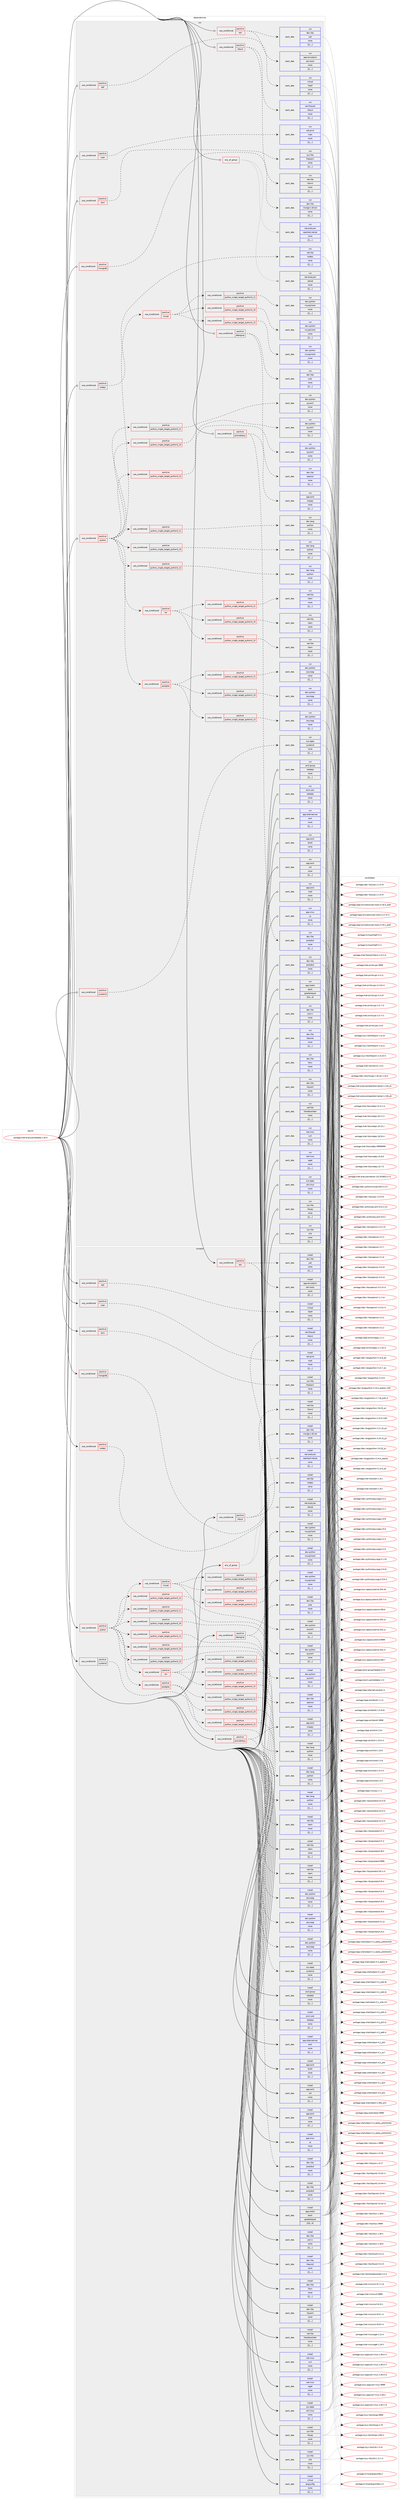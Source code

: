 digraph prolog {

# *************
# Graph options
# *************

newrank=true;
concentrate=true;
compound=true;
graph [rankdir=LR,fontname=Helvetica,fontsize=10,ranksep=1.5];#, ranksep=2.5, nodesep=0.2];
edge  [arrowhead=vee];
node  [fontname=Helvetica,fontsize=10];

# **********
# The ebuild
# **********

subgraph cluster_leftcol {
color=gray;
label=<<i>ebuild</i>>;
id [label="portage://net-analyzer/netdata-1.45.4", color=red, width=4, href="../net-analyzer/netdata-1.45.4.svg"];
}

# ****************
# The dependencies
# ****************

subgraph cluster_midcol {
color=gray;
label=<<i>dependencies</i>>;
subgraph cluster_compile {
fillcolor="#eeeeee";
style=filled;
label=<<i>compile</i>>;
subgraph any2683 {
dependency360088 [label=<<TABLE BORDER="0" CELLBORDER="1" CELLSPACING="0" CELLPADDING="4"><TR><TD CELLPADDING="10">any_of_group</TD></TR></TABLE>>, shape=none, color=red];subgraph pack264374 {
dependency360132 [label=<<TABLE BORDER="0" CELLBORDER="1" CELLSPACING="0" CELLPADDING="4" WIDTH="220"><TR><TD ROWSPAN="6" CELLPADDING="30">pack_dep</TD></TR><TR><TD WIDTH="110">install</TD></TR><TR><TD>net-analyzer</TD></TR><TR><TD>openbsd-netcat</TD></TR><TR><TD>none</TD></TR><TR><TD>[[],,,,]</TD></TR></TABLE>>, shape=none, color=blue];
}
dependency360088:e -> dependency360132:w [weight=20,style="dotted",arrowhead="oinv"];
subgraph pack264392 {
dependency360309 [label=<<TABLE BORDER="0" CELLBORDER="1" CELLSPACING="0" CELLPADDING="4" WIDTH="220"><TR><TD ROWSPAN="6" CELLPADDING="30">pack_dep</TD></TR><TR><TD WIDTH="110">install</TD></TR><TR><TD>net-analyzer</TD></TR><TR><TD>netcat</TD></TR><TR><TD>none</TD></TR><TR><TD>[[],,,,]</TD></TR></TABLE>>, shape=none, color=blue];
}
dependency360088:e -> dependency360309:w [weight=20,style="dotted",arrowhead="oinv"];
}
id:e -> dependency360088:w [weight=20,style="solid",arrowhead="vee"];
subgraph cond92993 {
dependency360378 [label=<<TABLE BORDER="0" CELLBORDER="1" CELLSPACING="0" CELLPADDING="4"><TR><TD ROWSPAN="3" CELLPADDING="10">use_conditional</TD></TR><TR><TD>positive</TD></TR><TR><TD>bpf</TD></TR></TABLE>>, shape=none, color=red];
subgraph pack264528 {
dependency360380 [label=<<TABLE BORDER="0" CELLBORDER="1" CELLSPACING="0" CELLPADDING="4" WIDTH="220"><TR><TD ROWSPAN="6" CELLPADDING="30">pack_dep</TD></TR><TR><TD WIDTH="110">install</TD></TR><TR><TD>virtual</TD></TR><TR><TD>libelf</TD></TR><TR><TD>none</TD></TR><TR><TD>[[],,,,]</TD></TR></TABLE>>, shape=none, color=blue];
}
dependency360378:e -> dependency360380:w [weight=20,style="dashed",arrowhead="vee"];
}
id:e -> dependency360378:w [weight=20,style="solid",arrowhead="vee"];
subgraph cond93014 {
dependency360484 [label=<<TABLE BORDER="0" CELLBORDER="1" CELLSPACING="0" CELLPADDING="4"><TR><TD ROWSPAN="3" CELLPADDING="10">use_conditional</TD></TR><TR><TD>positive</TD></TR><TR><TD>cups</TD></TR></TABLE>>, shape=none, color=red];
subgraph pack264603 {
dependency360640 [label=<<TABLE BORDER="0" CELLBORDER="1" CELLSPACING="0" CELLPADDING="4" WIDTH="220"><TR><TD ROWSPAN="6" CELLPADDING="30">pack_dep</TD></TR><TR><TD WIDTH="110">install</TD></TR><TR><TD>net-print</TD></TR><TR><TD>cups</TD></TR><TR><TD>none</TD></TR><TR><TD>[[],,,,]</TD></TR></TABLE>>, shape=none, color=blue];
}
dependency360484:e -> dependency360640:w [weight=20,style="dashed",arrowhead="vee"];
}
id:e -> dependency360484:w [weight=20,style="solid",arrowhead="vee"];
subgraph cond93110 {
dependency360645 [label=<<TABLE BORDER="0" CELLBORDER="1" CELLSPACING="0" CELLPADDING="4"><TR><TD ROWSPAN="3" CELLPADDING="10">use_conditional</TD></TR><TR><TD>positive</TD></TR><TR><TD>dbengine</TD></TR></TABLE>>, shape=none, color=red];
subgraph pack264691 {
dependency360649 [label=<<TABLE BORDER="0" CELLBORDER="1" CELLSPACING="0" CELLPADDING="4" WIDTH="220"><TR><TD ROWSPAN="6" CELLPADDING="30">pack_dep</TD></TR><TR><TD WIDTH="110">install</TD></TR><TR><TD>dev-libs</TD></TR><TR><TD>judy</TD></TR><TR><TD>none</TD></TR><TR><TD>[[],,,,]</TD></TR></TABLE>>, shape=none, color=blue];
}
dependency360645:e -> dependency360649:w [weight=20,style="dashed",arrowhead="vee"];
subgraph pack264721 {
dependency360728 [label=<<TABLE BORDER="0" CELLBORDER="1" CELLSPACING="0" CELLPADDING="4" WIDTH="220"><TR><TD ROWSPAN="6" CELLPADDING="30">pack_dep</TD></TR><TR><TD WIDTH="110">install</TD></TR><TR><TD>dev-libs</TD></TR><TR><TD>openssl</TD></TR><TR><TD>none</TD></TR><TR><TD>[[],,,,]</TD></TR></TABLE>>, shape=none, color=blue];
}
dependency360645:e -> dependency360728:w [weight=20,style="dashed",arrowhead="vee"];
}
id:e -> dependency360645:w [weight=20,style="solid",arrowhead="vee"];
subgraph cond93155 {
dependency360756 [label=<<TABLE BORDER="0" CELLBORDER="1" CELLSPACING="0" CELLPADDING="4"><TR><TD ROWSPAN="3" CELLPADDING="10">use_conditional</TD></TR><TR><TD>positive</TD></TR><TR><TD>ipmi</TD></TR></TABLE>>, shape=none, color=red];
subgraph pack264765 {
dependency360825 [label=<<TABLE BORDER="0" CELLBORDER="1" CELLSPACING="0" CELLPADDING="4" WIDTH="220"><TR><TD ROWSPAN="6" CELLPADDING="30">pack_dep</TD></TR><TR><TD WIDTH="110">install</TD></TR><TR><TD>sys-libs</TD></TR><TR><TD>freeipmi</TD></TR><TR><TD>none</TD></TR><TR><TD>[[],,,,]</TD></TR></TABLE>>, shape=none, color=blue];
}
dependency360756:e -> dependency360825:w [weight=20,style="dashed",arrowhead="vee"];
}
id:e -> dependency360756:w [weight=20,style="solid",arrowhead="vee"];
subgraph cond93197 {
dependency360852 [label=<<TABLE BORDER="0" CELLBORDER="1" CELLSPACING="0" CELLPADDING="4"><TR><TD ROWSPAN="3" CELLPADDING="10">use_conditional</TD></TR><TR><TD>positive</TD></TR><TR><TD>mongodb</TD></TR></TABLE>>, shape=none, color=red];
subgraph pack264827 {
dependency360874 [label=<<TABLE BORDER="0" CELLBORDER="1" CELLSPACING="0" CELLPADDING="4" WIDTH="220"><TR><TD ROWSPAN="6" CELLPADDING="30">pack_dep</TD></TR><TR><TD WIDTH="110">install</TD></TR><TR><TD>dev-libs</TD></TR><TR><TD>mongo-c-driver</TD></TR><TR><TD>none</TD></TR><TR><TD>[[],,,,]</TD></TR></TABLE>>, shape=none, color=blue];
}
dependency360852:e -> dependency360874:w [weight=20,style="dashed",arrowhead="vee"];
}
id:e -> dependency360852:w [weight=20,style="solid",arrowhead="vee"];
subgraph cond93207 {
dependency360879 [label=<<TABLE BORDER="0" CELLBORDER="1" CELLSPACING="0" CELLPADDING="4"><TR><TD ROWSPAN="3" CELLPADDING="10">use_conditional</TD></TR><TR><TD>positive</TD></TR><TR><TD>nfacct</TD></TR></TABLE>>, shape=none, color=red];
subgraph pack264831 {
dependency360882 [label=<<TABLE BORDER="0" CELLBORDER="1" CELLSPACING="0" CELLPADDING="4" WIDTH="220"><TR><TD ROWSPAN="6" CELLPADDING="30">pack_dep</TD></TR><TR><TD WIDTH="110">install</TD></TR><TR><TD>net-firewall</TD></TR><TR><TD>nfacct</TD></TR><TR><TD>none</TD></TR><TR><TD>[[],,,,]</TD></TR></TABLE>>, shape=none, color=blue];
}
dependency360879:e -> dependency360882:w [weight=20,style="dashed",arrowhead="vee"];
subgraph pack264844 {
dependency360936 [label=<<TABLE BORDER="0" CELLBORDER="1" CELLSPACING="0" CELLPADDING="4" WIDTH="220"><TR><TD ROWSPAN="6" CELLPADDING="30">pack_dep</TD></TR><TR><TD WIDTH="110">install</TD></TR><TR><TD>net-libs</TD></TR><TR><TD>libmnl</TD></TR><TR><TD>none</TD></TR><TR><TD>[[],,,,]</TD></TR></TABLE>>, shape=none, color=blue];
}
dependency360879:e -> dependency360936:w [weight=20,style="dashed",arrowhead="vee"];
}
id:e -> dependency360879:w [weight=20,style="solid",arrowhead="vee"];
subgraph cond93242 {
dependency360986 [label=<<TABLE BORDER="0" CELLBORDER="1" CELLSPACING="0" CELLPADDING="4"><TR><TD ROWSPAN="3" CELLPADDING="10">use_conditional</TD></TR><TR><TD>positive</TD></TR><TR><TD>nodejs</TD></TR></TABLE>>, shape=none, color=red];
subgraph pack264894 {
dependency361013 [label=<<TABLE BORDER="0" CELLBORDER="1" CELLSPACING="0" CELLPADDING="4" WIDTH="220"><TR><TD ROWSPAN="6" CELLPADDING="30">pack_dep</TD></TR><TR><TD WIDTH="110">install</TD></TR><TR><TD>net-libs</TD></TR><TR><TD>nodejs</TD></TR><TR><TD>none</TD></TR><TR><TD>[[],,,,]</TD></TR></TABLE>>, shape=none, color=blue];
}
dependency360986:e -> dependency361013:w [weight=20,style="dashed",arrowhead="vee"];
}
id:e -> dependency360986:w [weight=20,style="solid",arrowhead="vee"];
subgraph cond93262 {
dependency361162 [label=<<TABLE BORDER="0" CELLBORDER="1" CELLSPACING="0" CELLPADDING="4"><TR><TD ROWSPAN="3" CELLPADDING="10">use_conditional</TD></TR><TR><TD>positive</TD></TR><TR><TD>prometheus</TD></TR></TABLE>>, shape=none, color=red];
subgraph pack265069 {
dependency361270 [label=<<TABLE BORDER="0" CELLBORDER="1" CELLSPACING="0" CELLPADDING="4" WIDTH="220"><TR><TD ROWSPAN="6" CELLPADDING="30">pack_dep</TD></TR><TR><TD WIDTH="110">install</TD></TR><TR><TD>app-arch</TD></TR><TR><TD>snappy</TD></TR><TR><TD>none</TD></TR><TR><TD>[[],,,,]</TD></TR></TABLE>>, shape=none, color=blue];
}
dependency361162:e -> dependency361270:w [weight=20,style="dashed",arrowhead="vee"];
subgraph pack265082 {
dependency361375 [label=<<TABLE BORDER="0" CELLBORDER="1" CELLSPACING="0" CELLPADDING="4" WIDTH="220"><TR><TD ROWSPAN="6" CELLPADDING="30">pack_dep</TD></TR><TR><TD WIDTH="110">install</TD></TR><TR><TD>dev-libs</TD></TR><TR><TD>protobuf</TD></TR><TR><TD>none</TD></TR><TR><TD>[[],,,,]</TD></TR></TABLE>>, shape=none, color=blue];
}
dependency361162:e -> dependency361375:w [weight=20,style="dashed",arrowhead="vee"];
}
id:e -> dependency361162:w [weight=20,style="solid",arrowhead="vee"];
subgraph cond93396 {
dependency361433 [label=<<TABLE BORDER="0" CELLBORDER="1" CELLSPACING="0" CELLPADDING="4"><TR><TD ROWSPAN="3" CELLPADDING="10">use_conditional</TD></TR><TR><TD>positive</TD></TR><TR><TD>python</TD></TR></TABLE>>, shape=none, color=red];
subgraph cond93407 {
dependency361436 [label=<<TABLE BORDER="0" CELLBORDER="1" CELLSPACING="0" CELLPADDING="4"><TR><TD ROWSPAN="3" CELLPADDING="10">use_conditional</TD></TR><TR><TD>positive</TD></TR><TR><TD>python_single_target_python3_10</TD></TR></TABLE>>, shape=none, color=red];
subgraph pack265177 {
dependency361438 [label=<<TABLE BORDER="0" CELLBORDER="1" CELLSPACING="0" CELLPADDING="4" WIDTH="220"><TR><TD ROWSPAN="6" CELLPADDING="30">pack_dep</TD></TR><TR><TD WIDTH="110">install</TD></TR><TR><TD>dev-lang</TD></TR><TR><TD>python</TD></TR><TR><TD>none</TD></TR><TR><TD>[[],,,,]</TD></TR></TABLE>>, shape=none, color=blue];
}
dependency361436:e -> dependency361438:w [weight=20,style="dashed",arrowhead="vee"];
}
dependency361433:e -> dependency361436:w [weight=20,style="dashed",arrowhead="vee"];
subgraph cond93424 {
dependency361488 [label=<<TABLE BORDER="0" CELLBORDER="1" CELLSPACING="0" CELLPADDING="4"><TR><TD ROWSPAN="3" CELLPADDING="10">use_conditional</TD></TR><TR><TD>positive</TD></TR><TR><TD>python_single_target_python3_11</TD></TR></TABLE>>, shape=none, color=red];
subgraph pack265219 {
dependency361520 [label=<<TABLE BORDER="0" CELLBORDER="1" CELLSPACING="0" CELLPADDING="4" WIDTH="220"><TR><TD ROWSPAN="6" CELLPADDING="30">pack_dep</TD></TR><TR><TD WIDTH="110">install</TD></TR><TR><TD>dev-lang</TD></TR><TR><TD>python</TD></TR><TR><TD>none</TD></TR><TR><TD>[[],,,,]</TD></TR></TABLE>>, shape=none, color=blue];
}
dependency361488:e -> dependency361520:w [weight=20,style="dashed",arrowhead="vee"];
}
dependency361433:e -> dependency361488:w [weight=20,style="dashed",arrowhead="vee"];
subgraph cond93453 {
dependency361609 [label=<<TABLE BORDER="0" CELLBORDER="1" CELLSPACING="0" CELLPADDING="4"><TR><TD ROWSPAN="3" CELLPADDING="10">use_conditional</TD></TR><TR><TD>positive</TD></TR><TR><TD>python_single_target_python3_12</TD></TR></TABLE>>, shape=none, color=red];
subgraph pack265285 {
dependency361635 [label=<<TABLE BORDER="0" CELLBORDER="1" CELLSPACING="0" CELLPADDING="4" WIDTH="220"><TR><TD ROWSPAN="6" CELLPADDING="30">pack_dep</TD></TR><TR><TD WIDTH="110">install</TD></TR><TR><TD>dev-lang</TD></TR><TR><TD>python</TD></TR><TR><TD>none</TD></TR><TR><TD>[[],,,,]</TD></TR></TABLE>>, shape=none, color=blue];
}
dependency361609:e -> dependency361635:w [weight=20,style="dashed",arrowhead="vee"];
}
dependency361433:e -> dependency361609:w [weight=20,style="dashed",arrowhead="vee"];
subgraph cond93516 {
dependency361762 [label=<<TABLE BORDER="0" CELLBORDER="1" CELLSPACING="0" CELLPADDING="4"><TR><TD ROWSPAN="3" CELLPADDING="10">use_conditional</TD></TR><TR><TD>positive</TD></TR><TR><TD>python_single_target_python3_10</TD></TR></TABLE>>, shape=none, color=red];
subgraph pack265378 {
dependency361821 [label=<<TABLE BORDER="0" CELLBORDER="1" CELLSPACING="0" CELLPADDING="4" WIDTH="220"><TR><TD ROWSPAN="6" CELLPADDING="30">pack_dep</TD></TR><TR><TD WIDTH="110">install</TD></TR><TR><TD>dev-python</TD></TR><TR><TD>pyyaml</TD></TR><TR><TD>none</TD></TR><TR><TD>[[],,,,]</TD></TR></TABLE>>, shape=none, color=blue];
}
dependency361762:e -> dependency361821:w [weight=20,style="dashed",arrowhead="vee"];
}
dependency361433:e -> dependency361762:w [weight=20,style="dashed",arrowhead="vee"];
subgraph cond93556 {
dependency361847 [label=<<TABLE BORDER="0" CELLBORDER="1" CELLSPACING="0" CELLPADDING="4"><TR><TD ROWSPAN="3" CELLPADDING="10">use_conditional</TD></TR><TR><TD>positive</TD></TR><TR><TD>python_single_target_python3_11</TD></TR></TABLE>>, shape=none, color=red];
subgraph pack265434 {
dependency361873 [label=<<TABLE BORDER="0" CELLBORDER="1" CELLSPACING="0" CELLPADDING="4" WIDTH="220"><TR><TD ROWSPAN="6" CELLPADDING="30">pack_dep</TD></TR><TR><TD WIDTH="110">install</TD></TR><TR><TD>dev-python</TD></TR><TR><TD>pyyaml</TD></TR><TR><TD>none</TD></TR><TR><TD>[[],,,,]</TD></TR></TABLE>>, shape=none, color=blue];
}
dependency361847:e -> dependency361873:w [weight=20,style="dashed",arrowhead="vee"];
}
dependency361433:e -> dependency361847:w [weight=20,style="dashed",arrowhead="vee"];
subgraph cond93576 {
dependency361898 [label=<<TABLE BORDER="0" CELLBORDER="1" CELLSPACING="0" CELLPADDING="4"><TR><TD ROWSPAN="3" CELLPADDING="10">use_conditional</TD></TR><TR><TD>positive</TD></TR><TR><TD>python_single_target_python3_12</TD></TR></TABLE>>, shape=none, color=red];
subgraph pack265452 {
dependency361921 [label=<<TABLE BORDER="0" CELLBORDER="1" CELLSPACING="0" CELLPADDING="4" WIDTH="220"><TR><TD ROWSPAN="6" CELLPADDING="30">pack_dep</TD></TR><TR><TD WIDTH="110">install</TD></TR><TR><TD>dev-python</TD></TR><TR><TD>pyyaml</TD></TR><TR><TD>none</TD></TR><TR><TD>[[],,,,]</TD></TR></TABLE>>, shape=none, color=blue];
}
dependency361898:e -> dependency361921:w [weight=20,style="dashed",arrowhead="vee"];
}
dependency361433:e -> dependency361898:w [weight=20,style="dashed",arrowhead="vee"];
subgraph cond93599 {
dependency361926 [label=<<TABLE BORDER="0" CELLBORDER="1" CELLSPACING="0" CELLPADDING="4"><TR><TD ROWSPAN="3" CELLPADDING="10">use_conditional</TD></TR><TR><TD>positive</TD></TR><TR><TD>mysql</TD></TR></TABLE>>, shape=none, color=red];
subgraph cond93639 {
dependency362035 [label=<<TABLE BORDER="0" CELLBORDER="1" CELLSPACING="0" CELLPADDING="4"><TR><TD ROWSPAN="3" CELLPADDING="10">use_conditional</TD></TR><TR><TD>positive</TD></TR><TR><TD>python_single_target_python3_10</TD></TR></TABLE>>, shape=none, color=red];
subgraph pack265540 {
dependency362093 [label=<<TABLE BORDER="0" CELLBORDER="1" CELLSPACING="0" CELLPADDING="4" WIDTH="220"><TR><TD ROWSPAN="6" CELLPADDING="30">pack_dep</TD></TR><TR><TD WIDTH="110">install</TD></TR><TR><TD>dev-python</TD></TR><TR><TD>mysqlclient</TD></TR><TR><TD>none</TD></TR><TR><TD>[[],,,,]</TD></TR></TABLE>>, shape=none, color=blue];
}
dependency362035:e -> dependency362093:w [weight=20,style="dashed",arrowhead="vee"];
}
dependency361926:e -> dependency362035:w [weight=20,style="dashed",arrowhead="vee"];
subgraph cond93680 {
dependency362113 [label=<<TABLE BORDER="0" CELLBORDER="1" CELLSPACING="0" CELLPADDING="4"><TR><TD ROWSPAN="3" CELLPADDING="10">use_conditional</TD></TR><TR><TD>positive</TD></TR><TR><TD>python_single_target_python3_11</TD></TR></TABLE>>, shape=none, color=red];
subgraph pack265587 {
dependency362175 [label=<<TABLE BORDER="0" CELLBORDER="1" CELLSPACING="0" CELLPADDING="4" WIDTH="220"><TR><TD ROWSPAN="6" CELLPADDING="30">pack_dep</TD></TR><TR><TD WIDTH="110">install</TD></TR><TR><TD>dev-python</TD></TR><TR><TD>mysqlclient</TD></TR><TR><TD>none</TD></TR><TR><TD>[[],,,,]</TD></TR></TABLE>>, shape=none, color=blue];
}
dependency362113:e -> dependency362175:w [weight=20,style="dashed",arrowhead="vee"];
}
dependency361926:e -> dependency362113:w [weight=20,style="dashed",arrowhead="vee"];
subgraph cond93705 {
dependency362253 [label=<<TABLE BORDER="0" CELLBORDER="1" CELLSPACING="0" CELLPADDING="4"><TR><TD ROWSPAN="3" CELLPADDING="10">use_conditional</TD></TR><TR><TD>positive</TD></TR><TR><TD>python_single_target_python3_12</TD></TR></TABLE>>, shape=none, color=red];
subgraph pack265670 {
dependency362272 [label=<<TABLE BORDER="0" CELLBORDER="1" CELLSPACING="0" CELLPADDING="4" WIDTH="220"><TR><TD ROWSPAN="6" CELLPADDING="30">pack_dep</TD></TR><TR><TD WIDTH="110">install</TD></TR><TR><TD>dev-python</TD></TR><TR><TD>mysqlclient</TD></TR><TR><TD>none</TD></TR><TR><TD>[[],,,,]</TD></TR></TABLE>>, shape=none, color=blue];
}
dependency362253:e -> dependency362272:w [weight=20,style="dashed",arrowhead="vee"];
}
dependency361926:e -> dependency362253:w [weight=20,style="dashed",arrowhead="vee"];
}
dependency361433:e -> dependency361926:w [weight=20,style="dashed",arrowhead="vee"];
subgraph cond93742 {
dependency362293 [label=<<TABLE BORDER="0" CELLBORDER="1" CELLSPACING="0" CELLPADDING="4"><TR><TD ROWSPAN="3" CELLPADDING="10">use_conditional</TD></TR><TR><TD>positive</TD></TR><TR><TD>postgres</TD></TR></TABLE>>, shape=none, color=red];
subgraph cond93748 {
dependency362297 [label=<<TABLE BORDER="0" CELLBORDER="1" CELLSPACING="0" CELLPADDING="4"><TR><TD ROWSPAN="3" CELLPADDING="10">use_conditional</TD></TR><TR><TD>positive</TD></TR><TR><TD>python_single_target_python3_10</TD></TR></TABLE>>, shape=none, color=red];
subgraph pack265690 {
dependency362318 [label=<<TABLE BORDER="0" CELLBORDER="1" CELLSPACING="0" CELLPADDING="4" WIDTH="220"><TR><TD ROWSPAN="6" CELLPADDING="30">pack_dep</TD></TR><TR><TD WIDTH="110">install</TD></TR><TR><TD>dev-python</TD></TR><TR><TD>psycopg</TD></TR><TR><TD>none</TD></TR><TR><TD>[[],,,,]</TD></TR></TABLE>>, shape=none, color=blue];
}
dependency362297:e -> dependency362318:w [weight=20,style="dashed",arrowhead="vee"];
}
dependency362293:e -> dependency362297:w [weight=20,style="dashed",arrowhead="vee"];
subgraph cond93759 {
dependency362321 [label=<<TABLE BORDER="0" CELLBORDER="1" CELLSPACING="0" CELLPADDING="4"><TR><TD ROWSPAN="3" CELLPADDING="10">use_conditional</TD></TR><TR><TD>positive</TD></TR><TR><TD>python_single_target_python3_11</TD></TR></TABLE>>, shape=none, color=red];
subgraph pack265702 {
dependency362360 [label=<<TABLE BORDER="0" CELLBORDER="1" CELLSPACING="0" CELLPADDING="4" WIDTH="220"><TR><TD ROWSPAN="6" CELLPADDING="30">pack_dep</TD></TR><TR><TD WIDTH="110">install</TD></TR><TR><TD>dev-python</TD></TR><TR><TD>psycopg</TD></TR><TR><TD>none</TD></TR><TR><TD>[[],,,,]</TD></TR></TABLE>>, shape=none, color=blue];
}
dependency362321:e -> dependency362360:w [weight=20,style="dashed",arrowhead="vee"];
}
dependency362293:e -> dependency362321:w [weight=20,style="dashed",arrowhead="vee"];
subgraph cond93779 {
dependency362385 [label=<<TABLE BORDER="0" CELLBORDER="1" CELLSPACING="0" CELLPADDING="4"><TR><TD ROWSPAN="3" CELLPADDING="10">use_conditional</TD></TR><TR><TD>positive</TD></TR><TR><TD>python_single_target_python3_12</TD></TR></TABLE>>, shape=none, color=red];
subgraph pack265745 {
dependency362417 [label=<<TABLE BORDER="0" CELLBORDER="1" CELLSPACING="0" CELLPADDING="4" WIDTH="220"><TR><TD ROWSPAN="6" CELLPADDING="30">pack_dep</TD></TR><TR><TD WIDTH="110">install</TD></TR><TR><TD>dev-python</TD></TR><TR><TD>psycopg</TD></TR><TR><TD>none</TD></TR><TR><TD>[[],,,,]</TD></TR></TABLE>>, shape=none, color=blue];
}
dependency362385:e -> dependency362417:w [weight=20,style="dashed",arrowhead="vee"];
}
dependency362293:e -> dependency362385:w [weight=20,style="dashed",arrowhead="vee"];
}
dependency361433:e -> dependency362293:w [weight=20,style="dashed",arrowhead="vee"];
subgraph cond93792 {
dependency362438 [label=<<TABLE BORDER="0" CELLBORDER="1" CELLSPACING="0" CELLPADDING="4"><TR><TD ROWSPAN="3" CELLPADDING="10">use_conditional</TD></TR><TR><TD>positive</TD></TR><TR><TD>tor</TD></TR></TABLE>>, shape=none, color=red];
subgraph cond93815 {
dependency362497 [label=<<TABLE BORDER="0" CELLBORDER="1" CELLSPACING="0" CELLPADDING="4"><TR><TD ROWSPAN="3" CELLPADDING="10">use_conditional</TD></TR><TR><TD>positive</TD></TR><TR><TD>python_single_target_python3_10</TD></TR></TABLE>>, shape=none, color=red];
subgraph pack265839 {
dependency362537 [label=<<TABLE BORDER="0" CELLBORDER="1" CELLSPACING="0" CELLPADDING="4" WIDTH="220"><TR><TD ROWSPAN="6" CELLPADDING="30">pack_dep</TD></TR><TR><TD WIDTH="110">install</TD></TR><TR><TD>net-libs</TD></TR><TR><TD>stem</TD></TR><TR><TD>none</TD></TR><TR><TD>[[],,,,]</TD></TR></TABLE>>, shape=none, color=blue];
}
dependency362497:e -> dependency362537:w [weight=20,style="dashed",arrowhead="vee"];
}
dependency362438:e -> dependency362497:w [weight=20,style="dashed",arrowhead="vee"];
subgraph cond93845 {
dependency362557 [label=<<TABLE BORDER="0" CELLBORDER="1" CELLSPACING="0" CELLPADDING="4"><TR><TD ROWSPAN="3" CELLPADDING="10">use_conditional</TD></TR><TR><TD>positive</TD></TR><TR><TD>python_single_target_python3_11</TD></TR></TABLE>>, shape=none, color=red];
subgraph pack265857 {
dependency362561 [label=<<TABLE BORDER="0" CELLBORDER="1" CELLSPACING="0" CELLPADDING="4" WIDTH="220"><TR><TD ROWSPAN="6" CELLPADDING="30">pack_dep</TD></TR><TR><TD WIDTH="110">install</TD></TR><TR><TD>net-libs</TD></TR><TR><TD>stem</TD></TR><TR><TD>none</TD></TR><TR><TD>[[],,,,]</TD></TR></TABLE>>, shape=none, color=blue];
}
dependency362557:e -> dependency362561:w [weight=20,style="dashed",arrowhead="vee"];
}
dependency362438:e -> dependency362557:w [weight=20,style="dashed",arrowhead="vee"];
subgraph cond93849 {
dependency362583 [label=<<TABLE BORDER="0" CELLBORDER="1" CELLSPACING="0" CELLPADDING="4"><TR><TD ROWSPAN="3" CELLPADDING="10">use_conditional</TD></TR><TR><TD>positive</TD></TR><TR><TD>python_single_target_python3_12</TD></TR></TABLE>>, shape=none, color=red];
subgraph pack265870 {
dependency362587 [label=<<TABLE BORDER="0" CELLBORDER="1" CELLSPACING="0" CELLPADDING="4" WIDTH="220"><TR><TD ROWSPAN="6" CELLPADDING="30">pack_dep</TD></TR><TR><TD WIDTH="110">install</TD></TR><TR><TD>net-libs</TD></TR><TR><TD>stem</TD></TR><TR><TD>none</TD></TR><TR><TD>[[],,,,]</TD></TR></TABLE>>, shape=none, color=blue];
}
dependency362583:e -> dependency362587:w [weight=20,style="dashed",arrowhead="vee"];
}
dependency362438:e -> dependency362583:w [weight=20,style="dashed",arrowhead="vee"];
}
dependency361433:e -> dependency362438:w [weight=20,style="dashed",arrowhead="vee"];
}
id:e -> dependency361433:w [weight=20,style="solid",arrowhead="vee"];
subgraph cond93867 {
dependency362621 [label=<<TABLE BORDER="0" CELLBORDER="1" CELLSPACING="0" CELLPADDING="4"><TR><TD ROWSPAN="3" CELLPADDING="10">use_conditional</TD></TR><TR><TD>positive</TD></TR><TR><TD>systemd</TD></TR></TABLE>>, shape=none, color=red];
subgraph pack265893 {
dependency362644 [label=<<TABLE BORDER="0" CELLBORDER="1" CELLSPACING="0" CELLPADDING="4" WIDTH="220"><TR><TD ROWSPAN="6" CELLPADDING="30">pack_dep</TD></TR><TR><TD WIDTH="110">install</TD></TR><TR><TD>sys-apps</TD></TR><TR><TD>systemd</TD></TR><TR><TD>none</TD></TR><TR><TD>[[],,,,]</TD></TR></TABLE>>, shape=none, color=blue];
}
dependency362621:e -> dependency362644:w [weight=20,style="dashed",arrowhead="vee"];
}
id:e -> dependency362621:w [weight=20,style="solid",arrowhead="vee"];
subgraph cond93873 {
dependency362668 [label=<<TABLE BORDER="0" CELLBORDER="1" CELLSPACING="0" CELLPADDING="4"><TR><TD ROWSPAN="3" CELLPADDING="10">use_conditional</TD></TR><TR><TD>positive</TD></TR><TR><TD>xen</TD></TR></TABLE>>, shape=none, color=red];
subgraph pack265961 {
dependency362756 [label=<<TABLE BORDER="0" CELLBORDER="1" CELLSPACING="0" CELLPADDING="4" WIDTH="220"><TR><TD ROWSPAN="6" CELLPADDING="30">pack_dep</TD></TR><TR><TD WIDTH="110">install</TD></TR><TR><TD>app-emulation</TD></TR><TR><TD>xen-tools</TD></TR><TR><TD>none</TD></TR><TR><TD>[[],,,,]</TD></TR></TABLE>>, shape=none, color=blue];
}
dependency362668:e -> dependency362756:w [weight=20,style="dashed",arrowhead="vee"];
subgraph pack266009 {
dependency362800 [label=<<TABLE BORDER="0" CELLBORDER="1" CELLSPACING="0" CELLPADDING="4" WIDTH="220"><TR><TD ROWSPAN="6" CELLPADDING="30">pack_dep</TD></TR><TR><TD WIDTH="110">install</TD></TR><TR><TD>dev-libs</TD></TR><TR><TD>yajl</TD></TR><TR><TD>none</TD></TR><TR><TD>[[],,,,]</TD></TR></TABLE>>, shape=none, color=blue];
}
dependency362668:e -> dependency362800:w [weight=20,style="dashed",arrowhead="vee"];
}
id:e -> dependency362668:w [weight=20,style="solid",arrowhead="vee"];
subgraph pack266047 {
dependency362826 [label=<<TABLE BORDER="0" CELLBORDER="1" CELLSPACING="0" CELLPADDING="4" WIDTH="220"><TR><TD ROWSPAN="6" CELLPADDING="30">pack_dep</TD></TR><TR><TD WIDTH="110">install</TD></TR><TR><TD>acct-group</TD></TR><TR><TD>netdata</TD></TR><TR><TD>none</TD></TR><TR><TD>[[],,,,]</TD></TR></TABLE>>, shape=none, color=blue];
}
id:e -> dependency362826:w [weight=20,style="solid",arrowhead="vee"];
subgraph pack266085 {
dependency362898 [label=<<TABLE BORDER="0" CELLBORDER="1" CELLSPACING="0" CELLPADDING="4" WIDTH="220"><TR><TD ROWSPAN="6" CELLPADDING="30">pack_dep</TD></TR><TR><TD WIDTH="110">install</TD></TR><TR><TD>acct-user</TD></TR><TR><TD>netdata</TD></TR><TR><TD>none</TD></TR><TR><TD>[[],,,,]</TD></TR></TABLE>>, shape=none, color=blue];
}
id:e -> dependency362898:w [weight=20,style="solid",arrowhead="vee"];
subgraph pack266107 {
dependency362929 [label=<<TABLE BORDER="0" CELLBORDER="1" CELLSPACING="0" CELLPADDING="4" WIDTH="220"><TR><TD ROWSPAN="6" CELLPADDING="30">pack_dep</TD></TR><TR><TD WIDTH="110">install</TD></TR><TR><TD>app-alternatives</TD></TR><TR><TD>awk</TD></TR><TR><TD>none</TD></TR><TR><TD>[[],,,,]</TD></TR></TABLE>>, shape=none, color=blue];
}
id:e -> dependency362929:w [weight=20,style="solid",arrowhead="vee"];
subgraph pack266127 {
dependency362973 [label=<<TABLE BORDER="0" CELLBORDER="1" CELLSPACING="0" CELLPADDING="4" WIDTH="220"><TR><TD ROWSPAN="6" CELLPADDING="30">pack_dep</TD></TR><TR><TD WIDTH="110">install</TD></TR><TR><TD>app-arch</TD></TR><TR><TD>brotli</TD></TR><TR><TD>none</TD></TR><TR><TD>[[],,,,]</TD></TR></TABLE>>, shape=none, color=blue];
}
id:e -> dependency362973:w [weight=20,style="solid",arrowhead="vee"];
subgraph pack266176 {
dependency363042 [label=<<TABLE BORDER="0" CELLBORDER="1" CELLSPACING="0" CELLPADDING="4" WIDTH="220"><TR><TD ROWSPAN="6" CELLPADDING="30">pack_dep</TD></TR><TR><TD WIDTH="110">install</TD></TR><TR><TD>app-arch</TD></TR><TR><TD>lz4</TD></TR><TR><TD>none</TD></TR><TR><TD>[[],,,,]</TD></TR></TABLE>>, shape=none, color=blue];
}
id:e -> dependency363042:w [weight=20,style="solid",arrowhead="vee"];
subgraph pack266211 {
dependency363067 [label=<<TABLE BORDER="0" CELLBORDER="1" CELLSPACING="0" CELLPADDING="4" WIDTH="220"><TR><TD ROWSPAN="6" CELLPADDING="30">pack_dep</TD></TR><TR><TD WIDTH="110">install</TD></TR><TR><TD>app-arch</TD></TR><TR><TD>zstd</TD></TR><TR><TD>none</TD></TR><TR><TD>[[],,,,]</TD></TR></TABLE>>, shape=none, color=blue];
}
id:e -> dependency363067:w [weight=20,style="solid",arrowhead="vee"];
subgraph pack266234 {
dependency363074 [label=<<TABLE BORDER="0" CELLBORDER="1" CELLSPACING="0" CELLPADDING="4" WIDTH="220"><TR><TD ROWSPAN="6" CELLPADDING="30">pack_dep</TD></TR><TR><TD WIDTH="110">install</TD></TR><TR><TD>app-misc</TD></TR><TR><TD>jq</TD></TR><TR><TD>none</TD></TR><TR><TD>[[],,,,]</TD></TR></TABLE>>, shape=none, color=blue];
}
id:e -> dependency363074:w [weight=20,style="solid",arrowhead="vee"];
subgraph pack266258 {
dependency363097 [label=<<TABLE BORDER="0" CELLBORDER="1" CELLSPACING="0" CELLPADDING="4" WIDTH="220"><TR><TD ROWSPAN="6" CELLPADDING="30">pack_dep</TD></TR><TR><TD WIDTH="110">install</TD></TR><TR><TD>app-shells</TD></TR><TR><TD>bash</TD></TR><TR><TD>greaterequal</TD></TR><TR><TD>[[4],,,4]</TD></TR></TABLE>>, shape=none, color=blue];
}
id:e -> dependency363097:w [weight=20,style="solid",arrowhead="vee"];
subgraph pack266304 {
dependency363189 [label=<<TABLE BORDER="0" CELLBORDER="1" CELLSPACING="0" CELLPADDING="4" WIDTH="220"><TR><TD ROWSPAN="6" CELLPADDING="30">pack_dep</TD></TR><TR><TD WIDTH="110">install</TD></TR><TR><TD>dev-libs</TD></TR><TR><TD>json-c</TD></TR><TR><TD>none</TD></TR><TR><TD>[[],,,,]</TD></TR></TABLE>>, shape=none, color=blue];
}
id:e -> dependency363189:w [weight=20,style="solid",arrowhead="vee"];
subgraph pack266319 {
dependency363194 [label=<<TABLE BORDER="0" CELLBORDER="1" CELLSPACING="0" CELLPADDING="4" WIDTH="220"><TR><TD ROWSPAN="6" CELLPADDING="30">pack_dep</TD></TR><TR><TD WIDTH="110">install</TD></TR><TR><TD>dev-libs</TD></TR><TR><TD>libpcre2</TD></TR><TR><TD>none</TD></TR><TR><TD>[[],,,,]</TD></TR></TABLE>>, shape=none, color=blue];
}
id:e -> dependency363194:w [weight=20,style="solid",arrowhead="vee"];
subgraph pack266373 {
dependency363286 [label=<<TABLE BORDER="0" CELLBORDER="1" CELLSPACING="0" CELLPADDING="4" WIDTH="220"><TR><TD ROWSPAN="6" CELLPADDING="30">pack_dep</TD></TR><TR><TD WIDTH="110">install</TD></TR><TR><TD>dev-libs</TD></TR><TR><TD>libuv</TD></TR><TR><TD>none</TD></TR><TR><TD>[[],,,,]</TD></TR></TABLE>>, shape=none, color=blue];
}
id:e -> dependency363286:w [weight=20,style="solid",arrowhead="vee"];
subgraph pack266393 {
dependency363288 [label=<<TABLE BORDER="0" CELLBORDER="1" CELLSPACING="0" CELLPADDING="4" WIDTH="220"><TR><TD ROWSPAN="6" CELLPADDING="30">pack_dep</TD></TR><TR><TD WIDTH="110">install</TD></TR><TR><TD>dev-libs</TD></TR><TR><TD>libyaml</TD></TR><TR><TD>none</TD></TR><TR><TD>[[],,,,]</TD></TR></TABLE>>, shape=none, color=blue];
}
id:e -> dependency363288:w [weight=20,style="solid",arrowhead="vee"];
subgraph pack266396 {
dependency363340 [label=<<TABLE BORDER="0" CELLBORDER="1" CELLSPACING="0" CELLPADDING="4" WIDTH="220"><TR><TD ROWSPAN="6" CELLPADDING="30">pack_dep</TD></TR><TR><TD WIDTH="110">install</TD></TR><TR><TD>dev-libs</TD></TR><TR><TD>protobuf</TD></TR><TR><TD>none</TD></TR><TR><TD>[[],,,,]</TD></TR></TABLE>>, shape=none, color=blue];
}
id:e -> dependency363340:w [weight=20,style="solid",arrowhead="vee"];
subgraph pack266446 {
dependency363376 [label=<<TABLE BORDER="0" CELLBORDER="1" CELLSPACING="0" CELLPADDING="4" WIDTH="220"><TR><TD ROWSPAN="6" CELLPADDING="30">pack_dep</TD></TR><TR><TD WIDTH="110">install</TD></TR><TR><TD>net-libs</TD></TR><TR><TD>libwebsockets</TD></TR><TR><TD>none</TD></TR><TR><TD>[[],,,,]</TD></TR></TABLE>>, shape=none, color=blue];
}
id:e -> dependency363376:w [weight=20,style="solid",arrowhead="vee"];
subgraph pack266487 {
dependency363446 [label=<<TABLE BORDER="0" CELLBORDER="1" CELLSPACING="0" CELLPADDING="4" WIDTH="220"><TR><TD ROWSPAN="6" CELLPADDING="30">pack_dep</TD></TR><TR><TD WIDTH="110">install</TD></TR><TR><TD>net-misc</TD></TR><TR><TD>curl</TD></TR><TR><TD>none</TD></TR><TR><TD>[[],,,,]</TD></TR></TABLE>>, shape=none, color=blue];
}
id:e -> dependency363446:w [weight=20,style="solid",arrowhead="vee"];
subgraph pack266538 {
dependency363559 [label=<<TABLE BORDER="0" CELLBORDER="1" CELLSPACING="0" CELLPADDING="4" WIDTH="220"><TR><TD ROWSPAN="6" CELLPADDING="30">pack_dep</TD></TR><TR><TD WIDTH="110">install</TD></TR><TR><TD>net-misc</TD></TR><TR><TD>wget</TD></TR><TR><TD>none</TD></TR><TR><TD>[[],,,,]</TD></TR></TABLE>>, shape=none, color=blue];
}
id:e -> dependency363559:w [weight=20,style="solid",arrowhead="vee"];
subgraph pack266585 {
dependency363633 [label=<<TABLE BORDER="0" CELLBORDER="1" CELLSPACING="0" CELLPADDING="4" WIDTH="220"><TR><TD ROWSPAN="6" CELLPADDING="30">pack_dep</TD></TR><TR><TD WIDTH="110">install</TD></TR><TR><TD>sys-apps</TD></TR><TR><TD>util-linux</TD></TR><TR><TD>none</TD></TR><TR><TD>[[],,,,]</TD></TR></TABLE>>, shape=none, color=blue];
}
id:e -> dependency363633:w [weight=20,style="solid",arrowhead="vee"];
subgraph pack266654 {
dependency363684 [label=<<TABLE BORDER="0" CELLBORDER="1" CELLSPACING="0" CELLPADDING="4" WIDTH="220"><TR><TD ROWSPAN="6" CELLPADDING="30">pack_dep</TD></TR><TR><TD WIDTH="110">install</TD></TR><TR><TD>sys-libs</TD></TR><TR><TD>libcap</TD></TR><TR><TD>none</TD></TR><TR><TD>[[],,,,]</TD></TR></TABLE>>, shape=none, color=blue];
}
id:e -> dependency363684:w [weight=20,style="solid",arrowhead="vee"];
subgraph pack266673 {
dependency363691 [label=<<TABLE BORDER="0" CELLBORDER="1" CELLSPACING="0" CELLPADDING="4" WIDTH="220"><TR><TD ROWSPAN="6" CELLPADDING="30">pack_dep</TD></TR><TR><TD WIDTH="110">install</TD></TR><TR><TD>sys-libs</TD></TR><TR><TD>zlib</TD></TR><TR><TD>none</TD></TR><TR><TD>[[],,,,]</TD></TR></TABLE>>, shape=none, color=blue];
}
id:e -> dependency363691:w [weight=20,style="solid",arrowhead="vee"];
subgraph pack266675 {
dependency363698 [label=<<TABLE BORDER="0" CELLBORDER="1" CELLSPACING="0" CELLPADDING="4" WIDTH="220"><TR><TD ROWSPAN="6" CELLPADDING="30">pack_dep</TD></TR><TR><TD WIDTH="110">install</TD></TR><TR><TD>virtual</TD></TR><TR><TD>pkgconfig</TD></TR><TR><TD>none</TD></TR><TR><TD>[[],,,,]</TD></TR></TABLE>>, shape=none, color=blue];
}
id:e -> dependency363698:w [weight=20,style="solid",arrowhead="vee"];
}
subgraph cluster_compileandrun {
fillcolor="#eeeeee";
style=filled;
label=<<i>compile and run</i>>;
}
subgraph cluster_run {
fillcolor="#eeeeee";
style=filled;
label=<<i>run</i>>;
subgraph any2700 {
dependency363743 [label=<<TABLE BORDER="0" CELLBORDER="1" CELLSPACING="0" CELLPADDING="4"><TR><TD CELLPADDING="10">any_of_group</TD></TR></TABLE>>, shape=none, color=red];subgraph pack266737 {
dependency363789 [label=<<TABLE BORDER="0" CELLBORDER="1" CELLSPACING="0" CELLPADDING="4" WIDTH="220"><TR><TD ROWSPAN="6" CELLPADDING="30">pack_dep</TD></TR><TR><TD WIDTH="110">run</TD></TR><TR><TD>net-analyzer</TD></TR><TR><TD>openbsd-netcat</TD></TR><TR><TD>none</TD></TR><TR><TD>[[],,,,]</TD></TR></TABLE>>, shape=none, color=blue];
}
dependency363743:e -> dependency363789:w [weight=20,style="dotted",arrowhead="oinv"];
subgraph pack266773 {
dependency363837 [label=<<TABLE BORDER="0" CELLBORDER="1" CELLSPACING="0" CELLPADDING="4" WIDTH="220"><TR><TD ROWSPAN="6" CELLPADDING="30">pack_dep</TD></TR><TR><TD WIDTH="110">run</TD></TR><TR><TD>net-analyzer</TD></TR><TR><TD>netcat</TD></TR><TR><TD>none</TD></TR><TR><TD>[[],,,,]</TD></TR></TABLE>>, shape=none, color=blue];
}
dependency363743:e -> dependency363837:w [weight=20,style="dotted",arrowhead="oinv"];
}
id:e -> dependency363743:w [weight=20,style="solid",arrowhead="odot"];
subgraph cond94205 {
dependency363881 [label=<<TABLE BORDER="0" CELLBORDER="1" CELLSPACING="0" CELLPADDING="4"><TR><TD ROWSPAN="3" CELLPADDING="10">use_conditional</TD></TR><TR><TD>positive</TD></TR><TR><TD>bpf</TD></TR></TABLE>>, shape=none, color=red];
subgraph pack266802 {
dependency363884 [label=<<TABLE BORDER="0" CELLBORDER="1" CELLSPACING="0" CELLPADDING="4" WIDTH="220"><TR><TD ROWSPAN="6" CELLPADDING="30">pack_dep</TD></TR><TR><TD WIDTH="110">run</TD></TR><TR><TD>virtual</TD></TR><TR><TD>libelf</TD></TR><TR><TD>none</TD></TR><TR><TD>[[],,,,]</TD></TR></TABLE>>, shape=none, color=blue];
}
dependency363881:e -> dependency363884:w [weight=20,style="dashed",arrowhead="vee"];
}
id:e -> dependency363881:w [weight=20,style="solid",arrowhead="odot"];
subgraph cond94207 {
dependency363888 [label=<<TABLE BORDER="0" CELLBORDER="1" CELLSPACING="0" CELLPADDING="4"><TR><TD ROWSPAN="3" CELLPADDING="10">use_conditional</TD></TR><TR><TD>positive</TD></TR><TR><TD>cups</TD></TR></TABLE>>, shape=none, color=red];
subgraph pack266805 {
dependency363890 [label=<<TABLE BORDER="0" CELLBORDER="1" CELLSPACING="0" CELLPADDING="4" WIDTH="220"><TR><TD ROWSPAN="6" CELLPADDING="30">pack_dep</TD></TR><TR><TD WIDTH="110">run</TD></TR><TR><TD>net-print</TD></TR><TR><TD>cups</TD></TR><TR><TD>none</TD></TR><TR><TD>[[],,,,]</TD></TR></TABLE>>, shape=none, color=blue];
}
dependency363888:e -> dependency363890:w [weight=20,style="dashed",arrowhead="vee"];
}
id:e -> dependency363888:w [weight=20,style="solid",arrowhead="odot"];
subgraph cond94213 {
dependency363915 [label=<<TABLE BORDER="0" CELLBORDER="1" CELLSPACING="0" CELLPADDING="4"><TR><TD ROWSPAN="3" CELLPADDING="10">use_conditional</TD></TR><TR><TD>positive</TD></TR><TR><TD>dbengine</TD></TR></TABLE>>, shape=none, color=red];
subgraph pack266823 {
dependency363985 [label=<<TABLE BORDER="0" CELLBORDER="1" CELLSPACING="0" CELLPADDING="4" WIDTH="220"><TR><TD ROWSPAN="6" CELLPADDING="30">pack_dep</TD></TR><TR><TD WIDTH="110">run</TD></TR><TR><TD>dev-libs</TD></TR><TR><TD>judy</TD></TR><TR><TD>none</TD></TR><TR><TD>[[],,,,]</TD></TR></TABLE>>, shape=none, color=blue];
}
dependency363915:e -> dependency363985:w [weight=20,style="dashed",arrowhead="vee"];
subgraph pack266874 {
dependency363989 [label=<<TABLE BORDER="0" CELLBORDER="1" CELLSPACING="0" CELLPADDING="4" WIDTH="220"><TR><TD ROWSPAN="6" CELLPADDING="30">pack_dep</TD></TR><TR><TD WIDTH="110">run</TD></TR><TR><TD>dev-libs</TD></TR><TR><TD>openssl</TD></TR><TR><TD>none</TD></TR><TR><TD>[[],,,,]</TD></TR></TABLE>>, shape=none, color=blue];
}
dependency363915:e -> dependency363989:w [weight=20,style="dashed",arrowhead="vee"];
}
id:e -> dependency363915:w [weight=20,style="solid",arrowhead="odot"];
subgraph cond94271 {
dependency364166 [label=<<TABLE BORDER="0" CELLBORDER="1" CELLSPACING="0" CELLPADDING="4"><TR><TD ROWSPAN="3" CELLPADDING="10">use_conditional</TD></TR><TR><TD>positive</TD></TR><TR><TD>ipmi</TD></TR></TABLE>>, shape=none, color=red];
subgraph pack267002 {
dependency364185 [label=<<TABLE BORDER="0" CELLBORDER="1" CELLSPACING="0" CELLPADDING="4" WIDTH="220"><TR><TD ROWSPAN="6" CELLPADDING="30">pack_dep</TD></TR><TR><TD WIDTH="110">run</TD></TR><TR><TD>sys-libs</TD></TR><TR><TD>freeipmi</TD></TR><TR><TD>none</TD></TR><TR><TD>[[],,,,]</TD></TR></TABLE>>, shape=none, color=blue];
}
dependency364166:e -> dependency364185:w [weight=20,style="dashed",arrowhead="vee"];
}
id:e -> dependency364166:w [weight=20,style="solid",arrowhead="odot"];
subgraph cond94306 {
dependency364209 [label=<<TABLE BORDER="0" CELLBORDER="1" CELLSPACING="0" CELLPADDING="4"><TR><TD ROWSPAN="3" CELLPADDING="10">use_conditional</TD></TR><TR><TD>positive</TD></TR><TR><TD>mongodb</TD></TR></TABLE>>, shape=none, color=red];
subgraph pack267030 {
dependency364211 [label=<<TABLE BORDER="0" CELLBORDER="1" CELLSPACING="0" CELLPADDING="4" WIDTH="220"><TR><TD ROWSPAN="6" CELLPADDING="30">pack_dep</TD></TR><TR><TD WIDTH="110">run</TD></TR><TR><TD>dev-libs</TD></TR><TR><TD>mongo-c-driver</TD></TR><TR><TD>none</TD></TR><TR><TD>[[],,,,]</TD></TR></TABLE>>, shape=none, color=blue];
}
dependency364209:e -> dependency364211:w [weight=20,style="dashed",arrowhead="vee"];
}
id:e -> dependency364209:w [weight=20,style="solid",arrowhead="odot"];
subgraph cond94317 {
dependency364235 [label=<<TABLE BORDER="0" CELLBORDER="1" CELLSPACING="0" CELLPADDING="4"><TR><TD ROWSPAN="3" CELLPADDING="10">use_conditional</TD></TR><TR><TD>positive</TD></TR><TR><TD>nfacct</TD></TR></TABLE>>, shape=none, color=red];
subgraph pack267055 {
dependency364266 [label=<<TABLE BORDER="0" CELLBORDER="1" CELLSPACING="0" CELLPADDING="4" WIDTH="220"><TR><TD ROWSPAN="6" CELLPADDING="30">pack_dep</TD></TR><TR><TD WIDTH="110">run</TD></TR><TR><TD>net-firewall</TD></TR><TR><TD>nfacct</TD></TR><TR><TD>none</TD></TR><TR><TD>[[],,,,]</TD></TR></TABLE>>, shape=none, color=blue];
}
dependency364235:e -> dependency364266:w [weight=20,style="dashed",arrowhead="vee"];
subgraph pack267067 {
dependency364271 [label=<<TABLE BORDER="0" CELLBORDER="1" CELLSPACING="0" CELLPADDING="4" WIDTH="220"><TR><TD ROWSPAN="6" CELLPADDING="30">pack_dep</TD></TR><TR><TD WIDTH="110">run</TD></TR><TR><TD>net-libs</TD></TR><TR><TD>libmnl</TD></TR><TR><TD>none</TD></TR><TR><TD>[[],,,,]</TD></TR></TABLE>>, shape=none, color=blue];
}
dependency364235:e -> dependency364271:w [weight=20,style="dashed",arrowhead="vee"];
}
id:e -> dependency364235:w [weight=20,style="solid",arrowhead="odot"];
subgraph cond94326 {
dependency364303 [label=<<TABLE BORDER="0" CELLBORDER="1" CELLSPACING="0" CELLPADDING="4"><TR><TD ROWSPAN="3" CELLPADDING="10">use_conditional</TD></TR><TR><TD>positive</TD></TR><TR><TD>nodejs</TD></TR></TABLE>>, shape=none, color=red];
subgraph pack267099 {
dependency364318 [label=<<TABLE BORDER="0" CELLBORDER="1" CELLSPACING="0" CELLPADDING="4" WIDTH="220"><TR><TD ROWSPAN="6" CELLPADDING="30">pack_dep</TD></TR><TR><TD WIDTH="110">run</TD></TR><TR><TD>net-libs</TD></TR><TR><TD>nodejs</TD></TR><TR><TD>none</TD></TR><TR><TD>[[],,,,]</TD></TR></TABLE>>, shape=none, color=blue];
}
dependency364303:e -> dependency364318:w [weight=20,style="dashed",arrowhead="vee"];
}
id:e -> dependency364303:w [weight=20,style="solid",arrowhead="odot"];
subgraph cond94339 {
dependency364339 [label=<<TABLE BORDER="0" CELLBORDER="1" CELLSPACING="0" CELLPADDING="4"><TR><TD ROWSPAN="3" CELLPADDING="10">use_conditional</TD></TR><TR><TD>positive</TD></TR><TR><TD>prometheus</TD></TR></TABLE>>, shape=none, color=red];
subgraph pack267120 {
dependency364365 [label=<<TABLE BORDER="0" CELLBORDER="1" CELLSPACING="0" CELLPADDING="4" WIDTH="220"><TR><TD ROWSPAN="6" CELLPADDING="30">pack_dep</TD></TR><TR><TD WIDTH="110">run</TD></TR><TR><TD>app-arch</TD></TR><TR><TD>snappy</TD></TR><TR><TD>none</TD></TR><TR><TD>[[],,,,]</TD></TR></TABLE>>, shape=none, color=blue];
}
dependency364339:e -> dependency364365:w [weight=20,style="dashed",arrowhead="vee"];
subgraph pack267131 {
dependency364386 [label=<<TABLE BORDER="0" CELLBORDER="1" CELLSPACING="0" CELLPADDING="4" WIDTH="220"><TR><TD ROWSPAN="6" CELLPADDING="30">pack_dep</TD></TR><TR><TD WIDTH="110">run</TD></TR><TR><TD>dev-libs</TD></TR><TR><TD>protobuf</TD></TR><TR><TD>none</TD></TR><TR><TD>[[],,,,]</TD></TR></TABLE>>, shape=none, color=blue];
}
dependency364339:e -> dependency364386:w [weight=20,style="dashed",arrowhead="vee"];
}
id:e -> dependency364339:w [weight=20,style="solid",arrowhead="odot"];
subgraph cond94367 {
dependency364406 [label=<<TABLE BORDER="0" CELLBORDER="1" CELLSPACING="0" CELLPADDING="4"><TR><TD ROWSPAN="3" CELLPADDING="10">use_conditional</TD></TR><TR><TD>positive</TD></TR><TR><TD>python</TD></TR></TABLE>>, shape=none, color=red];
subgraph cond94379 {
dependency364446 [label=<<TABLE BORDER="0" CELLBORDER="1" CELLSPACING="0" CELLPADDING="4"><TR><TD ROWSPAN="3" CELLPADDING="10">use_conditional</TD></TR><TR><TD>positive</TD></TR><TR><TD>python_single_target_python3_10</TD></TR></TABLE>>, shape=none, color=red];
subgraph pack267185 {
dependency364451 [label=<<TABLE BORDER="0" CELLBORDER="1" CELLSPACING="0" CELLPADDING="4" WIDTH="220"><TR><TD ROWSPAN="6" CELLPADDING="30">pack_dep</TD></TR><TR><TD WIDTH="110">run</TD></TR><TR><TD>dev-lang</TD></TR><TR><TD>python</TD></TR><TR><TD>none</TD></TR><TR><TD>[[],,,,]</TD></TR></TABLE>>, shape=none, color=blue];
}
dependency364446:e -> dependency364451:w [weight=20,style="dashed",arrowhead="vee"];
}
dependency364406:e -> dependency364446:w [weight=20,style="dashed",arrowhead="vee"];
subgraph cond94390 {
dependency364467 [label=<<TABLE BORDER="0" CELLBORDER="1" CELLSPACING="0" CELLPADDING="4"><TR><TD ROWSPAN="3" CELLPADDING="10">use_conditional</TD></TR><TR><TD>positive</TD></TR><TR><TD>python_single_target_python3_11</TD></TR></TABLE>>, shape=none, color=red];
subgraph pack267228 {
dependency364528 [label=<<TABLE BORDER="0" CELLBORDER="1" CELLSPACING="0" CELLPADDING="4" WIDTH="220"><TR><TD ROWSPAN="6" CELLPADDING="30">pack_dep</TD></TR><TR><TD WIDTH="110">run</TD></TR><TR><TD>dev-lang</TD></TR><TR><TD>python</TD></TR><TR><TD>none</TD></TR><TR><TD>[[],,,,]</TD></TR></TABLE>>, shape=none, color=blue];
}
dependency364467:e -> dependency364528:w [weight=20,style="dashed",arrowhead="vee"];
}
dependency364406:e -> dependency364467:w [weight=20,style="dashed",arrowhead="vee"];
subgraph cond94423 {
dependency364550 [label=<<TABLE BORDER="0" CELLBORDER="1" CELLSPACING="0" CELLPADDING="4"><TR><TD ROWSPAN="3" CELLPADDING="10">use_conditional</TD></TR><TR><TD>positive</TD></TR><TR><TD>python_single_target_python3_12</TD></TR></TABLE>>, shape=none, color=red];
subgraph pack267269 {
dependency364587 [label=<<TABLE BORDER="0" CELLBORDER="1" CELLSPACING="0" CELLPADDING="4" WIDTH="220"><TR><TD ROWSPAN="6" CELLPADDING="30">pack_dep</TD></TR><TR><TD WIDTH="110">run</TD></TR><TR><TD>dev-lang</TD></TR><TR><TD>python</TD></TR><TR><TD>none</TD></TR><TR><TD>[[],,,,]</TD></TR></TABLE>>, shape=none, color=blue];
}
dependency364550:e -> dependency364587:w [weight=20,style="dashed",arrowhead="vee"];
}
dependency364406:e -> dependency364550:w [weight=20,style="dashed",arrowhead="vee"];
subgraph cond94450 {
dependency364621 [label=<<TABLE BORDER="0" CELLBORDER="1" CELLSPACING="0" CELLPADDING="4"><TR><TD ROWSPAN="3" CELLPADDING="10">use_conditional</TD></TR><TR><TD>positive</TD></TR><TR><TD>python_single_target_python3_10</TD></TR></TABLE>>, shape=none, color=red];
subgraph pack267321 {
dependency364696 [label=<<TABLE BORDER="0" CELLBORDER="1" CELLSPACING="0" CELLPADDING="4" WIDTH="220"><TR><TD ROWSPAN="6" CELLPADDING="30">pack_dep</TD></TR><TR><TD WIDTH="110">run</TD></TR><TR><TD>dev-python</TD></TR><TR><TD>pyyaml</TD></TR><TR><TD>none</TD></TR><TR><TD>[[],,,,]</TD></TR></TABLE>>, shape=none, color=blue];
}
dependency364621:e -> dependency364696:w [weight=20,style="dashed",arrowhead="vee"];
}
dependency364406:e -> dependency364621:w [weight=20,style="dashed",arrowhead="vee"];
subgraph cond94490 {
dependency364720 [label=<<TABLE BORDER="0" CELLBORDER="1" CELLSPACING="0" CELLPADDING="4"><TR><TD ROWSPAN="3" CELLPADDING="10">use_conditional</TD></TR><TR><TD>positive</TD></TR><TR><TD>python_single_target_python3_11</TD></TR></TABLE>>, shape=none, color=red];
subgraph pack267353 {
dependency364734 [label=<<TABLE BORDER="0" CELLBORDER="1" CELLSPACING="0" CELLPADDING="4" WIDTH="220"><TR><TD ROWSPAN="6" CELLPADDING="30">pack_dep</TD></TR><TR><TD WIDTH="110">run</TD></TR><TR><TD>dev-python</TD></TR><TR><TD>pyyaml</TD></TR><TR><TD>none</TD></TR><TR><TD>[[],,,,]</TD></TR></TABLE>>, shape=none, color=blue];
}
dependency364720:e -> dependency364734:w [weight=20,style="dashed",arrowhead="vee"];
}
dependency364406:e -> dependency364720:w [weight=20,style="dashed",arrowhead="vee"];
subgraph cond94503 {
dependency364772 [label=<<TABLE BORDER="0" CELLBORDER="1" CELLSPACING="0" CELLPADDING="4"><TR><TD ROWSPAN="3" CELLPADDING="10">use_conditional</TD></TR><TR><TD>positive</TD></TR><TR><TD>python_single_target_python3_12</TD></TR></TABLE>>, shape=none, color=red];
subgraph pack267396 {
dependency364802 [label=<<TABLE BORDER="0" CELLBORDER="1" CELLSPACING="0" CELLPADDING="4" WIDTH="220"><TR><TD ROWSPAN="6" CELLPADDING="30">pack_dep</TD></TR><TR><TD WIDTH="110">run</TD></TR><TR><TD>dev-python</TD></TR><TR><TD>pyyaml</TD></TR><TR><TD>none</TD></TR><TR><TD>[[],,,,]</TD></TR></TABLE>>, shape=none, color=blue];
}
dependency364772:e -> dependency364802:w [weight=20,style="dashed",arrowhead="vee"];
}
dependency364406:e -> dependency364772:w [weight=20,style="dashed",arrowhead="vee"];
subgraph cond94535 {
dependency364857 [label=<<TABLE BORDER="0" CELLBORDER="1" CELLSPACING="0" CELLPADDING="4"><TR><TD ROWSPAN="3" CELLPADDING="10">use_conditional</TD></TR><TR><TD>positive</TD></TR><TR><TD>mysql</TD></TR></TABLE>>, shape=none, color=red];
subgraph cond94542 {
dependency364883 [label=<<TABLE BORDER="0" CELLBORDER="1" CELLSPACING="0" CELLPADDING="4"><TR><TD ROWSPAN="3" CELLPADDING="10">use_conditional</TD></TR><TR><TD>positive</TD></TR><TR><TD>python_single_target_python3_10</TD></TR></TABLE>>, shape=none, color=red];
subgraph pack267473 {
dependency364960 [label=<<TABLE BORDER="0" CELLBORDER="1" CELLSPACING="0" CELLPADDING="4" WIDTH="220"><TR><TD ROWSPAN="6" CELLPADDING="30">pack_dep</TD></TR><TR><TD WIDTH="110">run</TD></TR><TR><TD>dev-python</TD></TR><TR><TD>mysqlclient</TD></TR><TR><TD>none</TD></TR><TR><TD>[[],,,,]</TD></TR></TABLE>>, shape=none, color=blue];
}
dependency364883:e -> dependency364960:w [weight=20,style="dashed",arrowhead="vee"];
}
dependency364857:e -> dependency364883:w [weight=20,style="dashed",arrowhead="vee"];
subgraph cond94590 {
dependency365031 [label=<<TABLE BORDER="0" CELLBORDER="1" CELLSPACING="0" CELLPADDING="4"><TR><TD ROWSPAN="3" CELLPADDING="10">use_conditional</TD></TR><TR><TD>positive</TD></TR><TR><TD>python_single_target_python3_11</TD></TR></TABLE>>, shape=none, color=red];
subgraph pack267564 {
dependency365047 [label=<<TABLE BORDER="0" CELLBORDER="1" CELLSPACING="0" CELLPADDING="4" WIDTH="220"><TR><TD ROWSPAN="6" CELLPADDING="30">pack_dep</TD></TR><TR><TD WIDTH="110">run</TD></TR><TR><TD>dev-python</TD></TR><TR><TD>mysqlclient</TD></TR><TR><TD>none</TD></TR><TR><TD>[[],,,,]</TD></TR></TABLE>>, shape=none, color=blue];
}
dependency365031:e -> dependency365047:w [weight=20,style="dashed",arrowhead="vee"];
}
dependency364857:e -> dependency365031:w [weight=20,style="dashed",arrowhead="vee"];
subgraph cond94622 {
dependency365128 [label=<<TABLE BORDER="0" CELLBORDER="1" CELLSPACING="0" CELLPADDING="4"><TR><TD ROWSPAN="3" CELLPADDING="10">use_conditional</TD></TR><TR><TD>positive</TD></TR><TR><TD>python_single_target_python3_12</TD></TR></TABLE>>, shape=none, color=red];
subgraph pack267624 {
dependency365148 [label=<<TABLE BORDER="0" CELLBORDER="1" CELLSPACING="0" CELLPADDING="4" WIDTH="220"><TR><TD ROWSPAN="6" CELLPADDING="30">pack_dep</TD></TR><TR><TD WIDTH="110">run</TD></TR><TR><TD>dev-python</TD></TR><TR><TD>mysqlclient</TD></TR><TR><TD>none</TD></TR><TR><TD>[[],,,,]</TD></TR></TABLE>>, shape=none, color=blue];
}
dependency365128:e -> dependency365148:w [weight=20,style="dashed",arrowhead="vee"];
}
dependency364857:e -> dependency365128:w [weight=20,style="dashed",arrowhead="vee"];
}
dependency364406:e -> dependency364857:w [weight=20,style="dashed",arrowhead="vee"];
subgraph cond94655 {
dependency365218 [label=<<TABLE BORDER="0" CELLBORDER="1" CELLSPACING="0" CELLPADDING="4"><TR><TD ROWSPAN="3" CELLPADDING="10">use_conditional</TD></TR><TR><TD>positive</TD></TR><TR><TD>postgres</TD></TR></TABLE>>, shape=none, color=red];
subgraph cond94683 {
dependency365284 [label=<<TABLE BORDER="0" CELLBORDER="1" CELLSPACING="0" CELLPADDING="4"><TR><TD ROWSPAN="3" CELLPADDING="10">use_conditional</TD></TR><TR><TD>positive</TD></TR><TR><TD>python_single_target_python3_10</TD></TR></TABLE>>, shape=none, color=red];
subgraph pack267702 {
dependency365326 [label=<<TABLE BORDER="0" CELLBORDER="1" CELLSPACING="0" CELLPADDING="4" WIDTH="220"><TR><TD ROWSPAN="6" CELLPADDING="30">pack_dep</TD></TR><TR><TD WIDTH="110">run</TD></TR><TR><TD>dev-python</TD></TR><TR><TD>psycopg</TD></TR><TR><TD>none</TD></TR><TR><TD>[[],,,,]</TD></TR></TABLE>>, shape=none, color=blue];
}
dependency365284:e -> dependency365326:w [weight=20,style="dashed",arrowhead="vee"];
}
dependency365218:e -> dependency365284:w [weight=20,style="dashed",arrowhead="vee"];
subgraph cond94719 {
dependency365345 [label=<<TABLE BORDER="0" CELLBORDER="1" CELLSPACING="0" CELLPADDING="4"><TR><TD ROWSPAN="3" CELLPADDING="10">use_conditional</TD></TR><TR><TD>positive</TD></TR><TR><TD>python_single_target_python3_11</TD></TR></TABLE>>, shape=none, color=red];
subgraph pack267749 {
dependency365359 [label=<<TABLE BORDER="0" CELLBORDER="1" CELLSPACING="0" CELLPADDING="4" WIDTH="220"><TR><TD ROWSPAN="6" CELLPADDING="30">pack_dep</TD></TR><TR><TD WIDTH="110">run</TD></TR><TR><TD>dev-python</TD></TR><TR><TD>psycopg</TD></TR><TR><TD>none</TD></TR><TR><TD>[[],,,,]</TD></TR></TABLE>>, shape=none, color=blue];
}
dependency365345:e -> dependency365359:w [weight=20,style="dashed",arrowhead="vee"];
}
dependency365218:e -> dependency365345:w [weight=20,style="dashed",arrowhead="vee"];
subgraph cond94740 {
dependency365397 [label=<<TABLE BORDER="0" CELLBORDER="1" CELLSPACING="0" CELLPADDING="4"><TR><TD ROWSPAN="3" CELLPADDING="10">use_conditional</TD></TR><TR><TD>positive</TD></TR><TR><TD>python_single_target_python3_12</TD></TR></TABLE>>, shape=none, color=red];
subgraph pack267772 {
dependency365412 [label=<<TABLE BORDER="0" CELLBORDER="1" CELLSPACING="0" CELLPADDING="4" WIDTH="220"><TR><TD ROWSPAN="6" CELLPADDING="30">pack_dep</TD></TR><TR><TD WIDTH="110">run</TD></TR><TR><TD>dev-python</TD></TR><TR><TD>psycopg</TD></TR><TR><TD>none</TD></TR><TR><TD>[[],,,,]</TD></TR></TABLE>>, shape=none, color=blue];
}
dependency365397:e -> dependency365412:w [weight=20,style="dashed",arrowhead="vee"];
}
dependency365218:e -> dependency365397:w [weight=20,style="dashed",arrowhead="vee"];
}
dependency364406:e -> dependency365218:w [weight=20,style="dashed",arrowhead="vee"];
subgraph cond94754 {
dependency365433 [label=<<TABLE BORDER="0" CELLBORDER="1" CELLSPACING="0" CELLPADDING="4"><TR><TD ROWSPAN="3" CELLPADDING="10">use_conditional</TD></TR><TR><TD>positive</TD></TR><TR><TD>tor</TD></TR></TABLE>>, shape=none, color=red];
subgraph cond94761 {
dependency365453 [label=<<TABLE BORDER="0" CELLBORDER="1" CELLSPACING="0" CELLPADDING="4"><TR><TD ROWSPAN="3" CELLPADDING="10">use_conditional</TD></TR><TR><TD>positive</TD></TR><TR><TD>python_single_target_python3_10</TD></TR></TABLE>>, shape=none, color=red];
subgraph pack267805 {
dependency365519 [label=<<TABLE BORDER="0" CELLBORDER="1" CELLSPACING="0" CELLPADDING="4" WIDTH="220"><TR><TD ROWSPAN="6" CELLPADDING="30">pack_dep</TD></TR><TR><TD WIDTH="110">run</TD></TR><TR><TD>net-libs</TD></TR><TR><TD>stem</TD></TR><TR><TD>none</TD></TR><TR><TD>[[],,,,]</TD></TR></TABLE>>, shape=none, color=blue];
}
dependency365453:e -> dependency365519:w [weight=20,style="dashed",arrowhead="vee"];
}
dependency365433:e -> dependency365453:w [weight=20,style="dashed",arrowhead="vee"];
subgraph cond94798 {
dependency365551 [label=<<TABLE BORDER="0" CELLBORDER="1" CELLSPACING="0" CELLPADDING="4"><TR><TD ROWSPAN="3" CELLPADDING="10">use_conditional</TD></TR><TR><TD>positive</TD></TR><TR><TD>python_single_target_python3_11</TD></TR></TABLE>>, shape=none, color=red];
subgraph pack267873 {
dependency365613 [label=<<TABLE BORDER="0" CELLBORDER="1" CELLSPACING="0" CELLPADDING="4" WIDTH="220"><TR><TD ROWSPAN="6" CELLPADDING="30">pack_dep</TD></TR><TR><TD WIDTH="110">run</TD></TR><TR><TD>net-libs</TD></TR><TR><TD>stem</TD></TR><TR><TD>none</TD></TR><TR><TD>[[],,,,]</TD></TR></TABLE>>, shape=none, color=blue];
}
dependency365551:e -> dependency365613:w [weight=20,style="dashed",arrowhead="vee"];
}
dependency365433:e -> dependency365551:w [weight=20,style="dashed",arrowhead="vee"];
subgraph cond94820 {
dependency365617 [label=<<TABLE BORDER="0" CELLBORDER="1" CELLSPACING="0" CELLPADDING="4"><TR><TD ROWSPAN="3" CELLPADDING="10">use_conditional</TD></TR><TR><TD>positive</TD></TR><TR><TD>python_single_target_python3_12</TD></TR></TABLE>>, shape=none, color=red];
subgraph pack267926 {
dependency365650 [label=<<TABLE BORDER="0" CELLBORDER="1" CELLSPACING="0" CELLPADDING="4" WIDTH="220"><TR><TD ROWSPAN="6" CELLPADDING="30">pack_dep</TD></TR><TR><TD WIDTH="110">run</TD></TR><TR><TD>net-libs</TD></TR><TR><TD>stem</TD></TR><TR><TD>none</TD></TR><TR><TD>[[],,,,]</TD></TR></TABLE>>, shape=none, color=blue];
}
dependency365617:e -> dependency365650:w [weight=20,style="dashed",arrowhead="vee"];
}
dependency365433:e -> dependency365617:w [weight=20,style="dashed",arrowhead="vee"];
}
dependency364406:e -> dependency365433:w [weight=20,style="dashed",arrowhead="vee"];
}
id:e -> dependency364406:w [weight=20,style="solid",arrowhead="odot"];
subgraph cond94844 {
dependency365700 [label=<<TABLE BORDER="0" CELLBORDER="1" CELLSPACING="0" CELLPADDING="4"><TR><TD ROWSPAN="3" CELLPADDING="10">use_conditional</TD></TR><TR><TD>positive</TD></TR><TR><TD>systemd</TD></TR></TABLE>>, shape=none, color=red];
subgraph pack267997 {
dependency365771 [label=<<TABLE BORDER="0" CELLBORDER="1" CELLSPACING="0" CELLPADDING="4" WIDTH="220"><TR><TD ROWSPAN="6" CELLPADDING="30">pack_dep</TD></TR><TR><TD WIDTH="110">run</TD></TR><TR><TD>sys-apps</TD></TR><TR><TD>systemd</TD></TR><TR><TD>none</TD></TR><TR><TD>[[],,,,]</TD></TR></TABLE>>, shape=none, color=blue];
}
dependency365700:e -> dependency365771:w [weight=20,style="dashed",arrowhead="vee"];
}
id:e -> dependency365700:w [weight=20,style="solid",arrowhead="odot"];
subgraph cond94891 {
dependency365863 [label=<<TABLE BORDER="0" CELLBORDER="1" CELLSPACING="0" CELLPADDING="4"><TR><TD ROWSPAN="3" CELLPADDING="10">use_conditional</TD></TR><TR><TD>positive</TD></TR><TR><TD>xen</TD></TR></TABLE>>, shape=none, color=red];
subgraph pack268078 {
dependency365907 [label=<<TABLE BORDER="0" CELLBORDER="1" CELLSPACING="0" CELLPADDING="4" WIDTH="220"><TR><TD ROWSPAN="6" CELLPADDING="30">pack_dep</TD></TR><TR><TD WIDTH="110">run</TD></TR><TR><TD>app-emulation</TD></TR><TR><TD>xen-tools</TD></TR><TR><TD>none</TD></TR><TR><TD>[[],,,,]</TD></TR></TABLE>>, shape=none, color=blue];
}
dependency365863:e -> dependency365907:w [weight=20,style="dashed",arrowhead="vee"];
subgraph pack268127 {
dependency365925 [label=<<TABLE BORDER="0" CELLBORDER="1" CELLSPACING="0" CELLPADDING="4" WIDTH="220"><TR><TD ROWSPAN="6" CELLPADDING="30">pack_dep</TD></TR><TR><TD WIDTH="110">run</TD></TR><TR><TD>dev-libs</TD></TR><TR><TD>yajl</TD></TR><TR><TD>none</TD></TR><TR><TD>[[],,,,]</TD></TR></TABLE>>, shape=none, color=blue];
}
dependency365863:e -> dependency365925:w [weight=20,style="dashed",arrowhead="vee"];
}
id:e -> dependency365863:w [weight=20,style="solid",arrowhead="odot"];
subgraph pack268132 {
dependency365930 [label=<<TABLE BORDER="0" CELLBORDER="1" CELLSPACING="0" CELLPADDING="4" WIDTH="220"><TR><TD ROWSPAN="6" CELLPADDING="30">pack_dep</TD></TR><TR><TD WIDTH="110">run</TD></TR><TR><TD>acct-group</TD></TR><TR><TD>netdata</TD></TR><TR><TD>none</TD></TR><TR><TD>[[],,,,]</TD></TR></TABLE>>, shape=none, color=blue];
}
id:e -> dependency365930:w [weight=20,style="solid",arrowhead="odot"];
subgraph pack268133 {
dependency365936 [label=<<TABLE BORDER="0" CELLBORDER="1" CELLSPACING="0" CELLPADDING="4" WIDTH="220"><TR><TD ROWSPAN="6" CELLPADDING="30">pack_dep</TD></TR><TR><TD WIDTH="110">run</TD></TR><TR><TD>acct-user</TD></TR><TR><TD>netdata</TD></TR><TR><TD>none</TD></TR><TR><TD>[[],,,,]</TD></TR></TABLE>>, shape=none, color=blue];
}
id:e -> dependency365936:w [weight=20,style="solid",arrowhead="odot"];
subgraph pack268135 {
dependency365984 [label=<<TABLE BORDER="0" CELLBORDER="1" CELLSPACING="0" CELLPADDING="4" WIDTH="220"><TR><TD ROWSPAN="6" CELLPADDING="30">pack_dep</TD></TR><TR><TD WIDTH="110">run</TD></TR><TR><TD>app-alternatives</TD></TR><TR><TD>awk</TD></TR><TR><TD>none</TD></TR><TR><TD>[[],,,,]</TD></TR></TABLE>>, shape=none, color=blue];
}
id:e -> dependency365984:w [weight=20,style="solid",arrowhead="odot"];
subgraph pack268191 {
dependency366032 [label=<<TABLE BORDER="0" CELLBORDER="1" CELLSPACING="0" CELLPADDING="4" WIDTH="220"><TR><TD ROWSPAN="6" CELLPADDING="30">pack_dep</TD></TR><TR><TD WIDTH="110">run</TD></TR><TR><TD>app-arch</TD></TR><TR><TD>brotli</TD></TR><TR><TD>none</TD></TR><TR><TD>[[],,,,]</TD></TR></TABLE>>, shape=none, color=blue];
}
id:e -> dependency366032:w [weight=20,style="solid",arrowhead="odot"];
subgraph pack268226 {
dependency366061 [label=<<TABLE BORDER="0" CELLBORDER="1" CELLSPACING="0" CELLPADDING="4" WIDTH="220"><TR><TD ROWSPAN="6" CELLPADDING="30">pack_dep</TD></TR><TR><TD WIDTH="110">run</TD></TR><TR><TD>app-arch</TD></TR><TR><TD>lz4</TD></TR><TR><TD>none</TD></TR><TR><TD>[[],,,,]</TD></TR></TABLE>>, shape=none, color=blue];
}
id:e -> dependency366061:w [weight=20,style="solid",arrowhead="odot"];
subgraph pack268252 {
dependency366134 [label=<<TABLE BORDER="0" CELLBORDER="1" CELLSPACING="0" CELLPADDING="4" WIDTH="220"><TR><TD ROWSPAN="6" CELLPADDING="30">pack_dep</TD></TR><TR><TD WIDTH="110">run</TD></TR><TR><TD>app-arch</TD></TR><TR><TD>zstd</TD></TR><TR><TD>none</TD></TR><TR><TD>[[],,,,]</TD></TR></TABLE>>, shape=none, color=blue];
}
id:e -> dependency366134:w [weight=20,style="solid",arrowhead="odot"];
subgraph pack268274 {
dependency366136 [label=<<TABLE BORDER="0" CELLBORDER="1" CELLSPACING="0" CELLPADDING="4" WIDTH="220"><TR><TD ROWSPAN="6" CELLPADDING="30">pack_dep</TD></TR><TR><TD WIDTH="110">run</TD></TR><TR><TD>app-misc</TD></TR><TR><TD>jq</TD></TR><TR><TD>none</TD></TR><TR><TD>[[],,,,]</TD></TR></TABLE>>, shape=none, color=blue];
}
id:e -> dependency366136:w [weight=20,style="solid",arrowhead="odot"];
subgraph pack268293 {
dependency366164 [label=<<TABLE BORDER="0" CELLBORDER="1" CELLSPACING="0" CELLPADDING="4" WIDTH="220"><TR><TD ROWSPAN="6" CELLPADDING="30">pack_dep</TD></TR><TR><TD WIDTH="110">run</TD></TR><TR><TD>app-shells</TD></TR><TR><TD>bash</TD></TR><TR><TD>greaterequal</TD></TR><TR><TD>[[4],,,4]</TD></TR></TABLE>>, shape=none, color=blue];
}
id:e -> dependency366164:w [weight=20,style="solid",arrowhead="odot"];
subgraph pack268301 {
dependency366178 [label=<<TABLE BORDER="0" CELLBORDER="1" CELLSPACING="0" CELLPADDING="4" WIDTH="220"><TR><TD ROWSPAN="6" CELLPADDING="30">pack_dep</TD></TR><TR><TD WIDTH="110">run</TD></TR><TR><TD>dev-libs</TD></TR><TR><TD>json-c</TD></TR><TR><TD>none</TD></TR><TR><TD>[[],,,,]</TD></TR></TABLE>>, shape=none, color=blue];
}
id:e -> dependency366178:w [weight=20,style="solid",arrowhead="odot"];
subgraph pack268325 {
dependency366239 [label=<<TABLE BORDER="0" CELLBORDER="1" CELLSPACING="0" CELLPADDING="4" WIDTH="220"><TR><TD ROWSPAN="6" CELLPADDING="30">pack_dep</TD></TR><TR><TD WIDTH="110">run</TD></TR><TR><TD>dev-libs</TD></TR><TR><TD>libpcre2</TD></TR><TR><TD>none</TD></TR><TR><TD>[[],,,,]</TD></TR></TABLE>>, shape=none, color=blue];
}
id:e -> dependency366239:w [weight=20,style="solid",arrowhead="odot"];
subgraph pack268371 {
dependency366321 [label=<<TABLE BORDER="0" CELLBORDER="1" CELLSPACING="0" CELLPADDING="4" WIDTH="220"><TR><TD ROWSPAN="6" CELLPADDING="30">pack_dep</TD></TR><TR><TD WIDTH="110">run</TD></TR><TR><TD>dev-libs</TD></TR><TR><TD>libuv</TD></TR><TR><TD>none</TD></TR><TR><TD>[[],,,,]</TD></TR></TABLE>>, shape=none, color=blue];
}
id:e -> dependency366321:w [weight=20,style="solid",arrowhead="odot"];
subgraph pack268412 {
dependency366352 [label=<<TABLE BORDER="0" CELLBORDER="1" CELLSPACING="0" CELLPADDING="4" WIDTH="220"><TR><TD ROWSPAN="6" CELLPADDING="30">pack_dep</TD></TR><TR><TD WIDTH="110">run</TD></TR><TR><TD>dev-libs</TD></TR><TR><TD>libyaml</TD></TR><TR><TD>none</TD></TR><TR><TD>[[],,,,]</TD></TR></TABLE>>, shape=none, color=blue];
}
id:e -> dependency366352:w [weight=20,style="solid",arrowhead="odot"];
subgraph pack268424 {
dependency366354 [label=<<TABLE BORDER="0" CELLBORDER="1" CELLSPACING="0" CELLPADDING="4" WIDTH="220"><TR><TD ROWSPAN="6" CELLPADDING="30">pack_dep</TD></TR><TR><TD WIDTH="110">run</TD></TR><TR><TD>dev-libs</TD></TR><TR><TD>protobuf</TD></TR><TR><TD>none</TD></TR><TR><TD>[[],,,,]</TD></TR></TABLE>>, shape=none, color=blue];
}
id:e -> dependency366354:w [weight=20,style="solid",arrowhead="odot"];
subgraph pack268447 {
dependency366426 [label=<<TABLE BORDER="0" CELLBORDER="1" CELLSPACING="0" CELLPADDING="4" WIDTH="220"><TR><TD ROWSPAN="6" CELLPADDING="30">pack_dep</TD></TR><TR><TD WIDTH="110">run</TD></TR><TR><TD>net-libs</TD></TR><TR><TD>libwebsockets</TD></TR><TR><TD>none</TD></TR><TR><TD>[[],,,,]</TD></TR></TABLE>>, shape=none, color=blue];
}
id:e -> dependency366426:w [weight=20,style="solid",arrowhead="odot"];
subgraph pack268500 {
dependency366477 [label=<<TABLE BORDER="0" CELLBORDER="1" CELLSPACING="0" CELLPADDING="4" WIDTH="220"><TR><TD ROWSPAN="6" CELLPADDING="30">pack_dep</TD></TR><TR><TD WIDTH="110">run</TD></TR><TR><TD>net-misc</TD></TR><TR><TD>curl</TD></TR><TR><TD>none</TD></TR><TR><TD>[[],,,,]</TD></TR></TABLE>>, shape=none, color=blue];
}
id:e -> dependency366477:w [weight=20,style="solid",arrowhead="odot"];
subgraph pack268517 {
dependency366484 [label=<<TABLE BORDER="0" CELLBORDER="1" CELLSPACING="0" CELLPADDING="4" WIDTH="220"><TR><TD ROWSPAN="6" CELLPADDING="30">pack_dep</TD></TR><TR><TD WIDTH="110">run</TD></TR><TR><TD>net-misc</TD></TR><TR><TD>wget</TD></TR><TR><TD>none</TD></TR><TR><TD>[[],,,,]</TD></TR></TABLE>>, shape=none, color=blue];
}
id:e -> dependency366484:w [weight=20,style="solid",arrowhead="odot"];
subgraph pack268532 {
dependency366522 [label=<<TABLE BORDER="0" CELLBORDER="1" CELLSPACING="0" CELLPADDING="4" WIDTH="220"><TR><TD ROWSPAN="6" CELLPADDING="30">pack_dep</TD></TR><TR><TD WIDTH="110">run</TD></TR><TR><TD>sys-apps</TD></TR><TR><TD>util-linux</TD></TR><TR><TD>none</TD></TR><TR><TD>[[],,,,]</TD></TR></TABLE>>, shape=none, color=blue];
}
id:e -> dependency366522:w [weight=20,style="solid",arrowhead="odot"];
subgraph pack268557 {
dependency366555 [label=<<TABLE BORDER="0" CELLBORDER="1" CELLSPACING="0" CELLPADDING="4" WIDTH="220"><TR><TD ROWSPAN="6" CELLPADDING="30">pack_dep</TD></TR><TR><TD WIDTH="110">run</TD></TR><TR><TD>sys-libs</TD></TR><TR><TD>libcap</TD></TR><TR><TD>none</TD></TR><TR><TD>[[],,,,]</TD></TR></TABLE>>, shape=none, color=blue];
}
id:e -> dependency366555:w [weight=20,style="solid",arrowhead="odot"];
subgraph pack268567 {
dependency366588 [label=<<TABLE BORDER="0" CELLBORDER="1" CELLSPACING="0" CELLPADDING="4" WIDTH="220"><TR><TD ROWSPAN="6" CELLPADDING="30">pack_dep</TD></TR><TR><TD WIDTH="110">run</TD></TR><TR><TD>sys-libs</TD></TR><TR><TD>zlib</TD></TR><TR><TD>none</TD></TR><TR><TD>[[],,,,]</TD></TR></TABLE>>, shape=none, color=blue];
}
id:e -> dependency366588:w [weight=20,style="solid",arrowhead="odot"];
}
}

# **************
# The candidates
# **************

subgraph cluster_choices {
rank=same;
color=gray;
label=<<i>candidates</i>>;

subgraph choice266081 {
color=black;
nodesep=1;
choice11010111645971109710812112210111447111112101110981151004511010111699971164549465049579511249 [label="portage://net-analyzer/openbsd-netcat-1.219_p1", color=red, width=4,href="../net-analyzer/openbsd-netcat-1.219_p1.svg"];
choice11010111645971109710812112210111447111112101110981151004511010111699971164549465049569511253 [label="portage://net-analyzer/openbsd-netcat-1.218_p5", color=red, width=4,href="../net-analyzer/openbsd-netcat-1.218_p5.svg"];
dependency360132:e -> choice11010111645971109710812112210111447111112101110981151004511010111699971164549465049579511249:w [style=dotted,weight="100"];
dependency360132:e -> choice11010111645971109710812112210111447111112101110981151004511010111699971164549465049569511253:w [style=dotted,weight="100"];
}
subgraph choice266105 {
color=black;
nodesep=1;
choice110101116459711097108121122101114471101011169997116454949484650484956484949494511450 [label="portage://net-analyzer/netcat-110.20180111-r2", color=red, width=4,href="../net-analyzer/netcat-110.20180111-r2.svg"];
dependency360309:e -> choice110101116459711097108121122101114471101011169997116454949484650484956484949494511450:w [style=dotted,weight="100"];
}
subgraph choice266110 {
color=black;
nodesep=1;
choice11810511411611797108471081059810110810245514511449 [label="portage://virtual/libelf-3-r1", color=red, width=4,href="../virtual/libelf-3-r1.svg"];
choice11810511411611797108471081059810110810245504511449 [label="portage://virtual/libelf-2-r1", color=red, width=4,href="../virtual/libelf-2-r1.svg"];
dependency360380:e -> choice11810511411611797108471081059810110810245514511449:w [style=dotted,weight="100"];
dependency360380:e -> choice11810511411611797108471081059810110810245504511449:w [style=dotted,weight="100"];
}
subgraph choice266115 {
color=black;
nodesep=1;
choice1101011164511211410511011647991171121154557575757 [label="portage://net-print/cups-9999", color=red, width=4,href="../net-print/cups-9999.svg"];
choice11010111645112114105110116479911711211545504652464949 [label="portage://net-print/cups-2.4.11", color=red, width=4,href="../net-print/cups-2.4.11.svg"];
choice110101116451121141051101164799117112115455046524649484511449 [label="portage://net-print/cups-2.4.10-r1", color=red, width=4,href="../net-print/cups-2.4.10-r1.svg"];
choice11010111645112114105110116479911711211545504652464948 [label="portage://net-print/cups-2.4.10", color=red, width=4,href="../net-print/cups-2.4.10.svg"];
choice1101011164511211410511011647991171121154550465246554511450 [label="portage://net-print/cups-2.4.7-r2", color=red, width=4,href="../net-print/cups-2.4.7-r2.svg"];
choice1101011164511211410511011647991171121154550465246554511449 [label="portage://net-print/cups-2.4.7-r1", color=red, width=4,href="../net-print/cups-2.4.7-r1.svg"];
choice110101116451121141051101164799117112115455046524654 [label="portage://net-print/cups-2.4.6", color=red, width=4,href="../net-print/cups-2.4.6.svg"];
dependency360640:e -> choice1101011164511211410511011647991171121154557575757:w [style=dotted,weight="100"];
dependency360640:e -> choice11010111645112114105110116479911711211545504652464949:w [style=dotted,weight="100"];
dependency360640:e -> choice110101116451121141051101164799117112115455046524649484511449:w [style=dotted,weight="100"];
dependency360640:e -> choice11010111645112114105110116479911711211545504652464948:w [style=dotted,weight="100"];
dependency360640:e -> choice1101011164511211410511011647991171121154550465246554511450:w [style=dotted,weight="100"];
dependency360640:e -> choice1101011164511211410511011647991171121154550465246554511449:w [style=dotted,weight="100"];
dependency360640:e -> choice110101116451121141051101164799117112115455046524654:w [style=dotted,weight="100"];
}
subgraph choice266129 {
color=black;
nodesep=1;
choice1001011184510810598115471061171001214549464846534511452 [label="portage://dev-libs/judy-1.0.5-r4", color=red, width=4,href="../dev-libs/judy-1.0.5-r4.svg"];
dependency360649:e -> choice1001011184510810598115471061171001214549464846534511452:w [style=dotted,weight="100"];
}
subgraph choice266154 {
color=black;
nodesep=1;
choice100101118451081059811547111112101110115115108455146514650 [label="portage://dev-libs/openssl-3.3.2", color=red, width=4,href="../dev-libs/openssl-3.3.2.svg"];
choice1001011184510810598115471111121011101151151084551465146494511451 [label="portage://dev-libs/openssl-3.3.1-r3", color=red, width=4,href="../dev-libs/openssl-3.3.1-r3.svg"];
choice100101118451081059811547111112101110115115108455146504651 [label="portage://dev-libs/openssl-3.2.3", color=red, width=4,href="../dev-libs/openssl-3.2.3.svg"];
choice100101118451081059811547111112101110115115108455146504650 [label="portage://dev-libs/openssl-3.2.2", color=red, width=4,href="../dev-libs/openssl-3.2.2.svg"];
choice100101118451081059811547111112101110115115108455146494655 [label="portage://dev-libs/openssl-3.1.7", color=red, width=4,href="../dev-libs/openssl-3.1.7.svg"];
choice100101118451081059811547111112101110115115108455146494654 [label="portage://dev-libs/openssl-3.1.6", color=red, width=4,href="../dev-libs/openssl-3.1.6.svg"];
choice10010111845108105981154711111210111011511510845514648464953 [label="portage://dev-libs/openssl-3.0.15", color=red, width=4,href="../dev-libs/openssl-3.0.15.svg"];
choice10010111845108105981154711111210111011511510845514648464952 [label="portage://dev-libs/openssl-3.0.14", color=red, width=4,href="../dev-libs/openssl-3.0.14.svg"];
choice100101118451081059811547111112101110115115108455146484649514511450 [label="portage://dev-libs/openssl-3.0.13-r2", color=red, width=4,href="../dev-libs/openssl-3.0.13-r2.svg"];
choice100101118451081059811547111112101110115115108454946494649119 [label="portage://dev-libs/openssl-1.1.1w", color=red, width=4,href="../dev-libs/openssl-1.1.1w.svg"];
choice1001011184510810598115471111121011101151151084549464846501174511449 [label="portage://dev-libs/openssl-1.0.2u-r1", color=red, width=4,href="../dev-libs/openssl-1.0.2u-r1.svg"];
dependency360728:e -> choice100101118451081059811547111112101110115115108455146514650:w [style=dotted,weight="100"];
dependency360728:e -> choice1001011184510810598115471111121011101151151084551465146494511451:w [style=dotted,weight="100"];
dependency360728:e -> choice100101118451081059811547111112101110115115108455146504651:w [style=dotted,weight="100"];
dependency360728:e -> choice100101118451081059811547111112101110115115108455146504650:w [style=dotted,weight="100"];
dependency360728:e -> choice100101118451081059811547111112101110115115108455146494655:w [style=dotted,weight="100"];
dependency360728:e -> choice100101118451081059811547111112101110115115108455146494654:w [style=dotted,weight="100"];
dependency360728:e -> choice10010111845108105981154711111210111011511510845514648464953:w [style=dotted,weight="100"];
dependency360728:e -> choice10010111845108105981154711111210111011511510845514648464952:w [style=dotted,weight="100"];
dependency360728:e -> choice100101118451081059811547111112101110115115108455146484649514511450:w [style=dotted,weight="100"];
dependency360728:e -> choice100101118451081059811547111112101110115115108454946494649119:w [style=dotted,weight="100"];
dependency360728:e -> choice1001011184510810598115471111121011101151151084549464846501174511449:w [style=dotted,weight="100"];
}
subgraph choice266227 {
color=black;
nodesep=1;
choice11512111545108105981154710211410110110511210910545494654464952 [label="portage://sys-libs/freeipmi-1.6.14", color=red, width=4,href="../sys-libs/freeipmi-1.6.14.svg"];
choice11512111545108105981154710211410110110511210910545494654464949 [label="portage://sys-libs/freeipmi-1.6.11", color=red, width=4,href="../sys-libs/freeipmi-1.6.11.svg"];
choice115121115451081059811547102114101101105112109105454946544649484511449 [label="portage://sys-libs/freeipmi-1.6.10-r1", color=red, width=4,href="../sys-libs/freeipmi-1.6.10-r1.svg"];
dependency360825:e -> choice11512111545108105981154710211410110110511210910545494654464952:w [style=dotted,weight="100"];
dependency360825:e -> choice11512111545108105981154710211410110110511210910545494654464949:w [style=dotted,weight="100"];
dependency360825:e -> choice115121115451081059811547102114101101105112109105454946544649484511449:w [style=dotted,weight="100"];
}
subgraph choice266268 {
color=black;
nodesep=1;
choice10010111845108105981154710911111010311145994510011410511810111445494650524652 [label="portage://dev-libs/mongo-c-driver-1.24.4", color=red, width=4,href="../dev-libs/mongo-c-driver-1.24.4.svg"];
dependency360874:e -> choice10010111845108105981154710911111010311145994510011410511810111445494650524652:w [style=dotted,weight="100"];
}
subgraph choice266292 {
color=black;
nodesep=1;
choice1101011164510210511410111997108108471101029799991164549464846504511450 [label="portage://net-firewall/nfacct-1.0.2-r2", color=red, width=4,href="../net-firewall/nfacct-1.0.2-r2.svg"];
dependency360882:e -> choice1101011164510210511410111997108108471101029799991164549464846504511450:w [style=dotted,weight="100"];
}
subgraph choice266294 {
color=black;
nodesep=1;
choice11010111645108105981154710810598109110108454946484653 [label="portage://net-libs/libmnl-1.0.5", color=red, width=4,href="../net-libs/libmnl-1.0.5.svg"];
dependency360936:e -> choice11010111645108105981154710810598109110108454946484653:w [style=dotted,weight="100"];
}
subgraph choice266299 {
color=black;
nodesep=1;
choice110101116451081059811547110111100101106115455757575757575757 [label="portage://net-libs/nodejs-99999999", color=red, width=4,href="../net-libs/nodejs-99999999.svg"];
choice11010111645108105981154711011110010110611545505046564648 [label="portage://net-libs/nodejs-22.8.0", color=red, width=4,href="../net-libs/nodejs-22.8.0.svg"];
choice11010111645108105981154711011110010110611545505046554648 [label="portage://net-libs/nodejs-22.7.0", color=red, width=4,href="../net-libs/nodejs-22.7.0.svg"];
choice110101116451081059811547110111100101106115455050465246494511449 [label="portage://net-libs/nodejs-22.4.1-r1", color=red, width=4,href="../net-libs/nodejs-22.4.1-r1.svg"];
choice1101011164510810598115471101111001011061154550484649554648 [label="portage://net-libs/nodejs-20.17.0", color=red, width=4,href="../net-libs/nodejs-20.17.0.svg"];
choice1101011164510810598115471101111001011061154550484649534649 [label="portage://net-libs/nodejs-20.15.1", color=red, width=4,href="../net-libs/nodejs-20.15.1.svg"];
choice1101011164510810598115471101111001011061154549564650484652 [label="portage://net-libs/nodejs-18.20.4", color=red, width=4,href="../net-libs/nodejs-18.20.4.svg"];
dependency361013:e -> choice110101116451081059811547110111100101106115455757575757575757:w [style=dotted,weight="100"];
dependency361013:e -> choice11010111645108105981154711011110010110611545505046564648:w [style=dotted,weight="100"];
dependency361013:e -> choice11010111645108105981154711011110010110611545505046554648:w [style=dotted,weight="100"];
dependency361013:e -> choice110101116451081059811547110111100101106115455050465246494511449:w [style=dotted,weight="100"];
dependency361013:e -> choice1101011164510810598115471101111001011061154550484649554648:w [style=dotted,weight="100"];
dependency361013:e -> choice1101011164510810598115471101111001011061154550484649534649:w [style=dotted,weight="100"];
dependency361013:e -> choice1101011164510810598115471101111001011061154549564650484652:w [style=dotted,weight="100"];
}
subgraph choice266310 {
color=black;
nodesep=1;
choice971121124597114991044711511097112112121454946504649 [label="portage://app-arch/snappy-1.2.1", color=red, width=4,href="../app-arch/snappy-1.2.1.svg"];
choice971121124597114991044711511097112112121454946494649484511449 [label="portage://app-arch/snappy-1.1.10-r1", color=red, width=4,href="../app-arch/snappy-1.1.10-r1.svg"];
dependency361270:e -> choice971121124597114991044711511097112112121454946504649:w [style=dotted,weight="100"];
dependency361270:e -> choice971121124597114991044711511097112112121454946494649484511449:w [style=dotted,weight="100"];
}
subgraph choice266355 {
color=black;
nodesep=1;
choice100101118451081059811547112114111116111981171024557575757 [label="portage://dev-libs/protobuf-9999", color=red, width=4,href="../dev-libs/protobuf-9999.svg"];
choice100101118451081059811547112114111116111981171024550564648 [label="portage://dev-libs/protobuf-28.0", color=red, width=4,href="../dev-libs/protobuf-28.0.svg"];
choice100101118451081059811547112114111116111981171024550554652 [label="portage://dev-libs/protobuf-27.4", color=red, width=4,href="../dev-libs/protobuf-27.4.svg"];
choice100101118451081059811547112114111116111981171024550554650 [label="portage://dev-libs/protobuf-27.2", color=red, width=4,href="../dev-libs/protobuf-27.2.svg"];
choice1001011184510810598115471121141111161119811710245505446494511450 [label="portage://dev-libs/protobuf-26.1-r2", color=red, width=4,href="../dev-libs/protobuf-26.1-r2.svg"];
choice100101118451081059811547112114111116111981171024550534652 [label="portage://dev-libs/protobuf-25.4", color=red, width=4,href="../dev-libs/protobuf-25.4.svg"];
choice100101118451081059811547112114111116111981171024550534651 [label="portage://dev-libs/protobuf-25.3", color=red, width=4,href="../dev-libs/protobuf-25.3.svg"];
choice100101118451081059811547112114111116111981171024550524652 [label="portage://dev-libs/protobuf-24.4", color=red, width=4,href="../dev-libs/protobuf-24.4.svg"];
choice100101118451081059811547112114111116111981171024550514652 [label="portage://dev-libs/protobuf-23.4", color=red, width=4,href="../dev-libs/protobuf-23.4.svg"];
choice1001011184510810598115471121141111161119811710245505146514511452 [label="portage://dev-libs/protobuf-23.3-r4", color=red, width=4,href="../dev-libs/protobuf-23.3-r4.svg"];
choice1001011184510810598115471121141111161119811710245505046534511450 [label="portage://dev-libs/protobuf-22.5-r2", color=red, width=4,href="../dev-libs/protobuf-22.5-r2.svg"];
choice1001011184510810598115471121141111161119811710245505046534511449 [label="portage://dev-libs/protobuf-22.5-r1", color=red, width=4,href="../dev-libs/protobuf-22.5-r1.svg"];
choice10010111845108105981154711211411111611198117102455049464950 [label="portage://dev-libs/protobuf-21.12", color=red, width=4,href="../dev-libs/protobuf-21.12.svg"];
choice100101118451081059811547112114111116111981171024550494657 [label="portage://dev-libs/protobuf-21.9", color=red, width=4,href="../dev-libs/protobuf-21.9.svg"];
dependency361375:e -> choice100101118451081059811547112114111116111981171024557575757:w [style=dotted,weight="100"];
dependency361375:e -> choice100101118451081059811547112114111116111981171024550564648:w [style=dotted,weight="100"];
dependency361375:e -> choice100101118451081059811547112114111116111981171024550554652:w [style=dotted,weight="100"];
dependency361375:e -> choice100101118451081059811547112114111116111981171024550554650:w [style=dotted,weight="100"];
dependency361375:e -> choice1001011184510810598115471121141111161119811710245505446494511450:w [style=dotted,weight="100"];
dependency361375:e -> choice100101118451081059811547112114111116111981171024550534652:w [style=dotted,weight="100"];
dependency361375:e -> choice100101118451081059811547112114111116111981171024550534651:w [style=dotted,weight="100"];
dependency361375:e -> choice100101118451081059811547112114111116111981171024550524652:w [style=dotted,weight="100"];
dependency361375:e -> choice100101118451081059811547112114111116111981171024550514652:w [style=dotted,weight="100"];
dependency361375:e -> choice1001011184510810598115471121141111161119811710245505146514511452:w [style=dotted,weight="100"];
dependency361375:e -> choice1001011184510810598115471121141111161119811710245505046534511450:w [style=dotted,weight="100"];
dependency361375:e -> choice1001011184510810598115471121141111161119811710245505046534511449:w [style=dotted,weight="100"];
dependency361375:e -> choice10010111845108105981154711211411111611198117102455049464950:w [style=dotted,weight="100"];
dependency361375:e -> choice100101118451081059811547112114111116111981171024550494657:w [style=dotted,weight="100"];
}
subgraph choice266374 {
color=black;
nodesep=1;
choice100101118451089711010347112121116104111110455146495246489597108112104974945114494848 [label="portage://dev-lang/python-3.14.0_alpha1-r100", color=red, width=4,href="../dev-lang/python-3.14.0_alpha1-r100.svg"];
choice1001011184510897110103471121211161041111104551464952464895971081121049749 [label="portage://dev-lang/python-3.14.0_alpha1", color=red, width=4,href="../dev-lang/python-3.14.0_alpha1.svg"];
choice1001011184510897110103471121211161041111104551464951464845114494848 [label="portage://dev-lang/python-3.13.0-r100", color=red, width=4,href="../dev-lang/python-3.13.0-r100.svg"];
choice10010111845108971101034711212111610411111045514649514648 [label="portage://dev-lang/python-3.13.0", color=red, width=4,href="../dev-lang/python-3.13.0.svg"];
choice100101118451089711010347112121116104111110455146495046559511249 [label="portage://dev-lang/python-3.12.7_p1", color=red, width=4,href="../dev-lang/python-3.12.7_p1.svg"];
choice100101118451089711010347112121116104111110455146495046549511252 [label="portage://dev-lang/python-3.12.6_p4", color=red, width=4,href="../dev-lang/python-3.12.6_p4.svg"];
choice100101118451089711010347112121116104111110455146495046549511250 [label="portage://dev-lang/python-3.12.6_p2", color=red, width=4,href="../dev-lang/python-3.12.6_p2.svg"];
choice10010111845108971101034711212111610411111045514649494649489511249 [label="portage://dev-lang/python-3.11.10_p1", color=red, width=4,href="../dev-lang/python-3.11.10_p1.svg"];
choice10010111845108971101034711212111610411111045514649484649539511249 [label="portage://dev-lang/python-3.10.15_p1", color=red, width=4,href="../dev-lang/python-3.10.15_p1.svg"];
choice100101118451089711010347112121116104111110455146574650489511249 [label="portage://dev-lang/python-3.9.20_p1", color=red, width=4,href="../dev-lang/python-3.9.20_p1.svg"];
choice100101118451089711010347112121116104111110455146564650489511250 [label="portage://dev-lang/python-3.8.20_p2", color=red, width=4,href="../dev-lang/python-3.8.20_p2.svg"];
choice100101118451089711010347112121116104111110455046554649569511249544511450 [label="portage://dev-lang/python-2.7.18_p16-r2", color=red, width=4,href="../dev-lang/python-2.7.18_p16-r2.svg"];
dependency361438:e -> choice100101118451089711010347112121116104111110455146495246489597108112104974945114494848:w [style=dotted,weight="100"];
dependency361438:e -> choice1001011184510897110103471121211161041111104551464952464895971081121049749:w [style=dotted,weight="100"];
dependency361438:e -> choice1001011184510897110103471121211161041111104551464951464845114494848:w [style=dotted,weight="100"];
dependency361438:e -> choice10010111845108971101034711212111610411111045514649514648:w [style=dotted,weight="100"];
dependency361438:e -> choice100101118451089711010347112121116104111110455146495046559511249:w [style=dotted,weight="100"];
dependency361438:e -> choice100101118451089711010347112121116104111110455146495046549511252:w [style=dotted,weight="100"];
dependency361438:e -> choice100101118451089711010347112121116104111110455146495046549511250:w [style=dotted,weight="100"];
dependency361438:e -> choice10010111845108971101034711212111610411111045514649494649489511249:w [style=dotted,weight="100"];
dependency361438:e -> choice10010111845108971101034711212111610411111045514649484649539511249:w [style=dotted,weight="100"];
dependency361438:e -> choice100101118451089711010347112121116104111110455146574650489511249:w [style=dotted,weight="100"];
dependency361438:e -> choice100101118451089711010347112121116104111110455146564650489511250:w [style=dotted,weight="100"];
dependency361438:e -> choice100101118451089711010347112121116104111110455046554649569511249544511450:w [style=dotted,weight="100"];
}
subgraph choice266405 {
color=black;
nodesep=1;
choice100101118451089711010347112121116104111110455146495246489597108112104974945114494848 [label="portage://dev-lang/python-3.14.0_alpha1-r100", color=red, width=4,href="../dev-lang/python-3.14.0_alpha1-r100.svg"];
choice1001011184510897110103471121211161041111104551464952464895971081121049749 [label="portage://dev-lang/python-3.14.0_alpha1", color=red, width=4,href="../dev-lang/python-3.14.0_alpha1.svg"];
choice1001011184510897110103471121211161041111104551464951464845114494848 [label="portage://dev-lang/python-3.13.0-r100", color=red, width=4,href="../dev-lang/python-3.13.0-r100.svg"];
choice10010111845108971101034711212111610411111045514649514648 [label="portage://dev-lang/python-3.13.0", color=red, width=4,href="../dev-lang/python-3.13.0.svg"];
choice100101118451089711010347112121116104111110455146495046559511249 [label="portage://dev-lang/python-3.12.7_p1", color=red, width=4,href="../dev-lang/python-3.12.7_p1.svg"];
choice100101118451089711010347112121116104111110455146495046549511252 [label="portage://dev-lang/python-3.12.6_p4", color=red, width=4,href="../dev-lang/python-3.12.6_p4.svg"];
choice100101118451089711010347112121116104111110455146495046549511250 [label="portage://dev-lang/python-3.12.6_p2", color=red, width=4,href="../dev-lang/python-3.12.6_p2.svg"];
choice10010111845108971101034711212111610411111045514649494649489511249 [label="portage://dev-lang/python-3.11.10_p1", color=red, width=4,href="../dev-lang/python-3.11.10_p1.svg"];
choice10010111845108971101034711212111610411111045514649484649539511249 [label="portage://dev-lang/python-3.10.15_p1", color=red, width=4,href="../dev-lang/python-3.10.15_p1.svg"];
choice100101118451089711010347112121116104111110455146574650489511249 [label="portage://dev-lang/python-3.9.20_p1", color=red, width=4,href="../dev-lang/python-3.9.20_p1.svg"];
choice100101118451089711010347112121116104111110455146564650489511250 [label="portage://dev-lang/python-3.8.20_p2", color=red, width=4,href="../dev-lang/python-3.8.20_p2.svg"];
choice100101118451089711010347112121116104111110455046554649569511249544511450 [label="portage://dev-lang/python-2.7.18_p16-r2", color=red, width=4,href="../dev-lang/python-2.7.18_p16-r2.svg"];
dependency361520:e -> choice100101118451089711010347112121116104111110455146495246489597108112104974945114494848:w [style=dotted,weight="100"];
dependency361520:e -> choice1001011184510897110103471121211161041111104551464952464895971081121049749:w [style=dotted,weight="100"];
dependency361520:e -> choice1001011184510897110103471121211161041111104551464951464845114494848:w [style=dotted,weight="100"];
dependency361520:e -> choice10010111845108971101034711212111610411111045514649514648:w [style=dotted,weight="100"];
dependency361520:e -> choice100101118451089711010347112121116104111110455146495046559511249:w [style=dotted,weight="100"];
dependency361520:e -> choice100101118451089711010347112121116104111110455146495046549511252:w [style=dotted,weight="100"];
dependency361520:e -> choice100101118451089711010347112121116104111110455146495046549511250:w [style=dotted,weight="100"];
dependency361520:e -> choice10010111845108971101034711212111610411111045514649494649489511249:w [style=dotted,weight="100"];
dependency361520:e -> choice10010111845108971101034711212111610411111045514649484649539511249:w [style=dotted,weight="100"];
dependency361520:e -> choice100101118451089711010347112121116104111110455146574650489511249:w [style=dotted,weight="100"];
dependency361520:e -> choice100101118451089711010347112121116104111110455146564650489511250:w [style=dotted,weight="100"];
dependency361520:e -> choice100101118451089711010347112121116104111110455046554649569511249544511450:w [style=dotted,weight="100"];
}
subgraph choice266448 {
color=black;
nodesep=1;
choice100101118451089711010347112121116104111110455146495246489597108112104974945114494848 [label="portage://dev-lang/python-3.14.0_alpha1-r100", color=red, width=4,href="../dev-lang/python-3.14.0_alpha1-r100.svg"];
choice1001011184510897110103471121211161041111104551464952464895971081121049749 [label="portage://dev-lang/python-3.14.0_alpha1", color=red, width=4,href="../dev-lang/python-3.14.0_alpha1.svg"];
choice1001011184510897110103471121211161041111104551464951464845114494848 [label="portage://dev-lang/python-3.13.0-r100", color=red, width=4,href="../dev-lang/python-3.13.0-r100.svg"];
choice10010111845108971101034711212111610411111045514649514648 [label="portage://dev-lang/python-3.13.0", color=red, width=4,href="../dev-lang/python-3.13.0.svg"];
choice100101118451089711010347112121116104111110455146495046559511249 [label="portage://dev-lang/python-3.12.7_p1", color=red, width=4,href="../dev-lang/python-3.12.7_p1.svg"];
choice100101118451089711010347112121116104111110455146495046549511252 [label="portage://dev-lang/python-3.12.6_p4", color=red, width=4,href="../dev-lang/python-3.12.6_p4.svg"];
choice100101118451089711010347112121116104111110455146495046549511250 [label="portage://dev-lang/python-3.12.6_p2", color=red, width=4,href="../dev-lang/python-3.12.6_p2.svg"];
choice10010111845108971101034711212111610411111045514649494649489511249 [label="portage://dev-lang/python-3.11.10_p1", color=red, width=4,href="../dev-lang/python-3.11.10_p1.svg"];
choice10010111845108971101034711212111610411111045514649484649539511249 [label="portage://dev-lang/python-3.10.15_p1", color=red, width=4,href="../dev-lang/python-3.10.15_p1.svg"];
choice100101118451089711010347112121116104111110455146574650489511249 [label="portage://dev-lang/python-3.9.20_p1", color=red, width=4,href="../dev-lang/python-3.9.20_p1.svg"];
choice100101118451089711010347112121116104111110455146564650489511250 [label="portage://dev-lang/python-3.8.20_p2", color=red, width=4,href="../dev-lang/python-3.8.20_p2.svg"];
choice100101118451089711010347112121116104111110455046554649569511249544511450 [label="portage://dev-lang/python-2.7.18_p16-r2", color=red, width=4,href="../dev-lang/python-2.7.18_p16-r2.svg"];
dependency361635:e -> choice100101118451089711010347112121116104111110455146495246489597108112104974945114494848:w [style=dotted,weight="100"];
dependency361635:e -> choice1001011184510897110103471121211161041111104551464952464895971081121049749:w [style=dotted,weight="100"];
dependency361635:e -> choice1001011184510897110103471121211161041111104551464951464845114494848:w [style=dotted,weight="100"];
dependency361635:e -> choice10010111845108971101034711212111610411111045514649514648:w [style=dotted,weight="100"];
dependency361635:e -> choice100101118451089711010347112121116104111110455146495046559511249:w [style=dotted,weight="100"];
dependency361635:e -> choice100101118451089711010347112121116104111110455146495046549511252:w [style=dotted,weight="100"];
dependency361635:e -> choice100101118451089711010347112121116104111110455146495046549511250:w [style=dotted,weight="100"];
dependency361635:e -> choice10010111845108971101034711212111610411111045514649494649489511249:w [style=dotted,weight="100"];
dependency361635:e -> choice10010111845108971101034711212111610411111045514649484649539511249:w [style=dotted,weight="100"];
dependency361635:e -> choice100101118451089711010347112121116104111110455146574650489511249:w [style=dotted,weight="100"];
dependency361635:e -> choice100101118451089711010347112121116104111110455146564650489511250:w [style=dotted,weight="100"];
dependency361635:e -> choice100101118451089711010347112121116104111110455046554649569511249544511450:w [style=dotted,weight="100"];
}
subgraph choice266473 {
color=black;
nodesep=1;
choice100101118451121211161041111104711212112197109108455446484650951149949 [label="portage://dev-python/pyyaml-6.0.2_rc1", color=red, width=4,href="../dev-python/pyyaml-6.0.2_rc1.svg"];
choice100101118451121211161041111104711212112197109108455446484650 [label="portage://dev-python/pyyaml-6.0.2", color=red, width=4,href="../dev-python/pyyaml-6.0.2.svg"];
dependency361821:e -> choice100101118451121211161041111104711212112197109108455446484650951149949:w [style=dotted,weight="100"];
dependency361821:e -> choice100101118451121211161041111104711212112197109108455446484650:w [style=dotted,weight="100"];
}
subgraph choice266477 {
color=black;
nodesep=1;
choice100101118451121211161041111104711212112197109108455446484650951149949 [label="portage://dev-python/pyyaml-6.0.2_rc1", color=red, width=4,href="../dev-python/pyyaml-6.0.2_rc1.svg"];
choice100101118451121211161041111104711212112197109108455446484650 [label="portage://dev-python/pyyaml-6.0.2", color=red, width=4,href="../dev-python/pyyaml-6.0.2.svg"];
dependency361873:e -> choice100101118451121211161041111104711212112197109108455446484650951149949:w [style=dotted,weight="100"];
dependency361873:e -> choice100101118451121211161041111104711212112197109108455446484650:w [style=dotted,weight="100"];
}
subgraph choice266498 {
color=black;
nodesep=1;
choice100101118451121211161041111104711212112197109108455446484650951149949 [label="portage://dev-python/pyyaml-6.0.2_rc1", color=red, width=4,href="../dev-python/pyyaml-6.0.2_rc1.svg"];
choice100101118451121211161041111104711212112197109108455446484650 [label="portage://dev-python/pyyaml-6.0.2", color=red, width=4,href="../dev-python/pyyaml-6.0.2.svg"];
dependency361921:e -> choice100101118451121211161041111104711212112197109108455446484650951149949:w [style=dotted,weight="100"];
dependency361921:e -> choice100101118451121211161041111104711212112197109108455446484650:w [style=dotted,weight="100"];
}
subgraph choice266501 {
color=black;
nodesep=1;
choice100101118451121211161041111104710912111511310899108105101110116455046504652 [label="portage://dev-python/mysqlclient-2.2.4", color=red, width=4,href="../dev-python/mysqlclient-2.2.4.svg"];
dependency362093:e -> choice100101118451121211161041111104710912111511310899108105101110116455046504652:w [style=dotted,weight="100"];
}
subgraph choice266503 {
color=black;
nodesep=1;
choice100101118451121211161041111104710912111511310899108105101110116455046504652 [label="portage://dev-python/mysqlclient-2.2.4", color=red, width=4,href="../dev-python/mysqlclient-2.2.4.svg"];
dependency362175:e -> choice100101118451121211161041111104710912111511310899108105101110116455046504652:w [style=dotted,weight="100"];
}
subgraph choice266527 {
color=black;
nodesep=1;
choice100101118451121211161041111104710912111511310899108105101110116455046504652 [label="portage://dev-python/mysqlclient-2.2.4", color=red, width=4,href="../dev-python/mysqlclient-2.2.4.svg"];
dependency362272:e -> choice100101118451121211161041111104710912111511310899108105101110116455046504652:w [style=dotted,weight="100"];
}
subgraph choice266549 {
color=black;
nodesep=1;
choice100101118451121211161041111104711211512199111112103455146504651 [label="portage://dev-python/psycopg-3.2.3", color=red, width=4,href="../dev-python/psycopg-3.2.3.svg"];
choice100101118451121211161041111104711211512199111112103455146504650 [label="portage://dev-python/psycopg-3.2.2", color=red, width=4,href="../dev-python/psycopg-3.2.2.svg"];
choice100101118451121211161041111104711211512199111112103455146504649 [label="portage://dev-python/psycopg-3.2.1", color=red, width=4,href="../dev-python/psycopg-3.2.1.svg"];
choice100101118451121211161041111104711211512199111112103455146504648 [label="portage://dev-python/psycopg-3.2.0", color=red, width=4,href="../dev-python/psycopg-3.2.0.svg"];
choice10010111845112121116104111110471121151219911111210345514649464957 [label="portage://dev-python/psycopg-3.1.19", color=red, width=4,href="../dev-python/psycopg-3.1.19.svg"];
choice10010111845112121116104111110471121151219911111210345504657464948 [label="portage://dev-python/psycopg-2.9.10", color=red, width=4,href="../dev-python/psycopg-2.9.10.svg"];
choice1001011184511212111610411111047112115121991111121034550465746574511449 [label="portage://dev-python/psycopg-2.9.9-r1", color=red, width=4,href="../dev-python/psycopg-2.9.9-r1.svg"];
choice100101118451121211161041111104711211512199111112103455046574657 [label="portage://dev-python/psycopg-2.9.9", color=red, width=4,href="../dev-python/psycopg-2.9.9.svg"];
choice100101118451121211161041111104711211512199111112103455046574652 [label="portage://dev-python/psycopg-2.9.4", color=red, width=4,href="../dev-python/psycopg-2.9.4.svg"];
dependency362318:e -> choice100101118451121211161041111104711211512199111112103455146504651:w [style=dotted,weight="100"];
dependency362318:e -> choice100101118451121211161041111104711211512199111112103455146504650:w [style=dotted,weight="100"];
dependency362318:e -> choice100101118451121211161041111104711211512199111112103455146504649:w [style=dotted,weight="100"];
dependency362318:e -> choice100101118451121211161041111104711211512199111112103455146504648:w [style=dotted,weight="100"];
dependency362318:e -> choice10010111845112121116104111110471121151219911111210345514649464957:w [style=dotted,weight="100"];
dependency362318:e -> choice10010111845112121116104111110471121151219911111210345504657464948:w [style=dotted,weight="100"];
dependency362318:e -> choice1001011184511212111610411111047112115121991111121034550465746574511449:w [style=dotted,weight="100"];
dependency362318:e -> choice100101118451121211161041111104711211512199111112103455046574657:w [style=dotted,weight="100"];
dependency362318:e -> choice100101118451121211161041111104711211512199111112103455046574652:w [style=dotted,weight="100"];
}
subgraph choice266562 {
color=black;
nodesep=1;
choice100101118451121211161041111104711211512199111112103455146504651 [label="portage://dev-python/psycopg-3.2.3", color=red, width=4,href="../dev-python/psycopg-3.2.3.svg"];
choice100101118451121211161041111104711211512199111112103455146504650 [label="portage://dev-python/psycopg-3.2.2", color=red, width=4,href="../dev-python/psycopg-3.2.2.svg"];
choice100101118451121211161041111104711211512199111112103455146504649 [label="portage://dev-python/psycopg-3.2.1", color=red, width=4,href="../dev-python/psycopg-3.2.1.svg"];
choice100101118451121211161041111104711211512199111112103455146504648 [label="portage://dev-python/psycopg-3.2.0", color=red, width=4,href="../dev-python/psycopg-3.2.0.svg"];
choice10010111845112121116104111110471121151219911111210345514649464957 [label="portage://dev-python/psycopg-3.1.19", color=red, width=4,href="../dev-python/psycopg-3.1.19.svg"];
choice10010111845112121116104111110471121151219911111210345504657464948 [label="portage://dev-python/psycopg-2.9.10", color=red, width=4,href="../dev-python/psycopg-2.9.10.svg"];
choice1001011184511212111610411111047112115121991111121034550465746574511449 [label="portage://dev-python/psycopg-2.9.9-r1", color=red, width=4,href="../dev-python/psycopg-2.9.9-r1.svg"];
choice100101118451121211161041111104711211512199111112103455046574657 [label="portage://dev-python/psycopg-2.9.9", color=red, width=4,href="../dev-python/psycopg-2.9.9.svg"];
choice100101118451121211161041111104711211512199111112103455046574652 [label="portage://dev-python/psycopg-2.9.4", color=red, width=4,href="../dev-python/psycopg-2.9.4.svg"];
dependency362360:e -> choice100101118451121211161041111104711211512199111112103455146504651:w [style=dotted,weight="100"];
dependency362360:e -> choice100101118451121211161041111104711211512199111112103455146504650:w [style=dotted,weight="100"];
dependency362360:e -> choice100101118451121211161041111104711211512199111112103455146504649:w [style=dotted,weight="100"];
dependency362360:e -> choice100101118451121211161041111104711211512199111112103455146504648:w [style=dotted,weight="100"];
dependency362360:e -> choice10010111845112121116104111110471121151219911111210345514649464957:w [style=dotted,weight="100"];
dependency362360:e -> choice10010111845112121116104111110471121151219911111210345504657464948:w [style=dotted,weight="100"];
dependency362360:e -> choice1001011184511212111610411111047112115121991111121034550465746574511449:w [style=dotted,weight="100"];
dependency362360:e -> choice100101118451121211161041111104711211512199111112103455046574657:w [style=dotted,weight="100"];
dependency362360:e -> choice100101118451121211161041111104711211512199111112103455046574652:w [style=dotted,weight="100"];
}
subgraph choice266576 {
color=black;
nodesep=1;
choice100101118451121211161041111104711211512199111112103455146504651 [label="portage://dev-python/psycopg-3.2.3", color=red, width=4,href="../dev-python/psycopg-3.2.3.svg"];
choice100101118451121211161041111104711211512199111112103455146504650 [label="portage://dev-python/psycopg-3.2.2", color=red, width=4,href="../dev-python/psycopg-3.2.2.svg"];
choice100101118451121211161041111104711211512199111112103455146504649 [label="portage://dev-python/psycopg-3.2.1", color=red, width=4,href="../dev-python/psycopg-3.2.1.svg"];
choice100101118451121211161041111104711211512199111112103455146504648 [label="portage://dev-python/psycopg-3.2.0", color=red, width=4,href="../dev-python/psycopg-3.2.0.svg"];
choice10010111845112121116104111110471121151219911111210345514649464957 [label="portage://dev-python/psycopg-3.1.19", color=red, width=4,href="../dev-python/psycopg-3.1.19.svg"];
choice10010111845112121116104111110471121151219911111210345504657464948 [label="portage://dev-python/psycopg-2.9.10", color=red, width=4,href="../dev-python/psycopg-2.9.10.svg"];
choice1001011184511212111610411111047112115121991111121034550465746574511449 [label="portage://dev-python/psycopg-2.9.9-r1", color=red, width=4,href="../dev-python/psycopg-2.9.9-r1.svg"];
choice100101118451121211161041111104711211512199111112103455046574657 [label="portage://dev-python/psycopg-2.9.9", color=red, width=4,href="../dev-python/psycopg-2.9.9.svg"];
choice100101118451121211161041111104711211512199111112103455046574652 [label="portage://dev-python/psycopg-2.9.4", color=red, width=4,href="../dev-python/psycopg-2.9.4.svg"];
dependency362417:e -> choice100101118451121211161041111104711211512199111112103455146504651:w [style=dotted,weight="100"];
dependency362417:e -> choice100101118451121211161041111104711211512199111112103455146504650:w [style=dotted,weight="100"];
dependency362417:e -> choice100101118451121211161041111104711211512199111112103455146504649:w [style=dotted,weight="100"];
dependency362417:e -> choice100101118451121211161041111104711211512199111112103455146504648:w [style=dotted,weight="100"];
dependency362417:e -> choice10010111845112121116104111110471121151219911111210345514649464957:w [style=dotted,weight="100"];
dependency362417:e -> choice10010111845112121116104111110471121151219911111210345504657464948:w [style=dotted,weight="100"];
dependency362417:e -> choice1001011184511212111610411111047112115121991111121034550465746574511449:w [style=dotted,weight="100"];
dependency362417:e -> choice100101118451121211161041111104711211512199111112103455046574657:w [style=dotted,weight="100"];
dependency362417:e -> choice100101118451121211161041111104711211512199111112103455046574652:w [style=dotted,weight="100"];
}
subgraph choice266609 {
color=black;
nodesep=1;
choice110101116451081059811547115116101109454946564650 [label="portage://net-libs/stem-1.8.2", color=red, width=4,href="../net-libs/stem-1.8.2.svg"];
choice110101116451081059811547115116101109454946564649 [label="portage://net-libs/stem-1.8.1", color=red, width=4,href="../net-libs/stem-1.8.1.svg"];
dependency362537:e -> choice110101116451081059811547115116101109454946564650:w [style=dotted,weight="100"];
dependency362537:e -> choice110101116451081059811547115116101109454946564649:w [style=dotted,weight="100"];
}
subgraph choice266613 {
color=black;
nodesep=1;
choice110101116451081059811547115116101109454946564650 [label="portage://net-libs/stem-1.8.2", color=red, width=4,href="../net-libs/stem-1.8.2.svg"];
choice110101116451081059811547115116101109454946564649 [label="portage://net-libs/stem-1.8.1", color=red, width=4,href="../net-libs/stem-1.8.1.svg"];
dependency362561:e -> choice110101116451081059811547115116101109454946564650:w [style=dotted,weight="100"];
dependency362561:e -> choice110101116451081059811547115116101109454946564649:w [style=dotted,weight="100"];
}
subgraph choice266656 {
color=black;
nodesep=1;
choice110101116451081059811547115116101109454946564650 [label="portage://net-libs/stem-1.8.2", color=red, width=4,href="../net-libs/stem-1.8.2.svg"];
choice110101116451081059811547115116101109454946564649 [label="portage://net-libs/stem-1.8.1", color=red, width=4,href="../net-libs/stem-1.8.1.svg"];
dependency362587:e -> choice110101116451081059811547115116101109454946564650:w [style=dotted,weight="100"];
dependency362587:e -> choice110101116451081059811547115116101109454946564649:w [style=dotted,weight="100"];
}
subgraph choice266678 {
color=black;
nodesep=1;
choice1151211154597112112115471151211151161011091004557575757 [label="portage://sys-apps/systemd-9999", color=red, width=4,href="../sys-apps/systemd-9999.svg"];
choice115121115459711211211547115121115116101109100455053544655 [label="portage://sys-apps/systemd-256.7", color=red, width=4,href="../sys-apps/systemd-256.7.svg"];
choice115121115459711211211547115121115116101109100455053544654 [label="portage://sys-apps/systemd-256.6", color=red, width=4,href="../sys-apps/systemd-256.6.svg"];
choice11512111545971121121154711512111511610110910045505353464950 [label="portage://sys-apps/systemd-255.12", color=red, width=4,href="../sys-apps/systemd-255.12.svg"];
choice11512111545971121121154711512111511610110910045505353464949 [label="portage://sys-apps/systemd-255.11", color=red, width=4,href="../sys-apps/systemd-255.11.svg"];
choice1151211154597112112115471151211151161011091004550535346554511449 [label="portage://sys-apps/systemd-255.7-r1", color=red, width=4,href="../sys-apps/systemd-255.7-r1.svg"];
choice11512111545971121121154711512111511610110910045505352464956 [label="portage://sys-apps/systemd-254.18", color=red, width=4,href="../sys-apps/systemd-254.18.svg"];
choice11512111545971121121154711512111511610110910045505352464955 [label="portage://sys-apps/systemd-254.17", color=red, width=4,href="../sys-apps/systemd-254.17.svg"];
dependency362644:e -> choice1151211154597112112115471151211151161011091004557575757:w [style=dotted,weight="100"];
dependency362644:e -> choice115121115459711211211547115121115116101109100455053544655:w [style=dotted,weight="100"];
dependency362644:e -> choice115121115459711211211547115121115116101109100455053544654:w [style=dotted,weight="100"];
dependency362644:e -> choice11512111545971121121154711512111511610110910045505353464950:w [style=dotted,weight="100"];
dependency362644:e -> choice11512111545971121121154711512111511610110910045505353464949:w [style=dotted,weight="100"];
dependency362644:e -> choice1151211154597112112115471151211151161011091004550535346554511449:w [style=dotted,weight="100"];
dependency362644:e -> choice11512111545971121121154711512111511610110910045505352464956:w [style=dotted,weight="100"];
dependency362644:e -> choice11512111545971121121154711512111511610110910045505352464955:w [style=dotted,weight="100"];
}
subgraph choice266691 {
color=black;
nodesep=1;
choice9711211245101109117108971161051111104712010111045116111111108115455246495746499511211410148 [label="portage://app-emulation/xen-tools-4.19.1_pre0", color=red, width=4,href="../app-emulation/xen-tools-4.19.1_pre0.svg"];
choice9711211245101109117108971161051111104712010111045116111111108115455246495646529511211410148 [label="portage://app-emulation/xen-tools-4.18.4_pre0", color=red, width=4,href="../app-emulation/xen-tools-4.18.4_pre0.svg"];
choice9711211245101109117108971161051111104712010111045116111111108115455246495546524511449 [label="portage://app-emulation/xen-tools-4.17.4-r1", color=red, width=4,href="../app-emulation/xen-tools-4.17.4-r1.svg"];
dependency362756:e -> choice9711211245101109117108971161051111104712010111045116111111108115455246495746499511211410148:w [style=dotted,weight="100"];
dependency362756:e -> choice9711211245101109117108971161051111104712010111045116111111108115455246495646529511211410148:w [style=dotted,weight="100"];
dependency362756:e -> choice9711211245101109117108971161051111104712010111045116111111108115455246495546524511449:w [style=dotted,weight="100"];
}
subgraph choice266737 {
color=black;
nodesep=1;
choice100101118451081059811547121971061084550464946484511453 [label="portage://dev-libs/yajl-2.1.0-r5", color=red, width=4,href="../dev-libs/yajl-2.1.0-r5.svg"];
choice100101118451081059811547121971061084550464946484511452 [label="portage://dev-libs/yajl-2.1.0-r4", color=red, width=4,href="../dev-libs/yajl-2.1.0-r4.svg"];
dependency362800:e -> choice100101118451081059811547121971061084550464946484511453:w [style=dotted,weight="100"];
dependency362800:e -> choice100101118451081059811547121971061084550464946484511452:w [style=dotted,weight="100"];
}
subgraph choice266763 {
color=black;
nodesep=1;
choice9799991164510311411111711247110101116100971169745484511451 [label="portage://acct-group/netdata-0-r3", color=red, width=4,href="../acct-group/netdata-0-r3.svg"];
dependency362826:e -> choice9799991164510311411111711247110101116100971169745484511451:w [style=dotted,weight="100"];
}
subgraph choice266791 {
color=black;
nodesep=1;
choice9799991164511711510111447110101116100971169745494511450 [label="portage://acct-user/netdata-1-r2", color=red, width=4,href="../acct-user/netdata-1-r2.svg"];
dependency362898:e -> choice9799991164511711510111447110101116100971169745494511450:w [style=dotted,weight="100"];
}
subgraph choice266814 {
color=black;
nodesep=1;
choice9711211245971081161011141109711610511810111547971191074552 [label="portage://app-alternatives/awk-4", color=red, width=4,href="../app-alternatives/awk-4.svg"];
dependency362929:e -> choice9711211245971081161011141109711610511810111547971191074552:w [style=dotted,weight="100"];
}
subgraph choice266818 {
color=black;
nodesep=1;
choice9711211245971149910447981141111161081054557575757 [label="portage://app-arch/brotli-9999", color=red, width=4,href="../app-arch/brotli-9999.svg"];
choice971121124597114991044798114111116108105454946494648 [label="portage://app-arch/brotli-1.1.0", color=red, width=4,href="../app-arch/brotli-1.1.0.svg"];
choice9711211245971149910447981141111161081054549464846574511454 [label="portage://app-arch/brotli-1.0.9-r6", color=red, width=4,href="../app-arch/brotli-1.0.9-r6.svg"];
dependency362973:e -> choice9711211245971149910447981141111161081054557575757:w [style=dotted,weight="100"];
dependency362973:e -> choice971121124597114991044798114111116108105454946494648:w [style=dotted,weight="100"];
dependency362973:e -> choice9711211245971149910447981141111161081054549464846574511454:w [style=dotted,weight="100"];
}
subgraph choice266845 {
color=black;
nodesep=1;
choice971121124597114991044710812252454946494846484511449 [label="portage://app-arch/lz4-1.10.0-r1", color=red, width=4,href="../app-arch/lz4-1.10.0-r1.svg"];
choice97112112459711499104471081225245494649484648 [label="portage://app-arch/lz4-1.10.0", color=red, width=4,href="../app-arch/lz4-1.10.0.svg"];
choice971121124597114991044710812252454946574652 [label="portage://app-arch/lz4-1.9.4", color=red, width=4,href="../app-arch/lz4-1.9.4.svg"];
dependency363042:e -> choice971121124597114991044710812252454946494846484511449:w [style=dotted,weight="100"];
dependency363042:e -> choice97112112459711499104471081225245494649484648:w [style=dotted,weight="100"];
dependency363042:e -> choice971121124597114991044710812252454946574652:w [style=dotted,weight="100"];
}
subgraph choice266902 {
color=black;
nodesep=1;
choice9711211245971149910447122115116100454946534654 [label="portage://app-arch/zstd-1.5.6", color=red, width=4,href="../app-arch/zstd-1.5.6.svg"];
choice97112112459711499104471221151161004549465346534511449 [label="portage://app-arch/zstd-1.5.5-r1", color=red, width=4,href="../app-arch/zstd-1.5.5-r1.svg"];
choice9711211245971149910447122115116100454946534653 [label="portage://app-arch/zstd-1.5.5", color=red, width=4,href="../app-arch/zstd-1.5.5.svg"];
dependency363067:e -> choice9711211245971149910447122115116100454946534654:w [style=dotted,weight="100"];
dependency363067:e -> choice97112112459711499104471221151161004549465346534511449:w [style=dotted,weight="100"];
dependency363067:e -> choice9711211245971149910447122115116100454946534653:w [style=dotted,weight="100"];
}
subgraph choice266907 {
color=black;
nodesep=1;
choice97112112451091051159947106113454946554649 [label="portage://app-misc/jq-1.7.1", color=red, width=4,href="../app-misc/jq-1.7.1.svg"];
dependency363074:e -> choice97112112451091051159947106113454946554649:w [style=dotted,weight="100"];
}
subgraph choice266934 {
color=black;
nodesep=1;
choice97112112451151041011081081154798971151044557575757 [label="portage://app-shells/bash-9999", color=red, width=4,href="../app-shells/bash-9999.svg"];
choice971121124511510410110810811547989711510445534651959710811210497951125048505249485054 [label="portage://app-shells/bash-5.3_alpha_p20241026", color=red, width=4,href="../app-shells/bash-5.3_alpha_p20241026.svg"];
choice971121124511510410110810811547989711510445534651959710811210497951125048505249485050 [label="portage://app-shells/bash-5.3_alpha_p20241022", color=red, width=4,href="../app-shells/bash-5.3_alpha_p20241022.svg"];
choice971121124511510410110810811547989711510445534651959710811210497951125048505249484956 [label="portage://app-shells/bash-5.3_alpha_p20241018", color=red, width=4,href="../app-shells/bash-5.3_alpha_p20241018.svg"];
choice971121124511510410110810811547989711510445534651959710811210497951125048505249484953 [label="portage://app-shells/bash-5.3_alpha_p20241015", color=red, width=4,href="../app-shells/bash-5.3_alpha_p20241015.svg"];
choice9711211245115104101108108115479897115104455346519597108112104974511453 [label="portage://app-shells/bash-5.3_alpha-r5", color=red, width=4,href="../app-shells/bash-5.3_alpha-r5.svg"];
choice971121124511510410110810811547989711510445534650951125155 [label="portage://app-shells/bash-5.2_p37", color=red, width=4,href="../app-shells/bash-5.2_p37.svg"];
choice9711211245115104101108108115479897115104455346509511250544511456 [label="portage://app-shells/bash-5.2_p26-r8", color=red, width=4,href="../app-shells/bash-5.2_p26-r8.svg"];
choice9711211245115104101108108115479897115104455346509511250544511454 [label="portage://app-shells/bash-5.2_p26-r6", color=red, width=4,href="../app-shells/bash-5.2_p26-r6.svg"];
choice971121124511510410110810811547989711510445534649951124954451144951 [label="portage://app-shells/bash-5.1_p16-r13", color=red, width=4,href="../app-shells/bash-5.1_p16-r13.svg"];
choice9711211245115104101108108115479897115104455346489511249564511450 [label="portage://app-shells/bash-5.0_p18-r2", color=red, width=4,href="../app-shells/bash-5.0_p18-r2.svg"];
choice9711211245115104101108108115479897115104455246529511250514511450 [label="portage://app-shells/bash-4.4_p23-r2", color=red, width=4,href="../app-shells/bash-4.4_p23-r2.svg"];
choice9711211245115104101108108115479897115104455246519511252564511450 [label="portage://app-shells/bash-4.3_p48-r2", color=red, width=4,href="../app-shells/bash-4.3_p48-r2.svg"];
choice971121124511510410110810811547989711510445524650951125351 [label="portage://app-shells/bash-4.2_p53", color=red, width=4,href="../app-shells/bash-4.2_p53.svg"];
choice971121124511510410110810811547989711510445524649951124955 [label="portage://app-shells/bash-4.1_p17", color=red, width=4,href="../app-shells/bash-4.1_p17.svg"];
choice971121124511510410110810811547989711510445524648951125252 [label="portage://app-shells/bash-4.0_p44", color=red, width=4,href="../app-shells/bash-4.0_p44.svg"];
choice971121124511510410110810811547989711510445514650951125355 [label="portage://app-shells/bash-3.2_p57", color=red, width=4,href="../app-shells/bash-3.2_p57.svg"];
choice971121124511510410110810811547989711510445514649951125051 [label="portage://app-shells/bash-3.1_p23", color=red, width=4,href="../app-shells/bash-3.1_p23.svg"];
choice971121124511510410110810811547989711510445514648951125050 [label="portage://app-shells/bash-3.0_p22", color=red, width=4,href="../app-shells/bash-3.0_p22.svg"];
choice9711211245115104101108108115479897115104455046485398951124951 [label="portage://app-shells/bash-2.05b_p13", color=red, width=4,href="../app-shells/bash-2.05b_p13.svg"];
dependency363097:e -> choice97112112451151041011081081154798971151044557575757:w [style=dotted,weight="100"];
dependency363097:e -> choice971121124511510410110810811547989711510445534651959710811210497951125048505249485054:w [style=dotted,weight="100"];
dependency363097:e -> choice971121124511510410110810811547989711510445534651959710811210497951125048505249485050:w [style=dotted,weight="100"];
dependency363097:e -> choice971121124511510410110810811547989711510445534651959710811210497951125048505249484956:w [style=dotted,weight="100"];
dependency363097:e -> choice971121124511510410110810811547989711510445534651959710811210497951125048505249484953:w [style=dotted,weight="100"];
dependency363097:e -> choice9711211245115104101108108115479897115104455346519597108112104974511453:w [style=dotted,weight="100"];
dependency363097:e -> choice971121124511510410110810811547989711510445534650951125155:w [style=dotted,weight="100"];
dependency363097:e -> choice9711211245115104101108108115479897115104455346509511250544511456:w [style=dotted,weight="100"];
dependency363097:e -> choice9711211245115104101108108115479897115104455346509511250544511454:w [style=dotted,weight="100"];
dependency363097:e -> choice971121124511510410110810811547989711510445534649951124954451144951:w [style=dotted,weight="100"];
dependency363097:e -> choice9711211245115104101108108115479897115104455346489511249564511450:w [style=dotted,weight="100"];
dependency363097:e -> choice9711211245115104101108108115479897115104455246529511250514511450:w [style=dotted,weight="100"];
dependency363097:e -> choice9711211245115104101108108115479897115104455246519511252564511450:w [style=dotted,weight="100"];
dependency363097:e -> choice971121124511510410110810811547989711510445524650951125351:w [style=dotted,weight="100"];
dependency363097:e -> choice971121124511510410110810811547989711510445524649951124955:w [style=dotted,weight="100"];
dependency363097:e -> choice971121124511510410110810811547989711510445524648951125252:w [style=dotted,weight="100"];
dependency363097:e -> choice971121124511510410110810811547989711510445514650951125355:w [style=dotted,weight="100"];
dependency363097:e -> choice971121124511510410110810811547989711510445514649951125051:w [style=dotted,weight="100"];
dependency363097:e -> choice971121124511510410110810811547989711510445514648951125050:w [style=dotted,weight="100"];
dependency363097:e -> choice9711211245115104101108108115479897115104455046485398951124951:w [style=dotted,weight="100"];
}
subgraph choice267028 {
color=black;
nodesep=1;
choice10010111845108105981154710611511111045994557575757 [label="portage://dev-libs/json-c-9999", color=red, width=4,href="../dev-libs/json-c-9999.svg"];
choice10010111845108105981154710611511111045994548464956 [label="portage://dev-libs/json-c-0.18", color=red, width=4,href="../dev-libs/json-c-0.18.svg"];
choice10010111845108105981154710611511111045994548464955 [label="portage://dev-libs/json-c-0.17", color=red, width=4,href="../dev-libs/json-c-0.17.svg"];
dependency363189:e -> choice10010111845108105981154710611511111045994557575757:w [style=dotted,weight="100"];
dependency363189:e -> choice10010111845108105981154710611511111045994548464956:w [style=dotted,weight="100"];
dependency363189:e -> choice10010111845108105981154710611511111045994548464955:w [style=dotted,weight="100"];
}
subgraph choice267034 {
color=black;
nodesep=1;
choice1001011184510810598115471081059811299114101504549484652524511449 [label="portage://dev-libs/libpcre2-10.44-r1", color=red, width=4,href="../dev-libs/libpcre2-10.44-r1.svg"];
choice100101118451081059811547108105981129911410150454948465251 [label="portage://dev-libs/libpcre2-10.43", color=red, width=4,href="../dev-libs/libpcre2-10.43.svg"];
choice1001011184510810598115471081059811299114101504549484652504511450 [label="portage://dev-libs/libpcre2-10.42-r2", color=red, width=4,href="../dev-libs/libpcre2-10.42-r2.svg"];
choice1001011184510810598115471081059811299114101504549484652504511449 [label="portage://dev-libs/libpcre2-10.42-r1", color=red, width=4,href="../dev-libs/libpcre2-10.42-r1.svg"];
dependency363194:e -> choice1001011184510810598115471081059811299114101504549484652524511449:w [style=dotted,weight="100"];
dependency363194:e -> choice100101118451081059811547108105981129911410150454948465251:w [style=dotted,weight="100"];
dependency363194:e -> choice1001011184510810598115471081059811299114101504549484652504511450:w [style=dotted,weight="100"];
dependency363194:e -> choice1001011184510810598115471081059811299114101504549484652504511449:w [style=dotted,weight="100"];
}
subgraph choice267051 {
color=black;
nodesep=1;
choice100101118451081059811547108105981171184557575757 [label="portage://dev-libs/libuv-9999", color=red, width=4,href="../dev-libs/libuv-9999.svg"];
choice1001011184510810598115471081059811711845494652574649 [label="portage://dev-libs/libuv-1.49.1", color=red, width=4,href="../dev-libs/libuv-1.49.1.svg"];
choice1001011184510810598115471081059811711845494652574648 [label="portage://dev-libs/libuv-1.49.0", color=red, width=4,href="../dev-libs/libuv-1.49.0.svg"];
choice1001011184510810598115471081059811711845494652564648 [label="portage://dev-libs/libuv-1.48.0", color=red, width=4,href="../dev-libs/libuv-1.48.0.svg"];
dependency363286:e -> choice100101118451081059811547108105981171184557575757:w [style=dotted,weight="100"];
dependency363286:e -> choice1001011184510810598115471081059811711845494652574649:w [style=dotted,weight="100"];
dependency363286:e -> choice1001011184510810598115471081059811711845494652574648:w [style=dotted,weight="100"];
dependency363286:e -> choice1001011184510810598115471081059811711845494652564648:w [style=dotted,weight="100"];
}
subgraph choice267056 {
color=black;
nodesep=1;
choice1001011184510810598115471081059812197109108454846504653 [label="portage://dev-libs/libyaml-0.2.5", color=red, width=4,href="../dev-libs/libyaml-0.2.5.svg"];
choice1001011184510810598115471081059812197109108454846504650 [label="portage://dev-libs/libyaml-0.2.2", color=red, width=4,href="../dev-libs/libyaml-0.2.2.svg"];
dependency363288:e -> choice1001011184510810598115471081059812197109108454846504653:w [style=dotted,weight="100"];
dependency363288:e -> choice1001011184510810598115471081059812197109108454846504650:w [style=dotted,weight="100"];
}
subgraph choice267061 {
color=black;
nodesep=1;
choice100101118451081059811547112114111116111981171024557575757 [label="portage://dev-libs/protobuf-9999", color=red, width=4,href="../dev-libs/protobuf-9999.svg"];
choice100101118451081059811547112114111116111981171024550564648 [label="portage://dev-libs/protobuf-28.0", color=red, width=4,href="../dev-libs/protobuf-28.0.svg"];
choice100101118451081059811547112114111116111981171024550554652 [label="portage://dev-libs/protobuf-27.4", color=red, width=4,href="../dev-libs/protobuf-27.4.svg"];
choice100101118451081059811547112114111116111981171024550554650 [label="portage://dev-libs/protobuf-27.2", color=red, width=4,href="../dev-libs/protobuf-27.2.svg"];
choice1001011184510810598115471121141111161119811710245505446494511450 [label="portage://dev-libs/protobuf-26.1-r2", color=red, width=4,href="../dev-libs/protobuf-26.1-r2.svg"];
choice100101118451081059811547112114111116111981171024550534652 [label="portage://dev-libs/protobuf-25.4", color=red, width=4,href="../dev-libs/protobuf-25.4.svg"];
choice100101118451081059811547112114111116111981171024550534651 [label="portage://dev-libs/protobuf-25.3", color=red, width=4,href="../dev-libs/protobuf-25.3.svg"];
choice100101118451081059811547112114111116111981171024550524652 [label="portage://dev-libs/protobuf-24.4", color=red, width=4,href="../dev-libs/protobuf-24.4.svg"];
choice100101118451081059811547112114111116111981171024550514652 [label="portage://dev-libs/protobuf-23.4", color=red, width=4,href="../dev-libs/protobuf-23.4.svg"];
choice1001011184510810598115471121141111161119811710245505146514511452 [label="portage://dev-libs/protobuf-23.3-r4", color=red, width=4,href="../dev-libs/protobuf-23.3-r4.svg"];
choice1001011184510810598115471121141111161119811710245505046534511450 [label="portage://dev-libs/protobuf-22.5-r2", color=red, width=4,href="../dev-libs/protobuf-22.5-r2.svg"];
choice1001011184510810598115471121141111161119811710245505046534511449 [label="portage://dev-libs/protobuf-22.5-r1", color=red, width=4,href="../dev-libs/protobuf-22.5-r1.svg"];
choice10010111845108105981154711211411111611198117102455049464950 [label="portage://dev-libs/protobuf-21.12", color=red, width=4,href="../dev-libs/protobuf-21.12.svg"];
choice100101118451081059811547112114111116111981171024550494657 [label="portage://dev-libs/protobuf-21.9", color=red, width=4,href="../dev-libs/protobuf-21.9.svg"];
dependency363340:e -> choice100101118451081059811547112114111116111981171024557575757:w [style=dotted,weight="100"];
dependency363340:e -> choice100101118451081059811547112114111116111981171024550564648:w [style=dotted,weight="100"];
dependency363340:e -> choice100101118451081059811547112114111116111981171024550554652:w [style=dotted,weight="100"];
dependency363340:e -> choice100101118451081059811547112114111116111981171024550554650:w [style=dotted,weight="100"];
dependency363340:e -> choice1001011184510810598115471121141111161119811710245505446494511450:w [style=dotted,weight="100"];
dependency363340:e -> choice100101118451081059811547112114111116111981171024550534652:w [style=dotted,weight="100"];
dependency363340:e -> choice100101118451081059811547112114111116111981171024550534651:w [style=dotted,weight="100"];
dependency363340:e -> choice100101118451081059811547112114111116111981171024550524652:w [style=dotted,weight="100"];
dependency363340:e -> choice100101118451081059811547112114111116111981171024550514652:w [style=dotted,weight="100"];
dependency363340:e -> choice1001011184510810598115471121141111161119811710245505146514511452:w [style=dotted,weight="100"];
dependency363340:e -> choice1001011184510810598115471121141111161119811710245505046534511450:w [style=dotted,weight="100"];
dependency363340:e -> choice1001011184510810598115471121141111161119811710245505046534511449:w [style=dotted,weight="100"];
dependency363340:e -> choice10010111845108105981154711211411111611198117102455049464950:w [style=dotted,weight="100"];
dependency363340:e -> choice100101118451081059811547112114111116111981171024550494657:w [style=dotted,weight="100"];
}
subgraph choice267075 {
color=black;
nodesep=1;
choice110101116451081059811547108105981191019811511199107101116115455246514651 [label="portage://net-libs/libwebsockets-4.3.3", color=red, width=4,href="../net-libs/libwebsockets-4.3.3.svg"];
dependency363376:e -> choice110101116451081059811547108105981191019811511199107101116115455246514651:w [style=dotted,weight="100"];
}
subgraph choice267093 {
color=black;
nodesep=1;
choice110101116451091051159947991171141084557575757 [label="portage://net-misc/curl-9999", color=red, width=4,href="../net-misc/curl-9999.svg"];
choice1101011164510910511599479911711410845564649484649 [label="portage://net-misc/curl-8.10.1", color=red, width=4,href="../net-misc/curl-8.10.1.svg"];
choice110101116451091051159947991171141084556465746494511449 [label="portage://net-misc/curl-8.9.1-r1", color=red, width=4,href="../net-misc/curl-8.9.1-r1.svg"];
choice110101116451091051159947991171141084556465646484511449 [label="portage://net-misc/curl-8.8.0-r1", color=red, width=4,href="../net-misc/curl-8.8.0-r1.svg"];
choice110101116451091051159947991171141084556465546494511452 [label="portage://net-misc/curl-8.7.1-r4", color=red, width=4,href="../net-misc/curl-8.7.1-r4.svg"];
dependency363446:e -> choice110101116451091051159947991171141084557575757:w [style=dotted,weight="100"];
dependency363446:e -> choice1101011164510910511599479911711410845564649484649:w [style=dotted,weight="100"];
dependency363446:e -> choice110101116451091051159947991171141084556465746494511449:w [style=dotted,weight="100"];
dependency363446:e -> choice110101116451091051159947991171141084556465646484511449:w [style=dotted,weight="100"];
dependency363446:e -> choice110101116451091051159947991171141084556465546494511452:w [style=dotted,weight="100"];
}
subgraph choice267100 {
color=black;
nodesep=1;
choice11010111645109105115994711910310111645494650524653 [label="portage://net-misc/wget-1.24.5", color=red, width=4,href="../net-misc/wget-1.24.5.svg"];
choice11010111645109105115994711910310111645494650494652 [label="portage://net-misc/wget-1.21.4", color=red, width=4,href="../net-misc/wget-1.21.4.svg"];
dependency363559:e -> choice11010111645109105115994711910310111645494650524653:w [style=dotted,weight="100"];
dependency363559:e -> choice11010111645109105115994711910310111645494650494652:w [style=dotted,weight="100"];
}
subgraph choice267103 {
color=black;
nodesep=1;
choice115121115459711211211547117116105108451081051101171204557575757 [label="portage://sys-apps/util-linux-9999", color=red, width=4,href="../sys-apps/util-linux-9999.svg"];
choice1151211154597112112115471171161051084510810511011712045504652484650 [label="portage://sys-apps/util-linux-2.40.2", color=red, width=4,href="../sys-apps/util-linux-2.40.2.svg"];
choice11512111545971121121154711711610510845108105110117120455046524846494511451 [label="portage://sys-apps/util-linux-2.40.1-r3", color=red, width=4,href="../sys-apps/util-linux-2.40.1-r3.svg"];
choice11512111545971121121154711711610510845108105110117120455046515746524511449 [label="portage://sys-apps/util-linux-2.39.4-r1", color=red, width=4,href="../sys-apps/util-linux-2.39.4-r1.svg"];
choice11512111545971121121154711711610510845108105110117120455046515746514511455 [label="portage://sys-apps/util-linux-2.39.3-r7", color=red, width=4,href="../sys-apps/util-linux-2.39.3-r7.svg"];
choice11512111545971121121154711711610510845108105110117120455046515746514511450 [label="portage://sys-apps/util-linux-2.39.3-r2", color=red, width=4,href="../sys-apps/util-linux-2.39.3-r2.svg"];
dependency363633:e -> choice115121115459711211211547117116105108451081051101171204557575757:w [style=dotted,weight="100"];
dependency363633:e -> choice1151211154597112112115471171161051084510810511011712045504652484650:w [style=dotted,weight="100"];
dependency363633:e -> choice11512111545971121121154711711610510845108105110117120455046524846494511451:w [style=dotted,weight="100"];
dependency363633:e -> choice11512111545971121121154711711610510845108105110117120455046515746524511449:w [style=dotted,weight="100"];
dependency363633:e -> choice11512111545971121121154711711610510845108105110117120455046515746514511455:w [style=dotted,weight="100"];
dependency363633:e -> choice11512111545971121121154711711610510845108105110117120455046515746514511450:w [style=dotted,weight="100"];
}
subgraph choice267135 {
color=black;
nodesep=1;
choice1151211154510810598115471081059899971124557575757 [label="portage://sys-libs/libcap-9999", color=red, width=4,href="../sys-libs/libcap-9999.svg"];
choice1151211154510810598115471081059899971124550465548 [label="portage://sys-libs/libcap-2.70", color=red, width=4,href="../sys-libs/libcap-2.70.svg"];
choice11512111545108105981154710810598999711245504654574511449 [label="portage://sys-libs/libcap-2.69-r1", color=red, width=4,href="../sys-libs/libcap-2.69-r1.svg"];
dependency363684:e -> choice1151211154510810598115471081059899971124557575757:w [style=dotted,weight="100"];
dependency363684:e -> choice1151211154510810598115471081059899971124550465548:w [style=dotted,weight="100"];
dependency363684:e -> choice11512111545108105981154710810598999711245504654574511449:w [style=dotted,weight="100"];
}
subgraph choice267146 {
color=black;
nodesep=1;
choice115121115451081059811547122108105984549465146494511449 [label="portage://sys-libs/zlib-1.3.1-r1", color=red, width=4,href="../sys-libs/zlib-1.3.1-r1.svg"];
choice11512111545108105981154712210810598454946514511452 [label="portage://sys-libs/zlib-1.3-r4", color=red, width=4,href="../sys-libs/zlib-1.3-r4.svg"];
dependency363691:e -> choice115121115451081059811547122108105984549465146494511449:w [style=dotted,weight="100"];
dependency363691:e -> choice11512111545108105981154712210810598454946514511452:w [style=dotted,weight="100"];
}
subgraph choice267174 {
color=black;
nodesep=1;
choice1181051141161179710847112107103991111101021051034551 [label="portage://virtual/pkgconfig-3", color=red, width=4,href="../virtual/pkgconfig-3.svg"];
choice11810511411611797108471121071039911111010210510345504511449 [label="portage://virtual/pkgconfig-2-r1", color=red, width=4,href="../virtual/pkgconfig-2-r1.svg"];
dependency363698:e -> choice1181051141161179710847112107103991111101021051034551:w [style=dotted,weight="100"];
dependency363698:e -> choice11810511411611797108471121071039911111010210510345504511449:w [style=dotted,weight="100"];
}
subgraph choice267202 {
color=black;
nodesep=1;
choice11010111645971109710812112210111447111112101110981151004511010111699971164549465049579511249 [label="portage://net-analyzer/openbsd-netcat-1.219_p1", color=red, width=4,href="../net-analyzer/openbsd-netcat-1.219_p1.svg"];
choice11010111645971109710812112210111447111112101110981151004511010111699971164549465049569511253 [label="portage://net-analyzer/openbsd-netcat-1.218_p5", color=red, width=4,href="../net-analyzer/openbsd-netcat-1.218_p5.svg"];
dependency363789:e -> choice11010111645971109710812112210111447111112101110981151004511010111699971164549465049579511249:w [style=dotted,weight="100"];
dependency363789:e -> choice11010111645971109710812112210111447111112101110981151004511010111699971164549465049569511253:w [style=dotted,weight="100"];
}
subgraph choice267235 {
color=black;
nodesep=1;
choice110101116459711097108121122101114471101011169997116454949484650484956484949494511450 [label="portage://net-analyzer/netcat-110.20180111-r2", color=red, width=4,href="../net-analyzer/netcat-110.20180111-r2.svg"];
dependency363837:e -> choice110101116459711097108121122101114471101011169997116454949484650484956484949494511450:w [style=dotted,weight="100"];
}
subgraph choice267237 {
color=black;
nodesep=1;
choice11810511411611797108471081059810110810245514511449 [label="portage://virtual/libelf-3-r1", color=red, width=4,href="../virtual/libelf-3-r1.svg"];
choice11810511411611797108471081059810110810245504511449 [label="portage://virtual/libelf-2-r1", color=red, width=4,href="../virtual/libelf-2-r1.svg"];
dependency363884:e -> choice11810511411611797108471081059810110810245514511449:w [style=dotted,weight="100"];
dependency363884:e -> choice11810511411611797108471081059810110810245504511449:w [style=dotted,weight="100"];
}
subgraph choice267242 {
color=black;
nodesep=1;
choice1101011164511211410511011647991171121154557575757 [label="portage://net-print/cups-9999", color=red, width=4,href="../net-print/cups-9999.svg"];
choice11010111645112114105110116479911711211545504652464949 [label="portage://net-print/cups-2.4.11", color=red, width=4,href="../net-print/cups-2.4.11.svg"];
choice110101116451121141051101164799117112115455046524649484511449 [label="portage://net-print/cups-2.4.10-r1", color=red, width=4,href="../net-print/cups-2.4.10-r1.svg"];
choice11010111645112114105110116479911711211545504652464948 [label="portage://net-print/cups-2.4.10", color=red, width=4,href="../net-print/cups-2.4.10.svg"];
choice1101011164511211410511011647991171121154550465246554511450 [label="portage://net-print/cups-2.4.7-r2", color=red, width=4,href="../net-print/cups-2.4.7-r2.svg"];
choice1101011164511211410511011647991171121154550465246554511449 [label="portage://net-print/cups-2.4.7-r1", color=red, width=4,href="../net-print/cups-2.4.7-r1.svg"];
choice110101116451121141051101164799117112115455046524654 [label="portage://net-print/cups-2.4.6", color=red, width=4,href="../net-print/cups-2.4.6.svg"];
dependency363890:e -> choice1101011164511211410511011647991171121154557575757:w [style=dotted,weight="100"];
dependency363890:e -> choice11010111645112114105110116479911711211545504652464949:w [style=dotted,weight="100"];
dependency363890:e -> choice110101116451121141051101164799117112115455046524649484511449:w [style=dotted,weight="100"];
dependency363890:e -> choice11010111645112114105110116479911711211545504652464948:w [style=dotted,weight="100"];
dependency363890:e -> choice1101011164511211410511011647991171121154550465246554511450:w [style=dotted,weight="100"];
dependency363890:e -> choice1101011164511211410511011647991171121154550465246554511449:w [style=dotted,weight="100"];
dependency363890:e -> choice110101116451121141051101164799117112115455046524654:w [style=dotted,weight="100"];
}
subgraph choice267281 {
color=black;
nodesep=1;
choice1001011184510810598115471061171001214549464846534511452 [label="portage://dev-libs/judy-1.0.5-r4", color=red, width=4,href="../dev-libs/judy-1.0.5-r4.svg"];
dependency363985:e -> choice1001011184510810598115471061171001214549464846534511452:w [style=dotted,weight="100"];
}
subgraph choice267363 {
color=black;
nodesep=1;
choice100101118451081059811547111112101110115115108455146514650 [label="portage://dev-libs/openssl-3.3.2", color=red, width=4,href="../dev-libs/openssl-3.3.2.svg"];
choice1001011184510810598115471111121011101151151084551465146494511451 [label="portage://dev-libs/openssl-3.3.1-r3", color=red, width=4,href="../dev-libs/openssl-3.3.1-r3.svg"];
choice100101118451081059811547111112101110115115108455146504651 [label="portage://dev-libs/openssl-3.2.3", color=red, width=4,href="../dev-libs/openssl-3.2.3.svg"];
choice100101118451081059811547111112101110115115108455146504650 [label="portage://dev-libs/openssl-3.2.2", color=red, width=4,href="../dev-libs/openssl-3.2.2.svg"];
choice100101118451081059811547111112101110115115108455146494655 [label="portage://dev-libs/openssl-3.1.7", color=red, width=4,href="../dev-libs/openssl-3.1.7.svg"];
choice100101118451081059811547111112101110115115108455146494654 [label="portage://dev-libs/openssl-3.1.6", color=red, width=4,href="../dev-libs/openssl-3.1.6.svg"];
choice10010111845108105981154711111210111011511510845514648464953 [label="portage://dev-libs/openssl-3.0.15", color=red, width=4,href="../dev-libs/openssl-3.0.15.svg"];
choice10010111845108105981154711111210111011511510845514648464952 [label="portage://dev-libs/openssl-3.0.14", color=red, width=4,href="../dev-libs/openssl-3.0.14.svg"];
choice100101118451081059811547111112101110115115108455146484649514511450 [label="portage://dev-libs/openssl-3.0.13-r2", color=red, width=4,href="../dev-libs/openssl-3.0.13-r2.svg"];
choice100101118451081059811547111112101110115115108454946494649119 [label="portage://dev-libs/openssl-1.1.1w", color=red, width=4,href="../dev-libs/openssl-1.1.1w.svg"];
choice1001011184510810598115471111121011101151151084549464846501174511449 [label="portage://dev-libs/openssl-1.0.2u-r1", color=red, width=4,href="../dev-libs/openssl-1.0.2u-r1.svg"];
dependency363989:e -> choice100101118451081059811547111112101110115115108455146514650:w [style=dotted,weight="100"];
dependency363989:e -> choice1001011184510810598115471111121011101151151084551465146494511451:w [style=dotted,weight="100"];
dependency363989:e -> choice100101118451081059811547111112101110115115108455146504651:w [style=dotted,weight="100"];
dependency363989:e -> choice100101118451081059811547111112101110115115108455146504650:w [style=dotted,weight="100"];
dependency363989:e -> choice100101118451081059811547111112101110115115108455146494655:w [style=dotted,weight="100"];
dependency363989:e -> choice100101118451081059811547111112101110115115108455146494654:w [style=dotted,weight="100"];
dependency363989:e -> choice10010111845108105981154711111210111011511510845514648464953:w [style=dotted,weight="100"];
dependency363989:e -> choice10010111845108105981154711111210111011511510845514648464952:w [style=dotted,weight="100"];
dependency363989:e -> choice100101118451081059811547111112101110115115108455146484649514511450:w [style=dotted,weight="100"];
dependency363989:e -> choice100101118451081059811547111112101110115115108454946494649119:w [style=dotted,weight="100"];
dependency363989:e -> choice1001011184510810598115471111121011101151151084549464846501174511449:w [style=dotted,weight="100"];
}
subgraph choice267380 {
color=black;
nodesep=1;
choice11512111545108105981154710211410110110511210910545494654464952 [label="portage://sys-libs/freeipmi-1.6.14", color=red, width=4,href="../sys-libs/freeipmi-1.6.14.svg"];
choice11512111545108105981154710211410110110511210910545494654464949 [label="portage://sys-libs/freeipmi-1.6.11", color=red, width=4,href="../sys-libs/freeipmi-1.6.11.svg"];
choice115121115451081059811547102114101101105112109105454946544649484511449 [label="portage://sys-libs/freeipmi-1.6.10-r1", color=red, width=4,href="../sys-libs/freeipmi-1.6.10-r1.svg"];
dependency364185:e -> choice11512111545108105981154710211410110110511210910545494654464952:w [style=dotted,weight="100"];
dependency364185:e -> choice11512111545108105981154710211410110110511210910545494654464949:w [style=dotted,weight="100"];
dependency364185:e -> choice115121115451081059811547102114101101105112109105454946544649484511449:w [style=dotted,weight="100"];
}
subgraph choice267384 {
color=black;
nodesep=1;
choice10010111845108105981154710911111010311145994510011410511810111445494650524652 [label="portage://dev-libs/mongo-c-driver-1.24.4", color=red, width=4,href="../dev-libs/mongo-c-driver-1.24.4.svg"];
dependency364211:e -> choice10010111845108105981154710911111010311145994510011410511810111445494650524652:w [style=dotted,weight="100"];
}
subgraph choice267388 {
color=black;
nodesep=1;
choice1101011164510210511410111997108108471101029799991164549464846504511450 [label="portage://net-firewall/nfacct-1.0.2-r2", color=red, width=4,href="../net-firewall/nfacct-1.0.2-r2.svg"];
dependency364266:e -> choice1101011164510210511410111997108108471101029799991164549464846504511450:w [style=dotted,weight="100"];
}
subgraph choice267409 {
color=black;
nodesep=1;
choice11010111645108105981154710810598109110108454946484653 [label="portage://net-libs/libmnl-1.0.5", color=red, width=4,href="../net-libs/libmnl-1.0.5.svg"];
dependency364271:e -> choice11010111645108105981154710810598109110108454946484653:w [style=dotted,weight="100"];
}
subgraph choice267436 {
color=black;
nodesep=1;
choice110101116451081059811547110111100101106115455757575757575757 [label="portage://net-libs/nodejs-99999999", color=red, width=4,href="../net-libs/nodejs-99999999.svg"];
choice11010111645108105981154711011110010110611545505046564648 [label="portage://net-libs/nodejs-22.8.0", color=red, width=4,href="../net-libs/nodejs-22.8.0.svg"];
choice11010111645108105981154711011110010110611545505046554648 [label="portage://net-libs/nodejs-22.7.0", color=red, width=4,href="../net-libs/nodejs-22.7.0.svg"];
choice110101116451081059811547110111100101106115455050465246494511449 [label="portage://net-libs/nodejs-22.4.1-r1", color=red, width=4,href="../net-libs/nodejs-22.4.1-r1.svg"];
choice1101011164510810598115471101111001011061154550484649554648 [label="portage://net-libs/nodejs-20.17.0", color=red, width=4,href="../net-libs/nodejs-20.17.0.svg"];
choice1101011164510810598115471101111001011061154550484649534649 [label="portage://net-libs/nodejs-20.15.1", color=red, width=4,href="../net-libs/nodejs-20.15.1.svg"];
choice1101011164510810598115471101111001011061154549564650484652 [label="portage://net-libs/nodejs-18.20.4", color=red, width=4,href="../net-libs/nodejs-18.20.4.svg"];
dependency364318:e -> choice110101116451081059811547110111100101106115455757575757575757:w [style=dotted,weight="100"];
dependency364318:e -> choice11010111645108105981154711011110010110611545505046564648:w [style=dotted,weight="100"];
dependency364318:e -> choice11010111645108105981154711011110010110611545505046554648:w [style=dotted,weight="100"];
dependency364318:e -> choice110101116451081059811547110111100101106115455050465246494511449:w [style=dotted,weight="100"];
dependency364318:e -> choice1101011164510810598115471101111001011061154550484649554648:w [style=dotted,weight="100"];
dependency364318:e -> choice1101011164510810598115471101111001011061154550484649534649:w [style=dotted,weight="100"];
dependency364318:e -> choice1101011164510810598115471101111001011061154549564650484652:w [style=dotted,weight="100"];
}
subgraph choice267450 {
color=black;
nodesep=1;
choice971121124597114991044711511097112112121454946504649 [label="portage://app-arch/snappy-1.2.1", color=red, width=4,href="../app-arch/snappy-1.2.1.svg"];
choice971121124597114991044711511097112112121454946494649484511449 [label="portage://app-arch/snappy-1.1.10-r1", color=red, width=4,href="../app-arch/snappy-1.1.10-r1.svg"];
dependency364365:e -> choice971121124597114991044711511097112112121454946504649:w [style=dotted,weight="100"];
dependency364365:e -> choice971121124597114991044711511097112112121454946494649484511449:w [style=dotted,weight="100"];
}
subgraph choice267466 {
color=black;
nodesep=1;
choice100101118451081059811547112114111116111981171024557575757 [label="portage://dev-libs/protobuf-9999", color=red, width=4,href="../dev-libs/protobuf-9999.svg"];
choice100101118451081059811547112114111116111981171024550564648 [label="portage://dev-libs/protobuf-28.0", color=red, width=4,href="../dev-libs/protobuf-28.0.svg"];
choice100101118451081059811547112114111116111981171024550554652 [label="portage://dev-libs/protobuf-27.4", color=red, width=4,href="../dev-libs/protobuf-27.4.svg"];
choice100101118451081059811547112114111116111981171024550554650 [label="portage://dev-libs/protobuf-27.2", color=red, width=4,href="../dev-libs/protobuf-27.2.svg"];
choice1001011184510810598115471121141111161119811710245505446494511450 [label="portage://dev-libs/protobuf-26.1-r2", color=red, width=4,href="../dev-libs/protobuf-26.1-r2.svg"];
choice100101118451081059811547112114111116111981171024550534652 [label="portage://dev-libs/protobuf-25.4", color=red, width=4,href="../dev-libs/protobuf-25.4.svg"];
choice100101118451081059811547112114111116111981171024550534651 [label="portage://dev-libs/protobuf-25.3", color=red, width=4,href="../dev-libs/protobuf-25.3.svg"];
choice100101118451081059811547112114111116111981171024550524652 [label="portage://dev-libs/protobuf-24.4", color=red, width=4,href="../dev-libs/protobuf-24.4.svg"];
choice100101118451081059811547112114111116111981171024550514652 [label="portage://dev-libs/protobuf-23.4", color=red, width=4,href="../dev-libs/protobuf-23.4.svg"];
choice1001011184510810598115471121141111161119811710245505146514511452 [label="portage://dev-libs/protobuf-23.3-r4", color=red, width=4,href="../dev-libs/protobuf-23.3-r4.svg"];
choice1001011184510810598115471121141111161119811710245505046534511450 [label="portage://dev-libs/protobuf-22.5-r2", color=red, width=4,href="../dev-libs/protobuf-22.5-r2.svg"];
choice1001011184510810598115471121141111161119811710245505046534511449 [label="portage://dev-libs/protobuf-22.5-r1", color=red, width=4,href="../dev-libs/protobuf-22.5-r1.svg"];
choice10010111845108105981154711211411111611198117102455049464950 [label="portage://dev-libs/protobuf-21.12", color=red, width=4,href="../dev-libs/protobuf-21.12.svg"];
choice100101118451081059811547112114111116111981171024550494657 [label="portage://dev-libs/protobuf-21.9", color=red, width=4,href="../dev-libs/protobuf-21.9.svg"];
dependency364386:e -> choice100101118451081059811547112114111116111981171024557575757:w [style=dotted,weight="100"];
dependency364386:e -> choice100101118451081059811547112114111116111981171024550564648:w [style=dotted,weight="100"];
dependency364386:e -> choice100101118451081059811547112114111116111981171024550554652:w [style=dotted,weight="100"];
dependency364386:e -> choice100101118451081059811547112114111116111981171024550554650:w [style=dotted,weight="100"];
dependency364386:e -> choice1001011184510810598115471121141111161119811710245505446494511450:w [style=dotted,weight="100"];
dependency364386:e -> choice100101118451081059811547112114111116111981171024550534652:w [style=dotted,weight="100"];
dependency364386:e -> choice100101118451081059811547112114111116111981171024550534651:w [style=dotted,weight="100"];
dependency364386:e -> choice100101118451081059811547112114111116111981171024550524652:w [style=dotted,weight="100"];
dependency364386:e -> choice100101118451081059811547112114111116111981171024550514652:w [style=dotted,weight="100"];
dependency364386:e -> choice1001011184510810598115471121141111161119811710245505146514511452:w [style=dotted,weight="100"];
dependency364386:e -> choice1001011184510810598115471121141111161119811710245505046534511450:w [style=dotted,weight="100"];
dependency364386:e -> choice1001011184510810598115471121141111161119811710245505046534511449:w [style=dotted,weight="100"];
dependency364386:e -> choice10010111845108105981154711211411111611198117102455049464950:w [style=dotted,weight="100"];
dependency364386:e -> choice100101118451081059811547112114111116111981171024550494657:w [style=dotted,weight="100"];
}
subgraph choice267479 {
color=black;
nodesep=1;
choice100101118451089711010347112121116104111110455146495246489597108112104974945114494848 [label="portage://dev-lang/python-3.14.0_alpha1-r100", color=red, width=4,href="../dev-lang/python-3.14.0_alpha1-r100.svg"];
choice1001011184510897110103471121211161041111104551464952464895971081121049749 [label="portage://dev-lang/python-3.14.0_alpha1", color=red, width=4,href="../dev-lang/python-3.14.0_alpha1.svg"];
choice1001011184510897110103471121211161041111104551464951464845114494848 [label="portage://dev-lang/python-3.13.0-r100", color=red, width=4,href="../dev-lang/python-3.13.0-r100.svg"];
choice10010111845108971101034711212111610411111045514649514648 [label="portage://dev-lang/python-3.13.0", color=red, width=4,href="../dev-lang/python-3.13.0.svg"];
choice100101118451089711010347112121116104111110455146495046559511249 [label="portage://dev-lang/python-3.12.7_p1", color=red, width=4,href="../dev-lang/python-3.12.7_p1.svg"];
choice100101118451089711010347112121116104111110455146495046549511252 [label="portage://dev-lang/python-3.12.6_p4", color=red, width=4,href="../dev-lang/python-3.12.6_p4.svg"];
choice100101118451089711010347112121116104111110455146495046549511250 [label="portage://dev-lang/python-3.12.6_p2", color=red, width=4,href="../dev-lang/python-3.12.6_p2.svg"];
choice10010111845108971101034711212111610411111045514649494649489511249 [label="portage://dev-lang/python-3.11.10_p1", color=red, width=4,href="../dev-lang/python-3.11.10_p1.svg"];
choice10010111845108971101034711212111610411111045514649484649539511249 [label="portage://dev-lang/python-3.10.15_p1", color=red, width=4,href="../dev-lang/python-3.10.15_p1.svg"];
choice100101118451089711010347112121116104111110455146574650489511249 [label="portage://dev-lang/python-3.9.20_p1", color=red, width=4,href="../dev-lang/python-3.9.20_p1.svg"];
choice100101118451089711010347112121116104111110455146564650489511250 [label="portage://dev-lang/python-3.8.20_p2", color=red, width=4,href="../dev-lang/python-3.8.20_p2.svg"];
choice100101118451089711010347112121116104111110455046554649569511249544511450 [label="portage://dev-lang/python-2.7.18_p16-r2", color=red, width=4,href="../dev-lang/python-2.7.18_p16-r2.svg"];
dependency364451:e -> choice100101118451089711010347112121116104111110455146495246489597108112104974945114494848:w [style=dotted,weight="100"];
dependency364451:e -> choice1001011184510897110103471121211161041111104551464952464895971081121049749:w [style=dotted,weight="100"];
dependency364451:e -> choice1001011184510897110103471121211161041111104551464951464845114494848:w [style=dotted,weight="100"];
dependency364451:e -> choice10010111845108971101034711212111610411111045514649514648:w [style=dotted,weight="100"];
dependency364451:e -> choice100101118451089711010347112121116104111110455146495046559511249:w [style=dotted,weight="100"];
dependency364451:e -> choice100101118451089711010347112121116104111110455146495046549511252:w [style=dotted,weight="100"];
dependency364451:e -> choice100101118451089711010347112121116104111110455146495046549511250:w [style=dotted,weight="100"];
dependency364451:e -> choice10010111845108971101034711212111610411111045514649494649489511249:w [style=dotted,weight="100"];
dependency364451:e -> choice10010111845108971101034711212111610411111045514649484649539511249:w [style=dotted,weight="100"];
dependency364451:e -> choice100101118451089711010347112121116104111110455146574650489511249:w [style=dotted,weight="100"];
dependency364451:e -> choice100101118451089711010347112121116104111110455146564650489511250:w [style=dotted,weight="100"];
dependency364451:e -> choice100101118451089711010347112121116104111110455046554649569511249544511450:w [style=dotted,weight="100"];
}
subgraph choice267511 {
color=black;
nodesep=1;
choice100101118451089711010347112121116104111110455146495246489597108112104974945114494848 [label="portage://dev-lang/python-3.14.0_alpha1-r100", color=red, width=4,href="../dev-lang/python-3.14.0_alpha1-r100.svg"];
choice1001011184510897110103471121211161041111104551464952464895971081121049749 [label="portage://dev-lang/python-3.14.0_alpha1", color=red, width=4,href="../dev-lang/python-3.14.0_alpha1.svg"];
choice1001011184510897110103471121211161041111104551464951464845114494848 [label="portage://dev-lang/python-3.13.0-r100", color=red, width=4,href="../dev-lang/python-3.13.0-r100.svg"];
choice10010111845108971101034711212111610411111045514649514648 [label="portage://dev-lang/python-3.13.0", color=red, width=4,href="../dev-lang/python-3.13.0.svg"];
choice100101118451089711010347112121116104111110455146495046559511249 [label="portage://dev-lang/python-3.12.7_p1", color=red, width=4,href="../dev-lang/python-3.12.7_p1.svg"];
choice100101118451089711010347112121116104111110455146495046549511252 [label="portage://dev-lang/python-3.12.6_p4", color=red, width=4,href="../dev-lang/python-3.12.6_p4.svg"];
choice100101118451089711010347112121116104111110455146495046549511250 [label="portage://dev-lang/python-3.12.6_p2", color=red, width=4,href="../dev-lang/python-3.12.6_p2.svg"];
choice10010111845108971101034711212111610411111045514649494649489511249 [label="portage://dev-lang/python-3.11.10_p1", color=red, width=4,href="../dev-lang/python-3.11.10_p1.svg"];
choice10010111845108971101034711212111610411111045514649484649539511249 [label="portage://dev-lang/python-3.10.15_p1", color=red, width=4,href="../dev-lang/python-3.10.15_p1.svg"];
choice100101118451089711010347112121116104111110455146574650489511249 [label="portage://dev-lang/python-3.9.20_p1", color=red, width=4,href="../dev-lang/python-3.9.20_p1.svg"];
choice100101118451089711010347112121116104111110455146564650489511250 [label="portage://dev-lang/python-3.8.20_p2", color=red, width=4,href="../dev-lang/python-3.8.20_p2.svg"];
choice100101118451089711010347112121116104111110455046554649569511249544511450 [label="portage://dev-lang/python-2.7.18_p16-r2", color=red, width=4,href="../dev-lang/python-2.7.18_p16-r2.svg"];
dependency364528:e -> choice100101118451089711010347112121116104111110455146495246489597108112104974945114494848:w [style=dotted,weight="100"];
dependency364528:e -> choice1001011184510897110103471121211161041111104551464952464895971081121049749:w [style=dotted,weight="100"];
dependency364528:e -> choice1001011184510897110103471121211161041111104551464951464845114494848:w [style=dotted,weight="100"];
dependency364528:e -> choice10010111845108971101034711212111610411111045514649514648:w [style=dotted,weight="100"];
dependency364528:e -> choice100101118451089711010347112121116104111110455146495046559511249:w [style=dotted,weight="100"];
dependency364528:e -> choice100101118451089711010347112121116104111110455146495046549511252:w [style=dotted,weight="100"];
dependency364528:e -> choice100101118451089711010347112121116104111110455146495046549511250:w [style=dotted,weight="100"];
dependency364528:e -> choice10010111845108971101034711212111610411111045514649494649489511249:w [style=dotted,weight="100"];
dependency364528:e -> choice10010111845108971101034711212111610411111045514649484649539511249:w [style=dotted,weight="100"];
dependency364528:e -> choice100101118451089711010347112121116104111110455146574650489511249:w [style=dotted,weight="100"];
dependency364528:e -> choice100101118451089711010347112121116104111110455146564650489511250:w [style=dotted,weight="100"];
dependency364528:e -> choice100101118451089711010347112121116104111110455046554649569511249544511450:w [style=dotted,weight="100"];
}
subgraph choice267567 {
color=black;
nodesep=1;
choice100101118451089711010347112121116104111110455146495246489597108112104974945114494848 [label="portage://dev-lang/python-3.14.0_alpha1-r100", color=red, width=4,href="../dev-lang/python-3.14.0_alpha1-r100.svg"];
choice1001011184510897110103471121211161041111104551464952464895971081121049749 [label="portage://dev-lang/python-3.14.0_alpha1", color=red, width=4,href="../dev-lang/python-3.14.0_alpha1.svg"];
choice1001011184510897110103471121211161041111104551464951464845114494848 [label="portage://dev-lang/python-3.13.0-r100", color=red, width=4,href="../dev-lang/python-3.13.0-r100.svg"];
choice10010111845108971101034711212111610411111045514649514648 [label="portage://dev-lang/python-3.13.0", color=red, width=4,href="../dev-lang/python-3.13.0.svg"];
choice100101118451089711010347112121116104111110455146495046559511249 [label="portage://dev-lang/python-3.12.7_p1", color=red, width=4,href="../dev-lang/python-3.12.7_p1.svg"];
choice100101118451089711010347112121116104111110455146495046549511252 [label="portage://dev-lang/python-3.12.6_p4", color=red, width=4,href="../dev-lang/python-3.12.6_p4.svg"];
choice100101118451089711010347112121116104111110455146495046549511250 [label="portage://dev-lang/python-3.12.6_p2", color=red, width=4,href="../dev-lang/python-3.12.6_p2.svg"];
choice10010111845108971101034711212111610411111045514649494649489511249 [label="portage://dev-lang/python-3.11.10_p1", color=red, width=4,href="../dev-lang/python-3.11.10_p1.svg"];
choice10010111845108971101034711212111610411111045514649484649539511249 [label="portage://dev-lang/python-3.10.15_p1", color=red, width=4,href="../dev-lang/python-3.10.15_p1.svg"];
choice100101118451089711010347112121116104111110455146574650489511249 [label="portage://dev-lang/python-3.9.20_p1", color=red, width=4,href="../dev-lang/python-3.9.20_p1.svg"];
choice100101118451089711010347112121116104111110455146564650489511250 [label="portage://dev-lang/python-3.8.20_p2", color=red, width=4,href="../dev-lang/python-3.8.20_p2.svg"];
choice100101118451089711010347112121116104111110455046554649569511249544511450 [label="portage://dev-lang/python-2.7.18_p16-r2", color=red, width=4,href="../dev-lang/python-2.7.18_p16-r2.svg"];
dependency364587:e -> choice100101118451089711010347112121116104111110455146495246489597108112104974945114494848:w [style=dotted,weight="100"];
dependency364587:e -> choice1001011184510897110103471121211161041111104551464952464895971081121049749:w [style=dotted,weight="100"];
dependency364587:e -> choice1001011184510897110103471121211161041111104551464951464845114494848:w [style=dotted,weight="100"];
dependency364587:e -> choice10010111845108971101034711212111610411111045514649514648:w [style=dotted,weight="100"];
dependency364587:e -> choice100101118451089711010347112121116104111110455146495046559511249:w [style=dotted,weight="100"];
dependency364587:e -> choice100101118451089711010347112121116104111110455146495046549511252:w [style=dotted,weight="100"];
dependency364587:e -> choice100101118451089711010347112121116104111110455146495046549511250:w [style=dotted,weight="100"];
dependency364587:e -> choice10010111845108971101034711212111610411111045514649494649489511249:w [style=dotted,weight="100"];
dependency364587:e -> choice10010111845108971101034711212111610411111045514649484649539511249:w [style=dotted,weight="100"];
dependency364587:e -> choice100101118451089711010347112121116104111110455146574650489511249:w [style=dotted,weight="100"];
dependency364587:e -> choice100101118451089711010347112121116104111110455146564650489511250:w [style=dotted,weight="100"];
dependency364587:e -> choice100101118451089711010347112121116104111110455046554649569511249544511450:w [style=dotted,weight="100"];
}
subgraph choice267581 {
color=black;
nodesep=1;
choice100101118451121211161041111104711212112197109108455446484650951149949 [label="portage://dev-python/pyyaml-6.0.2_rc1", color=red, width=4,href="../dev-python/pyyaml-6.0.2_rc1.svg"];
choice100101118451121211161041111104711212112197109108455446484650 [label="portage://dev-python/pyyaml-6.0.2", color=red, width=4,href="../dev-python/pyyaml-6.0.2.svg"];
dependency364696:e -> choice100101118451121211161041111104711212112197109108455446484650951149949:w [style=dotted,weight="100"];
dependency364696:e -> choice100101118451121211161041111104711212112197109108455446484650:w [style=dotted,weight="100"];
}
subgraph choice267585 {
color=black;
nodesep=1;
choice100101118451121211161041111104711212112197109108455446484650951149949 [label="portage://dev-python/pyyaml-6.0.2_rc1", color=red, width=4,href="../dev-python/pyyaml-6.0.2_rc1.svg"];
choice100101118451121211161041111104711212112197109108455446484650 [label="portage://dev-python/pyyaml-6.0.2", color=red, width=4,href="../dev-python/pyyaml-6.0.2.svg"];
dependency364734:e -> choice100101118451121211161041111104711212112197109108455446484650951149949:w [style=dotted,weight="100"];
dependency364734:e -> choice100101118451121211161041111104711212112197109108455446484650:w [style=dotted,weight="100"];
}
subgraph choice267632 {
color=black;
nodesep=1;
choice100101118451121211161041111104711212112197109108455446484650951149949 [label="portage://dev-python/pyyaml-6.0.2_rc1", color=red, width=4,href="../dev-python/pyyaml-6.0.2_rc1.svg"];
choice100101118451121211161041111104711212112197109108455446484650 [label="portage://dev-python/pyyaml-6.0.2", color=red, width=4,href="../dev-python/pyyaml-6.0.2.svg"];
dependency364802:e -> choice100101118451121211161041111104711212112197109108455446484650951149949:w [style=dotted,weight="100"];
dependency364802:e -> choice100101118451121211161041111104711212112197109108455446484650:w [style=dotted,weight="100"];
}
subgraph choice267635 {
color=black;
nodesep=1;
choice100101118451121211161041111104710912111511310899108105101110116455046504652 [label="portage://dev-python/mysqlclient-2.2.4", color=red, width=4,href="../dev-python/mysqlclient-2.2.4.svg"];
dependency364960:e -> choice100101118451121211161041111104710912111511310899108105101110116455046504652:w [style=dotted,weight="100"];
}
subgraph choice267648 {
color=black;
nodesep=1;
choice100101118451121211161041111104710912111511310899108105101110116455046504652 [label="portage://dev-python/mysqlclient-2.2.4", color=red, width=4,href="../dev-python/mysqlclient-2.2.4.svg"];
dependency365047:e -> choice100101118451121211161041111104710912111511310899108105101110116455046504652:w [style=dotted,weight="100"];
}
subgraph choice267652 {
color=black;
nodesep=1;
choice100101118451121211161041111104710912111511310899108105101110116455046504652 [label="portage://dev-python/mysqlclient-2.2.4", color=red, width=4,href="../dev-python/mysqlclient-2.2.4.svg"];
dependency365148:e -> choice100101118451121211161041111104710912111511310899108105101110116455046504652:w [style=dotted,weight="100"];
}
subgraph choice267671 {
color=black;
nodesep=1;
choice100101118451121211161041111104711211512199111112103455146504651 [label="portage://dev-python/psycopg-3.2.3", color=red, width=4,href="../dev-python/psycopg-3.2.3.svg"];
choice100101118451121211161041111104711211512199111112103455146504650 [label="portage://dev-python/psycopg-3.2.2", color=red, width=4,href="../dev-python/psycopg-3.2.2.svg"];
choice100101118451121211161041111104711211512199111112103455146504649 [label="portage://dev-python/psycopg-3.2.1", color=red, width=4,href="../dev-python/psycopg-3.2.1.svg"];
choice100101118451121211161041111104711211512199111112103455146504648 [label="portage://dev-python/psycopg-3.2.0", color=red, width=4,href="../dev-python/psycopg-3.2.0.svg"];
choice10010111845112121116104111110471121151219911111210345514649464957 [label="portage://dev-python/psycopg-3.1.19", color=red, width=4,href="../dev-python/psycopg-3.1.19.svg"];
choice10010111845112121116104111110471121151219911111210345504657464948 [label="portage://dev-python/psycopg-2.9.10", color=red, width=4,href="../dev-python/psycopg-2.9.10.svg"];
choice1001011184511212111610411111047112115121991111121034550465746574511449 [label="portage://dev-python/psycopg-2.9.9-r1", color=red, width=4,href="../dev-python/psycopg-2.9.9-r1.svg"];
choice100101118451121211161041111104711211512199111112103455046574657 [label="portage://dev-python/psycopg-2.9.9", color=red, width=4,href="../dev-python/psycopg-2.9.9.svg"];
choice100101118451121211161041111104711211512199111112103455046574652 [label="portage://dev-python/psycopg-2.9.4", color=red, width=4,href="../dev-python/psycopg-2.9.4.svg"];
dependency365326:e -> choice100101118451121211161041111104711211512199111112103455146504651:w [style=dotted,weight="100"];
dependency365326:e -> choice100101118451121211161041111104711211512199111112103455146504650:w [style=dotted,weight="100"];
dependency365326:e -> choice100101118451121211161041111104711211512199111112103455146504649:w [style=dotted,weight="100"];
dependency365326:e -> choice100101118451121211161041111104711211512199111112103455146504648:w [style=dotted,weight="100"];
dependency365326:e -> choice10010111845112121116104111110471121151219911111210345514649464957:w [style=dotted,weight="100"];
dependency365326:e -> choice10010111845112121116104111110471121151219911111210345504657464948:w [style=dotted,weight="100"];
dependency365326:e -> choice1001011184511212111610411111047112115121991111121034550465746574511449:w [style=dotted,weight="100"];
dependency365326:e -> choice100101118451121211161041111104711211512199111112103455046574657:w [style=dotted,weight="100"];
dependency365326:e -> choice100101118451121211161041111104711211512199111112103455046574652:w [style=dotted,weight="100"];
}
subgraph choice267680 {
color=black;
nodesep=1;
choice100101118451121211161041111104711211512199111112103455146504651 [label="portage://dev-python/psycopg-3.2.3", color=red, width=4,href="../dev-python/psycopg-3.2.3.svg"];
choice100101118451121211161041111104711211512199111112103455146504650 [label="portage://dev-python/psycopg-3.2.2", color=red, width=4,href="../dev-python/psycopg-3.2.2.svg"];
choice100101118451121211161041111104711211512199111112103455146504649 [label="portage://dev-python/psycopg-3.2.1", color=red, width=4,href="../dev-python/psycopg-3.2.1.svg"];
choice100101118451121211161041111104711211512199111112103455146504648 [label="portage://dev-python/psycopg-3.2.0", color=red, width=4,href="../dev-python/psycopg-3.2.0.svg"];
choice10010111845112121116104111110471121151219911111210345514649464957 [label="portage://dev-python/psycopg-3.1.19", color=red, width=4,href="../dev-python/psycopg-3.1.19.svg"];
choice10010111845112121116104111110471121151219911111210345504657464948 [label="portage://dev-python/psycopg-2.9.10", color=red, width=4,href="../dev-python/psycopg-2.9.10.svg"];
choice1001011184511212111610411111047112115121991111121034550465746574511449 [label="portage://dev-python/psycopg-2.9.9-r1", color=red, width=4,href="../dev-python/psycopg-2.9.9-r1.svg"];
choice100101118451121211161041111104711211512199111112103455046574657 [label="portage://dev-python/psycopg-2.9.9", color=red, width=4,href="../dev-python/psycopg-2.9.9.svg"];
choice100101118451121211161041111104711211512199111112103455046574652 [label="portage://dev-python/psycopg-2.9.4", color=red, width=4,href="../dev-python/psycopg-2.9.4.svg"];
dependency365359:e -> choice100101118451121211161041111104711211512199111112103455146504651:w [style=dotted,weight="100"];
dependency365359:e -> choice100101118451121211161041111104711211512199111112103455146504650:w [style=dotted,weight="100"];
dependency365359:e -> choice100101118451121211161041111104711211512199111112103455146504649:w [style=dotted,weight="100"];
dependency365359:e -> choice100101118451121211161041111104711211512199111112103455146504648:w [style=dotted,weight="100"];
dependency365359:e -> choice10010111845112121116104111110471121151219911111210345514649464957:w [style=dotted,weight="100"];
dependency365359:e -> choice10010111845112121116104111110471121151219911111210345504657464948:w [style=dotted,weight="100"];
dependency365359:e -> choice1001011184511212111610411111047112115121991111121034550465746574511449:w [style=dotted,weight="100"];
dependency365359:e -> choice100101118451121211161041111104711211512199111112103455046574657:w [style=dotted,weight="100"];
dependency365359:e -> choice100101118451121211161041111104711211512199111112103455046574652:w [style=dotted,weight="100"];
}
subgraph choice267749 {
color=black;
nodesep=1;
choice100101118451121211161041111104711211512199111112103455146504651 [label="portage://dev-python/psycopg-3.2.3", color=red, width=4,href="../dev-python/psycopg-3.2.3.svg"];
choice100101118451121211161041111104711211512199111112103455146504650 [label="portage://dev-python/psycopg-3.2.2", color=red, width=4,href="../dev-python/psycopg-3.2.2.svg"];
choice100101118451121211161041111104711211512199111112103455146504649 [label="portage://dev-python/psycopg-3.2.1", color=red, width=4,href="../dev-python/psycopg-3.2.1.svg"];
choice100101118451121211161041111104711211512199111112103455146504648 [label="portage://dev-python/psycopg-3.2.0", color=red, width=4,href="../dev-python/psycopg-3.2.0.svg"];
choice10010111845112121116104111110471121151219911111210345514649464957 [label="portage://dev-python/psycopg-3.1.19", color=red, width=4,href="../dev-python/psycopg-3.1.19.svg"];
choice10010111845112121116104111110471121151219911111210345504657464948 [label="portage://dev-python/psycopg-2.9.10", color=red, width=4,href="../dev-python/psycopg-2.9.10.svg"];
choice1001011184511212111610411111047112115121991111121034550465746574511449 [label="portage://dev-python/psycopg-2.9.9-r1", color=red, width=4,href="../dev-python/psycopg-2.9.9-r1.svg"];
choice100101118451121211161041111104711211512199111112103455046574657 [label="portage://dev-python/psycopg-2.9.9", color=red, width=4,href="../dev-python/psycopg-2.9.9.svg"];
choice100101118451121211161041111104711211512199111112103455046574652 [label="portage://dev-python/psycopg-2.9.4", color=red, width=4,href="../dev-python/psycopg-2.9.4.svg"];
dependency365412:e -> choice100101118451121211161041111104711211512199111112103455146504651:w [style=dotted,weight="100"];
dependency365412:e -> choice100101118451121211161041111104711211512199111112103455146504650:w [style=dotted,weight="100"];
dependency365412:e -> choice100101118451121211161041111104711211512199111112103455146504649:w [style=dotted,weight="100"];
dependency365412:e -> choice100101118451121211161041111104711211512199111112103455146504648:w [style=dotted,weight="100"];
dependency365412:e -> choice10010111845112121116104111110471121151219911111210345514649464957:w [style=dotted,weight="100"];
dependency365412:e -> choice10010111845112121116104111110471121151219911111210345504657464948:w [style=dotted,weight="100"];
dependency365412:e -> choice1001011184511212111610411111047112115121991111121034550465746574511449:w [style=dotted,weight="100"];
dependency365412:e -> choice100101118451121211161041111104711211512199111112103455046574657:w [style=dotted,weight="100"];
dependency365412:e -> choice100101118451121211161041111104711211512199111112103455046574652:w [style=dotted,weight="100"];
}
subgraph choice267779 {
color=black;
nodesep=1;
choice110101116451081059811547115116101109454946564650 [label="portage://net-libs/stem-1.8.2", color=red, width=4,href="../net-libs/stem-1.8.2.svg"];
choice110101116451081059811547115116101109454946564649 [label="portage://net-libs/stem-1.8.1", color=red, width=4,href="../net-libs/stem-1.8.1.svg"];
dependency365519:e -> choice110101116451081059811547115116101109454946564650:w [style=dotted,weight="100"];
dependency365519:e -> choice110101116451081059811547115116101109454946564649:w [style=dotted,weight="100"];
}
subgraph choice267784 {
color=black;
nodesep=1;
choice110101116451081059811547115116101109454946564650 [label="portage://net-libs/stem-1.8.2", color=red, width=4,href="../net-libs/stem-1.8.2.svg"];
choice110101116451081059811547115116101109454946564649 [label="portage://net-libs/stem-1.8.1", color=red, width=4,href="../net-libs/stem-1.8.1.svg"];
dependency365613:e -> choice110101116451081059811547115116101109454946564650:w [style=dotted,weight="100"];
dependency365613:e -> choice110101116451081059811547115116101109454946564649:w [style=dotted,weight="100"];
}
subgraph choice267788 {
color=black;
nodesep=1;
choice110101116451081059811547115116101109454946564650 [label="portage://net-libs/stem-1.8.2", color=red, width=4,href="../net-libs/stem-1.8.2.svg"];
choice110101116451081059811547115116101109454946564649 [label="portage://net-libs/stem-1.8.1", color=red, width=4,href="../net-libs/stem-1.8.1.svg"];
dependency365650:e -> choice110101116451081059811547115116101109454946564650:w [style=dotted,weight="100"];
dependency365650:e -> choice110101116451081059811547115116101109454946564649:w [style=dotted,weight="100"];
}
subgraph choice267807 {
color=black;
nodesep=1;
choice1151211154597112112115471151211151161011091004557575757 [label="portage://sys-apps/systemd-9999", color=red, width=4,href="../sys-apps/systemd-9999.svg"];
choice115121115459711211211547115121115116101109100455053544655 [label="portage://sys-apps/systemd-256.7", color=red, width=4,href="../sys-apps/systemd-256.7.svg"];
choice115121115459711211211547115121115116101109100455053544654 [label="portage://sys-apps/systemd-256.6", color=red, width=4,href="../sys-apps/systemd-256.6.svg"];
choice11512111545971121121154711512111511610110910045505353464950 [label="portage://sys-apps/systemd-255.12", color=red, width=4,href="../sys-apps/systemd-255.12.svg"];
choice11512111545971121121154711512111511610110910045505353464949 [label="portage://sys-apps/systemd-255.11", color=red, width=4,href="../sys-apps/systemd-255.11.svg"];
choice1151211154597112112115471151211151161011091004550535346554511449 [label="portage://sys-apps/systemd-255.7-r1", color=red, width=4,href="../sys-apps/systemd-255.7-r1.svg"];
choice11512111545971121121154711512111511610110910045505352464956 [label="portage://sys-apps/systemd-254.18", color=red, width=4,href="../sys-apps/systemd-254.18.svg"];
choice11512111545971121121154711512111511610110910045505352464955 [label="portage://sys-apps/systemd-254.17", color=red, width=4,href="../sys-apps/systemd-254.17.svg"];
dependency365771:e -> choice1151211154597112112115471151211151161011091004557575757:w [style=dotted,weight="100"];
dependency365771:e -> choice115121115459711211211547115121115116101109100455053544655:w [style=dotted,weight="100"];
dependency365771:e -> choice115121115459711211211547115121115116101109100455053544654:w [style=dotted,weight="100"];
dependency365771:e -> choice11512111545971121121154711512111511610110910045505353464950:w [style=dotted,weight="100"];
dependency365771:e -> choice11512111545971121121154711512111511610110910045505353464949:w [style=dotted,weight="100"];
dependency365771:e -> choice1151211154597112112115471151211151161011091004550535346554511449:w [style=dotted,weight="100"];
dependency365771:e -> choice11512111545971121121154711512111511610110910045505352464956:w [style=dotted,weight="100"];
dependency365771:e -> choice11512111545971121121154711512111511610110910045505352464955:w [style=dotted,weight="100"];
}
subgraph choice267817 {
color=black;
nodesep=1;
choice9711211245101109117108971161051111104712010111045116111111108115455246495746499511211410148 [label="portage://app-emulation/xen-tools-4.19.1_pre0", color=red, width=4,href="../app-emulation/xen-tools-4.19.1_pre0.svg"];
choice9711211245101109117108971161051111104712010111045116111111108115455246495646529511211410148 [label="portage://app-emulation/xen-tools-4.18.4_pre0", color=red, width=4,href="../app-emulation/xen-tools-4.18.4_pre0.svg"];
choice9711211245101109117108971161051111104712010111045116111111108115455246495546524511449 [label="portage://app-emulation/xen-tools-4.17.4-r1", color=red, width=4,href="../app-emulation/xen-tools-4.17.4-r1.svg"];
dependency365907:e -> choice9711211245101109117108971161051111104712010111045116111111108115455246495746499511211410148:w [style=dotted,weight="100"];
dependency365907:e -> choice9711211245101109117108971161051111104712010111045116111111108115455246495646529511211410148:w [style=dotted,weight="100"];
dependency365907:e -> choice9711211245101109117108971161051111104712010111045116111111108115455246495546524511449:w [style=dotted,weight="100"];
}
subgraph choice267819 {
color=black;
nodesep=1;
choice100101118451081059811547121971061084550464946484511453 [label="portage://dev-libs/yajl-2.1.0-r5", color=red, width=4,href="../dev-libs/yajl-2.1.0-r5.svg"];
choice100101118451081059811547121971061084550464946484511452 [label="portage://dev-libs/yajl-2.1.0-r4", color=red, width=4,href="../dev-libs/yajl-2.1.0-r4.svg"];
dependency365925:e -> choice100101118451081059811547121971061084550464946484511453:w [style=dotted,weight="100"];
dependency365925:e -> choice100101118451081059811547121971061084550464946484511452:w [style=dotted,weight="100"];
}
subgraph choice267825 {
color=black;
nodesep=1;
choice9799991164510311411111711247110101116100971169745484511451 [label="portage://acct-group/netdata-0-r3", color=red, width=4,href="../acct-group/netdata-0-r3.svg"];
dependency365930:e -> choice9799991164510311411111711247110101116100971169745484511451:w [style=dotted,weight="100"];
}
subgraph choice267850 {
color=black;
nodesep=1;
choice9799991164511711510111447110101116100971169745494511450 [label="portage://acct-user/netdata-1-r2", color=red, width=4,href="../acct-user/netdata-1-r2.svg"];
dependency365936:e -> choice9799991164511711510111447110101116100971169745494511450:w [style=dotted,weight="100"];
}
subgraph choice267869 {
color=black;
nodesep=1;
choice9711211245971081161011141109711610511810111547971191074552 [label="portage://app-alternatives/awk-4", color=red, width=4,href="../app-alternatives/awk-4.svg"];
dependency365984:e -> choice9711211245971081161011141109711610511810111547971191074552:w [style=dotted,weight="100"];
}
subgraph choice267872 {
color=black;
nodesep=1;
choice9711211245971149910447981141111161081054557575757 [label="portage://app-arch/brotli-9999", color=red, width=4,href="../app-arch/brotli-9999.svg"];
choice971121124597114991044798114111116108105454946494648 [label="portage://app-arch/brotli-1.1.0", color=red, width=4,href="../app-arch/brotli-1.1.0.svg"];
choice9711211245971149910447981141111161081054549464846574511454 [label="portage://app-arch/brotli-1.0.9-r6", color=red, width=4,href="../app-arch/brotli-1.0.9-r6.svg"];
dependency366032:e -> choice9711211245971149910447981141111161081054557575757:w [style=dotted,weight="100"];
dependency366032:e -> choice971121124597114991044798114111116108105454946494648:w [style=dotted,weight="100"];
dependency366032:e -> choice9711211245971149910447981141111161081054549464846574511454:w [style=dotted,weight="100"];
}
subgraph choice267875 {
color=black;
nodesep=1;
choice971121124597114991044710812252454946494846484511449 [label="portage://app-arch/lz4-1.10.0-r1", color=red, width=4,href="../app-arch/lz4-1.10.0-r1.svg"];
choice97112112459711499104471081225245494649484648 [label="portage://app-arch/lz4-1.10.0", color=red, width=4,href="../app-arch/lz4-1.10.0.svg"];
choice971121124597114991044710812252454946574652 [label="portage://app-arch/lz4-1.9.4", color=red, width=4,href="../app-arch/lz4-1.9.4.svg"];
dependency366061:e -> choice971121124597114991044710812252454946494846484511449:w [style=dotted,weight="100"];
dependency366061:e -> choice97112112459711499104471081225245494649484648:w [style=dotted,weight="100"];
dependency366061:e -> choice971121124597114991044710812252454946574652:w [style=dotted,weight="100"];
}
subgraph choice267908 {
color=black;
nodesep=1;
choice9711211245971149910447122115116100454946534654 [label="portage://app-arch/zstd-1.5.6", color=red, width=4,href="../app-arch/zstd-1.5.6.svg"];
choice97112112459711499104471221151161004549465346534511449 [label="portage://app-arch/zstd-1.5.5-r1", color=red, width=4,href="../app-arch/zstd-1.5.5-r1.svg"];
choice9711211245971149910447122115116100454946534653 [label="portage://app-arch/zstd-1.5.5", color=red, width=4,href="../app-arch/zstd-1.5.5.svg"];
dependency366134:e -> choice9711211245971149910447122115116100454946534654:w [style=dotted,weight="100"];
dependency366134:e -> choice97112112459711499104471221151161004549465346534511449:w [style=dotted,weight="100"];
dependency366134:e -> choice9711211245971149910447122115116100454946534653:w [style=dotted,weight="100"];
}
subgraph choice267915 {
color=black;
nodesep=1;
choice97112112451091051159947106113454946554649 [label="portage://app-misc/jq-1.7.1", color=red, width=4,href="../app-misc/jq-1.7.1.svg"];
dependency366136:e -> choice97112112451091051159947106113454946554649:w [style=dotted,weight="100"];
}
subgraph choice267917 {
color=black;
nodesep=1;
choice97112112451151041011081081154798971151044557575757 [label="portage://app-shells/bash-9999", color=red, width=4,href="../app-shells/bash-9999.svg"];
choice971121124511510410110810811547989711510445534651959710811210497951125048505249485054 [label="portage://app-shells/bash-5.3_alpha_p20241026", color=red, width=4,href="../app-shells/bash-5.3_alpha_p20241026.svg"];
choice971121124511510410110810811547989711510445534651959710811210497951125048505249485050 [label="portage://app-shells/bash-5.3_alpha_p20241022", color=red, width=4,href="../app-shells/bash-5.3_alpha_p20241022.svg"];
choice971121124511510410110810811547989711510445534651959710811210497951125048505249484956 [label="portage://app-shells/bash-5.3_alpha_p20241018", color=red, width=4,href="../app-shells/bash-5.3_alpha_p20241018.svg"];
choice971121124511510410110810811547989711510445534651959710811210497951125048505249484953 [label="portage://app-shells/bash-5.3_alpha_p20241015", color=red, width=4,href="../app-shells/bash-5.3_alpha_p20241015.svg"];
choice9711211245115104101108108115479897115104455346519597108112104974511453 [label="portage://app-shells/bash-5.3_alpha-r5", color=red, width=4,href="../app-shells/bash-5.3_alpha-r5.svg"];
choice971121124511510410110810811547989711510445534650951125155 [label="portage://app-shells/bash-5.2_p37", color=red, width=4,href="../app-shells/bash-5.2_p37.svg"];
choice9711211245115104101108108115479897115104455346509511250544511456 [label="portage://app-shells/bash-5.2_p26-r8", color=red, width=4,href="../app-shells/bash-5.2_p26-r8.svg"];
choice9711211245115104101108108115479897115104455346509511250544511454 [label="portage://app-shells/bash-5.2_p26-r6", color=red, width=4,href="../app-shells/bash-5.2_p26-r6.svg"];
choice971121124511510410110810811547989711510445534649951124954451144951 [label="portage://app-shells/bash-5.1_p16-r13", color=red, width=4,href="../app-shells/bash-5.1_p16-r13.svg"];
choice9711211245115104101108108115479897115104455346489511249564511450 [label="portage://app-shells/bash-5.0_p18-r2", color=red, width=4,href="../app-shells/bash-5.0_p18-r2.svg"];
choice9711211245115104101108108115479897115104455246529511250514511450 [label="portage://app-shells/bash-4.4_p23-r2", color=red, width=4,href="../app-shells/bash-4.4_p23-r2.svg"];
choice9711211245115104101108108115479897115104455246519511252564511450 [label="portage://app-shells/bash-4.3_p48-r2", color=red, width=4,href="../app-shells/bash-4.3_p48-r2.svg"];
choice971121124511510410110810811547989711510445524650951125351 [label="portage://app-shells/bash-4.2_p53", color=red, width=4,href="../app-shells/bash-4.2_p53.svg"];
choice971121124511510410110810811547989711510445524649951124955 [label="portage://app-shells/bash-4.1_p17", color=red, width=4,href="../app-shells/bash-4.1_p17.svg"];
choice971121124511510410110810811547989711510445524648951125252 [label="portage://app-shells/bash-4.0_p44", color=red, width=4,href="../app-shells/bash-4.0_p44.svg"];
choice971121124511510410110810811547989711510445514650951125355 [label="portage://app-shells/bash-3.2_p57", color=red, width=4,href="../app-shells/bash-3.2_p57.svg"];
choice971121124511510410110810811547989711510445514649951125051 [label="portage://app-shells/bash-3.1_p23", color=red, width=4,href="../app-shells/bash-3.1_p23.svg"];
choice971121124511510410110810811547989711510445514648951125050 [label="portage://app-shells/bash-3.0_p22", color=red, width=4,href="../app-shells/bash-3.0_p22.svg"];
choice9711211245115104101108108115479897115104455046485398951124951 [label="portage://app-shells/bash-2.05b_p13", color=red, width=4,href="../app-shells/bash-2.05b_p13.svg"];
dependency366164:e -> choice97112112451151041011081081154798971151044557575757:w [style=dotted,weight="100"];
dependency366164:e -> choice971121124511510410110810811547989711510445534651959710811210497951125048505249485054:w [style=dotted,weight="100"];
dependency366164:e -> choice971121124511510410110810811547989711510445534651959710811210497951125048505249485050:w [style=dotted,weight="100"];
dependency366164:e -> choice971121124511510410110810811547989711510445534651959710811210497951125048505249484956:w [style=dotted,weight="100"];
dependency366164:e -> choice971121124511510410110810811547989711510445534651959710811210497951125048505249484953:w [style=dotted,weight="100"];
dependency366164:e -> choice9711211245115104101108108115479897115104455346519597108112104974511453:w [style=dotted,weight="100"];
dependency366164:e -> choice971121124511510410110810811547989711510445534650951125155:w [style=dotted,weight="100"];
dependency366164:e -> choice9711211245115104101108108115479897115104455346509511250544511456:w [style=dotted,weight="100"];
dependency366164:e -> choice9711211245115104101108108115479897115104455346509511250544511454:w [style=dotted,weight="100"];
dependency366164:e -> choice971121124511510410110810811547989711510445534649951124954451144951:w [style=dotted,weight="100"];
dependency366164:e -> choice9711211245115104101108108115479897115104455346489511249564511450:w [style=dotted,weight="100"];
dependency366164:e -> choice9711211245115104101108108115479897115104455246529511250514511450:w [style=dotted,weight="100"];
dependency366164:e -> choice9711211245115104101108108115479897115104455246519511252564511450:w [style=dotted,weight="100"];
dependency366164:e -> choice971121124511510410110810811547989711510445524650951125351:w [style=dotted,weight="100"];
dependency366164:e -> choice971121124511510410110810811547989711510445524649951124955:w [style=dotted,weight="100"];
dependency366164:e -> choice971121124511510410110810811547989711510445524648951125252:w [style=dotted,weight="100"];
dependency366164:e -> choice971121124511510410110810811547989711510445514650951125355:w [style=dotted,weight="100"];
dependency366164:e -> choice971121124511510410110810811547989711510445514649951125051:w [style=dotted,weight="100"];
dependency366164:e -> choice971121124511510410110810811547989711510445514648951125050:w [style=dotted,weight="100"];
dependency366164:e -> choice9711211245115104101108108115479897115104455046485398951124951:w [style=dotted,weight="100"];
}
subgraph choice267941 {
color=black;
nodesep=1;
choice10010111845108105981154710611511111045994557575757 [label="portage://dev-libs/json-c-9999", color=red, width=4,href="../dev-libs/json-c-9999.svg"];
choice10010111845108105981154710611511111045994548464956 [label="portage://dev-libs/json-c-0.18", color=red, width=4,href="../dev-libs/json-c-0.18.svg"];
choice10010111845108105981154710611511111045994548464955 [label="portage://dev-libs/json-c-0.17", color=red, width=4,href="../dev-libs/json-c-0.17.svg"];
dependency366178:e -> choice10010111845108105981154710611511111045994557575757:w [style=dotted,weight="100"];
dependency366178:e -> choice10010111845108105981154710611511111045994548464956:w [style=dotted,weight="100"];
dependency366178:e -> choice10010111845108105981154710611511111045994548464955:w [style=dotted,weight="100"];
}
subgraph choice267958 {
color=black;
nodesep=1;
choice1001011184510810598115471081059811299114101504549484652524511449 [label="portage://dev-libs/libpcre2-10.44-r1", color=red, width=4,href="../dev-libs/libpcre2-10.44-r1.svg"];
choice100101118451081059811547108105981129911410150454948465251 [label="portage://dev-libs/libpcre2-10.43", color=red, width=4,href="../dev-libs/libpcre2-10.43.svg"];
choice1001011184510810598115471081059811299114101504549484652504511450 [label="portage://dev-libs/libpcre2-10.42-r2", color=red, width=4,href="../dev-libs/libpcre2-10.42-r2.svg"];
choice1001011184510810598115471081059811299114101504549484652504511449 [label="portage://dev-libs/libpcre2-10.42-r1", color=red, width=4,href="../dev-libs/libpcre2-10.42-r1.svg"];
dependency366239:e -> choice1001011184510810598115471081059811299114101504549484652524511449:w [style=dotted,weight="100"];
dependency366239:e -> choice100101118451081059811547108105981129911410150454948465251:w [style=dotted,weight="100"];
dependency366239:e -> choice1001011184510810598115471081059811299114101504549484652504511450:w [style=dotted,weight="100"];
dependency366239:e -> choice1001011184510810598115471081059811299114101504549484652504511449:w [style=dotted,weight="100"];
}
subgraph choice267981 {
color=black;
nodesep=1;
choice100101118451081059811547108105981171184557575757 [label="portage://dev-libs/libuv-9999", color=red, width=4,href="../dev-libs/libuv-9999.svg"];
choice1001011184510810598115471081059811711845494652574649 [label="portage://dev-libs/libuv-1.49.1", color=red, width=4,href="../dev-libs/libuv-1.49.1.svg"];
choice1001011184510810598115471081059811711845494652574648 [label="portage://dev-libs/libuv-1.49.0", color=red, width=4,href="../dev-libs/libuv-1.49.0.svg"];
choice1001011184510810598115471081059811711845494652564648 [label="portage://dev-libs/libuv-1.48.0", color=red, width=4,href="../dev-libs/libuv-1.48.0.svg"];
dependency366321:e -> choice100101118451081059811547108105981171184557575757:w [style=dotted,weight="100"];
dependency366321:e -> choice1001011184510810598115471081059811711845494652574649:w [style=dotted,weight="100"];
dependency366321:e -> choice1001011184510810598115471081059811711845494652574648:w [style=dotted,weight="100"];
dependency366321:e -> choice1001011184510810598115471081059811711845494652564648:w [style=dotted,weight="100"];
}
subgraph choice267996 {
color=black;
nodesep=1;
choice1001011184510810598115471081059812197109108454846504653 [label="portage://dev-libs/libyaml-0.2.5", color=red, width=4,href="../dev-libs/libyaml-0.2.5.svg"];
choice1001011184510810598115471081059812197109108454846504650 [label="portage://dev-libs/libyaml-0.2.2", color=red, width=4,href="../dev-libs/libyaml-0.2.2.svg"];
dependency366352:e -> choice1001011184510810598115471081059812197109108454846504653:w [style=dotted,weight="100"];
dependency366352:e -> choice1001011184510810598115471081059812197109108454846504650:w [style=dotted,weight="100"];
}
subgraph choice268000 {
color=black;
nodesep=1;
choice100101118451081059811547112114111116111981171024557575757 [label="portage://dev-libs/protobuf-9999", color=red, width=4,href="../dev-libs/protobuf-9999.svg"];
choice100101118451081059811547112114111116111981171024550564648 [label="portage://dev-libs/protobuf-28.0", color=red, width=4,href="../dev-libs/protobuf-28.0.svg"];
choice100101118451081059811547112114111116111981171024550554652 [label="portage://dev-libs/protobuf-27.4", color=red, width=4,href="../dev-libs/protobuf-27.4.svg"];
choice100101118451081059811547112114111116111981171024550554650 [label="portage://dev-libs/protobuf-27.2", color=red, width=4,href="../dev-libs/protobuf-27.2.svg"];
choice1001011184510810598115471121141111161119811710245505446494511450 [label="portage://dev-libs/protobuf-26.1-r2", color=red, width=4,href="../dev-libs/protobuf-26.1-r2.svg"];
choice100101118451081059811547112114111116111981171024550534652 [label="portage://dev-libs/protobuf-25.4", color=red, width=4,href="../dev-libs/protobuf-25.4.svg"];
choice100101118451081059811547112114111116111981171024550534651 [label="portage://dev-libs/protobuf-25.3", color=red, width=4,href="../dev-libs/protobuf-25.3.svg"];
choice100101118451081059811547112114111116111981171024550524652 [label="portage://dev-libs/protobuf-24.4", color=red, width=4,href="../dev-libs/protobuf-24.4.svg"];
choice100101118451081059811547112114111116111981171024550514652 [label="portage://dev-libs/protobuf-23.4", color=red, width=4,href="../dev-libs/protobuf-23.4.svg"];
choice1001011184510810598115471121141111161119811710245505146514511452 [label="portage://dev-libs/protobuf-23.3-r4", color=red, width=4,href="../dev-libs/protobuf-23.3-r4.svg"];
choice1001011184510810598115471121141111161119811710245505046534511450 [label="portage://dev-libs/protobuf-22.5-r2", color=red, width=4,href="../dev-libs/protobuf-22.5-r2.svg"];
choice1001011184510810598115471121141111161119811710245505046534511449 [label="portage://dev-libs/protobuf-22.5-r1", color=red, width=4,href="../dev-libs/protobuf-22.5-r1.svg"];
choice10010111845108105981154711211411111611198117102455049464950 [label="portage://dev-libs/protobuf-21.12", color=red, width=4,href="../dev-libs/protobuf-21.12.svg"];
choice100101118451081059811547112114111116111981171024550494657 [label="portage://dev-libs/protobuf-21.9", color=red, width=4,href="../dev-libs/protobuf-21.9.svg"];
dependency366354:e -> choice100101118451081059811547112114111116111981171024557575757:w [style=dotted,weight="100"];
dependency366354:e -> choice100101118451081059811547112114111116111981171024550564648:w [style=dotted,weight="100"];
dependency366354:e -> choice100101118451081059811547112114111116111981171024550554652:w [style=dotted,weight="100"];
dependency366354:e -> choice100101118451081059811547112114111116111981171024550554650:w [style=dotted,weight="100"];
dependency366354:e -> choice1001011184510810598115471121141111161119811710245505446494511450:w [style=dotted,weight="100"];
dependency366354:e -> choice100101118451081059811547112114111116111981171024550534652:w [style=dotted,weight="100"];
dependency366354:e -> choice100101118451081059811547112114111116111981171024550534651:w [style=dotted,weight="100"];
dependency366354:e -> choice100101118451081059811547112114111116111981171024550524652:w [style=dotted,weight="100"];
dependency366354:e -> choice100101118451081059811547112114111116111981171024550514652:w [style=dotted,weight="100"];
dependency366354:e -> choice1001011184510810598115471121141111161119811710245505146514511452:w [style=dotted,weight="100"];
dependency366354:e -> choice1001011184510810598115471121141111161119811710245505046534511450:w [style=dotted,weight="100"];
dependency366354:e -> choice1001011184510810598115471121141111161119811710245505046534511449:w [style=dotted,weight="100"];
dependency366354:e -> choice10010111845108105981154711211411111611198117102455049464950:w [style=dotted,weight="100"];
dependency366354:e -> choice100101118451081059811547112114111116111981171024550494657:w [style=dotted,weight="100"];
}
subgraph choice268009 {
color=black;
nodesep=1;
choice110101116451081059811547108105981191019811511199107101116115455246514651 [label="portage://net-libs/libwebsockets-4.3.3", color=red, width=4,href="../net-libs/libwebsockets-4.3.3.svg"];
dependency366426:e -> choice110101116451081059811547108105981191019811511199107101116115455246514651:w [style=dotted,weight="100"];
}
subgraph choice268035 {
color=black;
nodesep=1;
choice110101116451091051159947991171141084557575757 [label="portage://net-misc/curl-9999", color=red, width=4,href="../net-misc/curl-9999.svg"];
choice1101011164510910511599479911711410845564649484649 [label="portage://net-misc/curl-8.10.1", color=red, width=4,href="../net-misc/curl-8.10.1.svg"];
choice110101116451091051159947991171141084556465746494511449 [label="portage://net-misc/curl-8.9.1-r1", color=red, width=4,href="../net-misc/curl-8.9.1-r1.svg"];
choice110101116451091051159947991171141084556465646484511449 [label="portage://net-misc/curl-8.8.0-r1", color=red, width=4,href="../net-misc/curl-8.8.0-r1.svg"];
choice110101116451091051159947991171141084556465546494511452 [label="portage://net-misc/curl-8.7.1-r4", color=red, width=4,href="../net-misc/curl-8.7.1-r4.svg"];
dependency366477:e -> choice110101116451091051159947991171141084557575757:w [style=dotted,weight="100"];
dependency366477:e -> choice1101011164510910511599479911711410845564649484649:w [style=dotted,weight="100"];
dependency366477:e -> choice110101116451091051159947991171141084556465746494511449:w [style=dotted,weight="100"];
dependency366477:e -> choice110101116451091051159947991171141084556465646484511449:w [style=dotted,weight="100"];
dependency366477:e -> choice110101116451091051159947991171141084556465546494511452:w [style=dotted,weight="100"];
}
subgraph choice268080 {
color=black;
nodesep=1;
choice11010111645109105115994711910310111645494650524653 [label="portage://net-misc/wget-1.24.5", color=red, width=4,href="../net-misc/wget-1.24.5.svg"];
choice11010111645109105115994711910310111645494650494652 [label="portage://net-misc/wget-1.21.4", color=red, width=4,href="../net-misc/wget-1.21.4.svg"];
dependency366484:e -> choice11010111645109105115994711910310111645494650524653:w [style=dotted,weight="100"];
dependency366484:e -> choice11010111645109105115994711910310111645494650494652:w [style=dotted,weight="100"];
}
subgraph choice268081 {
color=black;
nodesep=1;
choice115121115459711211211547117116105108451081051101171204557575757 [label="portage://sys-apps/util-linux-9999", color=red, width=4,href="../sys-apps/util-linux-9999.svg"];
choice1151211154597112112115471171161051084510810511011712045504652484650 [label="portage://sys-apps/util-linux-2.40.2", color=red, width=4,href="../sys-apps/util-linux-2.40.2.svg"];
choice11512111545971121121154711711610510845108105110117120455046524846494511451 [label="portage://sys-apps/util-linux-2.40.1-r3", color=red, width=4,href="../sys-apps/util-linux-2.40.1-r3.svg"];
choice11512111545971121121154711711610510845108105110117120455046515746524511449 [label="portage://sys-apps/util-linux-2.39.4-r1", color=red, width=4,href="../sys-apps/util-linux-2.39.4-r1.svg"];
choice11512111545971121121154711711610510845108105110117120455046515746514511455 [label="portage://sys-apps/util-linux-2.39.3-r7", color=red, width=4,href="../sys-apps/util-linux-2.39.3-r7.svg"];
choice11512111545971121121154711711610510845108105110117120455046515746514511450 [label="portage://sys-apps/util-linux-2.39.3-r2", color=red, width=4,href="../sys-apps/util-linux-2.39.3-r2.svg"];
dependency366522:e -> choice115121115459711211211547117116105108451081051101171204557575757:w [style=dotted,weight="100"];
dependency366522:e -> choice1151211154597112112115471171161051084510810511011712045504652484650:w [style=dotted,weight="100"];
dependency366522:e -> choice11512111545971121121154711711610510845108105110117120455046524846494511451:w [style=dotted,weight="100"];
dependency366522:e -> choice11512111545971121121154711711610510845108105110117120455046515746524511449:w [style=dotted,weight="100"];
dependency366522:e -> choice11512111545971121121154711711610510845108105110117120455046515746514511455:w [style=dotted,weight="100"];
dependency366522:e -> choice11512111545971121121154711711610510845108105110117120455046515746514511450:w [style=dotted,weight="100"];
}
subgraph choice268106 {
color=black;
nodesep=1;
choice1151211154510810598115471081059899971124557575757 [label="portage://sys-libs/libcap-9999", color=red, width=4,href="../sys-libs/libcap-9999.svg"];
choice1151211154510810598115471081059899971124550465548 [label="portage://sys-libs/libcap-2.70", color=red, width=4,href="../sys-libs/libcap-2.70.svg"];
choice11512111545108105981154710810598999711245504654574511449 [label="portage://sys-libs/libcap-2.69-r1", color=red, width=4,href="../sys-libs/libcap-2.69-r1.svg"];
dependency366555:e -> choice1151211154510810598115471081059899971124557575757:w [style=dotted,weight="100"];
dependency366555:e -> choice1151211154510810598115471081059899971124550465548:w [style=dotted,weight="100"];
dependency366555:e -> choice11512111545108105981154710810598999711245504654574511449:w [style=dotted,weight="100"];
}
subgraph choice268111 {
color=black;
nodesep=1;
choice115121115451081059811547122108105984549465146494511449 [label="portage://sys-libs/zlib-1.3.1-r1", color=red, width=4,href="../sys-libs/zlib-1.3.1-r1.svg"];
choice11512111545108105981154712210810598454946514511452 [label="portage://sys-libs/zlib-1.3-r4", color=red, width=4,href="../sys-libs/zlib-1.3-r4.svg"];
dependency366588:e -> choice115121115451081059811547122108105984549465146494511449:w [style=dotted,weight="100"];
dependency366588:e -> choice11512111545108105981154712210810598454946514511452:w [style=dotted,weight="100"];
}
}

}
